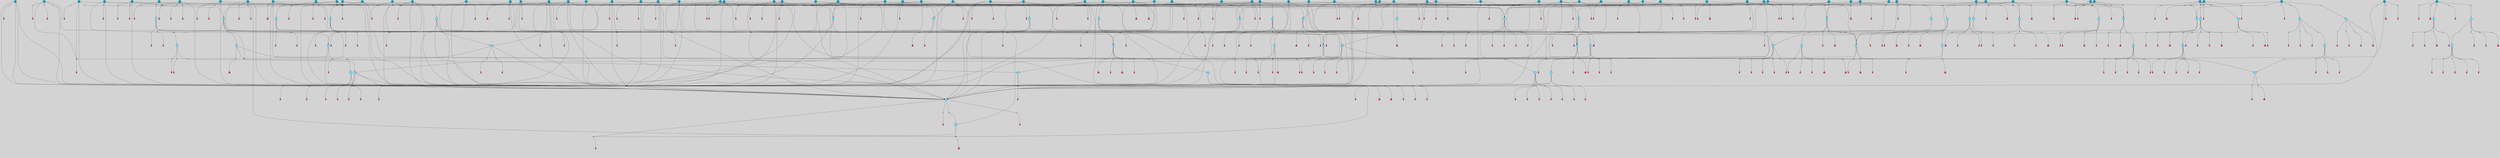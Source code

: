 // File exported with GEGELATI v1.3.1
// On the 2024-04-08 17:42:53
// With the File::TPGGraphDotExporter
digraph{
	graph[pad = "0.212, 0.055" bgcolor = lightgray]
	node[shape=circle style = filled label = ""]
		T4 [fillcolor="#66ddff"]
		T7 [fillcolor="#66ddff"]
		T9 [fillcolor="#66ddff"]
		T24 [fillcolor="#66ddff"]
		T27 [fillcolor="#66ddff"]
		T54 [fillcolor="#66ddff"]
		T96 [fillcolor="#66ddff"]
		T111 [fillcolor="#66ddff"]
		T129 [fillcolor="#66ddff"]
		T159 [fillcolor="#66ddff"]
		T195 [fillcolor="#66ddff"]
		T212 [fillcolor="#66ddff"]
		T242 [fillcolor="#66ddff"]
		T318 [fillcolor="#66ddff"]
		T323 [fillcolor="#66ddff"]
		T324 [fillcolor="#66ddff"]
		T325 [fillcolor="#66ddff"]
		T326 [fillcolor="#1199bb"]
		T327 [fillcolor="#66ddff"]
		T328 [fillcolor="#66ddff"]
		T329 [fillcolor="#66ddff"]
		T330 [fillcolor="#1199bb"]
		T404 [fillcolor="#66ddff"]
		T410 [fillcolor="#66ddff"]
		T421 [fillcolor="#1199bb"]
		T434 [fillcolor="#66ddff"]
		T469 [fillcolor="#66ddff"]
		T488 [fillcolor="#1199bb"]
		T505 [fillcolor="#66ddff"]
		T534 [fillcolor="#1199bb"]
		T552 [fillcolor="#66ddff"]
		T589 [fillcolor="#1199bb"]
		T605 [fillcolor="#66ddff"]
		T650 [fillcolor="#1199bb"]
		T651 [fillcolor="#66ddff"]
		T652 [fillcolor="#66ddff"]
		T653 [fillcolor="#66ddff"]
		T655 [fillcolor="#1199bb"]
		T658 [fillcolor="#1199bb"]
		T662 [fillcolor="#1199bb"]
		T666 [fillcolor="#1199bb"]
		T672 [fillcolor="#1199bb"]
		T693 [fillcolor="#1199bb"]
		T697 [fillcolor="#1199bb"]
		T701 [fillcolor="#66ddff"]
		T703 [fillcolor="#1199bb"]
		T709 [fillcolor="#1199bb"]
		T713 [fillcolor="#66ddff"]
		T721 [fillcolor="#1199bb"]
		T724 [fillcolor="#1199bb"]
		T725 [fillcolor="#66ddff"]
		T726 [fillcolor="#66ddff"]
		T727 [fillcolor="#66ddff"]
		T728 [fillcolor="#1199bb"]
		T729 [fillcolor="#66ddff"]
		T730 [fillcolor="#66ddff"]
		T731 [fillcolor="#66ddff"]
		T732 [fillcolor="#1199bb"]
		T739 [fillcolor="#1199bb"]
		T742 [fillcolor="#1199bb"]
		T744 [fillcolor="#1199bb"]
		T745 [fillcolor="#1199bb"]
		T754 [fillcolor="#1199bb"]
		T766 [fillcolor="#1199bb"]
		T785 [fillcolor="#1199bb"]
		T787 [fillcolor="#66ddff"]
		T788 [fillcolor="#1199bb"]
		T789 [fillcolor="#1199bb"]
		T790 [fillcolor="#66ddff"]
		T791 [fillcolor="#66ddff"]
		T792 [fillcolor="#66ddff"]
		T793 [fillcolor="#1199bb"]
		T794 [fillcolor="#66ddff"]
		T795 [fillcolor="#66ddff"]
		T796 [fillcolor="#66ddff"]
		T797 [fillcolor="#66ddff"]
		T799 [fillcolor="#1199bb"]
		T801 [fillcolor="#1199bb"]
		T802 [fillcolor="#1199bb"]
		T803 [fillcolor="#1199bb"]
		T804 [fillcolor="#1199bb"]
		T322 [fillcolor="#1199bb"]
		T805 [fillcolor="#1199bb"]
		T806 [fillcolor="#1199bb"]
		T807 [fillcolor="#1199bb"]
		T808 [fillcolor="#1199bb"]
		T809 [fillcolor="#1199bb"]
		T811 [fillcolor="#1199bb"]
		T813 [fillcolor="#1199bb"]
		T815 [fillcolor="#1199bb"]
		T819 [fillcolor="#1199bb"]
		T826 [fillcolor="#1199bb"]
		T829 [fillcolor="#1199bb"]
		T834 [fillcolor="#1199bb"]
		T841 [fillcolor="#1199bb"]
		T843 [fillcolor="#1199bb"]
		T845 [fillcolor="#66ddff"]
		T846 [fillcolor="#66ddff"]
		T847 [fillcolor="#1199bb"]
		T848 [fillcolor="#66ddff"]
		T849 [fillcolor="#66ddff"]
		T850 [fillcolor="#66ddff"]
		T786 [fillcolor="#66ddff"]
		T851 [fillcolor="#66ddff"]
		T852 [fillcolor="#1199bb"]
		T853 [fillcolor="#66ddff"]
		T854 [fillcolor="#66ddff"]
		T855 [fillcolor="#66ddff"]
		T856 [fillcolor="#66ddff"]
		T858 [fillcolor="#1199bb"]
		T859 [fillcolor="#1199bb"]
		T862 [fillcolor="#1199bb"]
		T867 [fillcolor="#1199bb"]
		T869 [fillcolor="#1199bb"]
		T873 [fillcolor="#1199bb"]
		T875 [fillcolor="#1199bb"]
		T877 [fillcolor="#1199bb"]
		T879 [fillcolor="#1199bb"]
		T880 [fillcolor="#1199bb"]
		T881 [fillcolor="#1199bb"]
		T882 [fillcolor="#1199bb"]
		T884 [fillcolor="#1199bb"]
		T886 [fillcolor="#1199bb"]
		T887 [fillcolor="#1199bb"]
		T596 [fillcolor="#1199bb"]
		T888 [fillcolor="#1199bb"]
		T889 [fillcolor="#1199bb"]
		T890 [fillcolor="#1199bb"]
		T892 [fillcolor="#1199bb"]
		T893 [fillcolor="#1199bb"]
		T894 [fillcolor="#1199bb"]
		T895 [fillcolor="#1199bb"]
		T896 [fillcolor="#1199bb"]
		T897 [fillcolor="#1199bb"]
		T898 [fillcolor="#1199bb"]
		T899 [fillcolor="#1199bb"]
		T900 [fillcolor="#1199bb"]
		T901 [fillcolor="#1199bb"]
		T902 [fillcolor="#1199bb"]
		P12775 [fillcolor="#cccccc" shape=point] //7|
		I12775 [shape=box style=invis label="0|2&2|4#2|6&#92;n5|3&0|6#0|1&#92;n4|7&2|6#0|5&#92;n7|6&0|7#0|5&#92;n10|7&2|2#1|1&#92;n"]
		P12775 -> I12775[style=invis]
		A9229 [fillcolor="#ff3366" shape=box margin=0.03 width=0 height=0 label="4"]
		T4 -> P12775 -> A9229
		P12776 [fillcolor="#cccccc" shape=point] //0|
		I12776 [shape=box style=invis label="2|5&0|1#0|6&#92;n6|1&2|2#2|7&#92;n8|0&0|3#1|4&#92;n4|3&2|5#2|4&#92;n8|1&2|4#0|0&#92;n6|6&0|1#2|6&#92;n11|7&2|4#2|5&#92;n6|2&2|4#0|2&#92;n8|5&2|4#2|4&#92;n2|1&2|1#2|2&#92;n2|7&2|5#2|6&#92;n9|7&0|5#0|4&#92;n1|2&0|5#2|6&#92;n4|2&2|3#2|7&#92;n3|3&2|1#0|2&#92;n"]
		P12776 -> I12776[style=invis]
		A9230 [fillcolor="#ff3366" shape=box margin=0.03 width=0 height=0 label="5"]
		T4 -> P12776 -> A9230
		P12777 [fillcolor="#cccccc" shape=point] //-3|
		I12777 [shape=box style=invis label="1|6&2|7#0|7&#92;n10|2&0|7#1|3&#92;n9|6&2|7#2|2&#92;n5|3&0|7#0|7&#92;n1|6&2|3#0|0&#92;n2|3&2|3#2|2&#92;n5|1&2|6#0|6&#92;n"]
		P12777 -> I12777[style=invis]
		A9231 [fillcolor="#ff3366" shape=box margin=0.03 width=0 height=0 label="7"]
		T7 -> P12777 -> A9231
		P12778 [fillcolor="#cccccc" shape=point] //5|
		I12778 [shape=box style=invis label="0|5&2|3#0|1&#92;n0|6&2|1#2|4&#92;n6|2&2|6#0|7&#92;n7|4&0|3#0|1&#92;n5|4&0|7#1|6&#92;n9|1&0|5#2|2&#92;n6|3&2|3#1|7&#92;n11|7&2|4#1|6&#92;n2|5&0|1#0|0&#92;n4|7&0|0#0|2&#92;n6|2&0|6#0|0&#92;n2|1&2|6#2|4&#92;n10|0&2|0#1|0&#92;n6|6&2|4#0|6&#92;n"]
		P12778 -> I12778[style=invis]
		A9232 [fillcolor="#ff3366" shape=box margin=0.03 width=0 height=0 label="8"]
		T7 -> P12778 -> A9232
		P12779 [fillcolor="#cccccc" shape=point] //-6|
		I12779 [shape=box style=invis label="11|1&0|7#2|0&#92;n10|4&0|1#1|0&#92;n4|3&2|4#2|1&#92;n0|5&2|0#0|0&#92;n6|1&0|0#0|3&#92;n8|2&2|0#0|4&#92;n11|4&2|0#1|6&#92;n7|0&2|6#2|3&#92;n5|3&2|6#2|0&#92;n2|0&2|0#0|4&#92;n"]
		P12779 -> I12779[style=invis]
		A9233 [fillcolor="#ff3366" shape=box margin=0.03 width=0 height=0 label="9"]
		T9 -> P12779 -> A9233
		P12780 [fillcolor="#cccccc" shape=point] //2|
		I12780 [shape=box style=invis label="6|3&2|7#1|4&#92;n8|6&0|0#2|5&#92;n2|1&0|2#0|3&#92;n8|7&0|6#0|4&#92;n2|1&2|0#0|1&#92;n0|0&2|2#2|3&#92;n6|6&0|7#2|1&#92;n6|1&0|7#2|6&#92;n5|4&2|7#0|4&#92;n0|3&0|4#2|0&#92;n11|0&2|0#2|5&#92;n4|5&2|5#2|4&#92;n5|7&0|6#0|4&#92;n9|7&2|5#0|3&#92;n5|4&2|1#0|3&#92;n5|3&0|1#1|7&#92;n0|4&0|3#2|5&#92;n"]
		P12780 -> I12780[style=invis]
		A9234 [fillcolor="#ff3366" shape=box margin=0.03 width=0 height=0 label="10"]
		T9 -> P12780 -> A9234
		P12781 [fillcolor="#cccccc" shape=point] //-3|
		I12781 [shape=box style=invis label="8|1&2|3#0|5&#92;n0|6&0|5#0|5&#92;n3|7&2|1#0|6&#92;n3|5&0|1#0|0&#92;n9|5&2|0#0|4&#92;n3|5&0|2#0|3&#92;n10|6&2|4#1|0&#92;n9|4&2|7#2|6&#92;n1|7&2|5#2|2&#92;n"]
		P12781 -> I12781[style=invis]
		A9235 [fillcolor="#ff3366" shape=box margin=0.03 width=0 height=0 label="5"]
		T4 -> P12781 -> A9235
		P12782 [fillcolor="#cccccc" shape=point] //1|
		I12782 [shape=box style=invis label="5|1&0|6#2|7&#92;n2|4&0|4#2|2&#92;n0|6&0|5#0|4&#92;n10|6&2|5#1|6&#92;n9|3&0|1#1|7&#92;n10|3&2|2#1|0&#92;n5|0&0|0#2|1&#92;n11|3&2|3#1|5&#92;n10|3&0|1#1|0&#92;n2|4&0|1#0|1&#92;n0|2&0|3#2|4&#92;n9|2&2|1#2|5&#92;n11|7&2|6#2|6&#92;n"]
		P12782 -> I12782[style=invis]
		T24 -> P12782 -> T7
		P12783 [fillcolor="#cccccc" shape=point] //5|
		I12783 [shape=box style=invis label="3|0&2|0#0|1&#92;n3|0&0|7#0|1&#92;n5|3&0|2#2|6&#92;n4|4&2|4#2|6&#92;n11|2&0|7#1|6&#92;n2|7&2|2#2|5&#92;n9|3&2|6#2|7&#92;n7|7&0|0#0|4&#92;n6|1&2|4#2|3&#92;n5|4&2|0#1|6&#92;n1|3&0|7#0|4&#92;n"]
		P12783 -> I12783[style=invis]
		A9236 [fillcolor="#ff3366" shape=box margin=0.03 width=0 height=0 label="7"]
		T24 -> P12783 -> A9236
		P12784 [fillcolor="#cccccc" shape=point] //-2|
		I12784 [shape=box style=invis label="4|1&0|4#0|3&#92;n4|2&0|5#2|0&#92;n5|5&2|6#0|5&#92;n1|4&0|1#0|2&#92;n6|3&2|7#1|5&#92;n0|4&2|0#0|3&#92;n8|5&2|5#1|2&#92;n10|7&2|7#1|1&#92;n3|4&0|0#2|1&#92;n3|6&2|5#2|5&#92;n8|3&0|1#0|7&#92;n10|0&2|7#1|3&#92;n4|1&2|4#0|1&#92;n9|3&2|0#0|4&#92;n3|6&2|0#0|4&#92;n1|2&0|6#2|1&#92;n4|0&2|1#2|2&#92;n"]
		P12784 -> I12784[style=invis]
		A9237 [fillcolor="#ff3366" shape=box margin=0.03 width=0 height=0 label="14"]
		T24 -> P12784 -> A9237
		P12785 [fillcolor="#cccccc" shape=point] //2|
		I12785 [shape=box style=invis label="9|1&2|3#0|1&#92;n5|2&2|0#2|4&#92;n3|6&2|5#2|7&#92;n7|0&2|5#0|4&#92;n1|2&0|3#0|5&#92;n7|3&2|7#0|0&#92;n"]
		P12785 -> I12785[style=invis]
		A9238 [fillcolor="#ff3366" shape=box margin=0.03 width=0 height=0 label="2"]
		T27 -> P12785 -> A9238
		P12786 [fillcolor="#cccccc" shape=point] //-6|
		I12786 [shape=box style=invis label="7|5&0|4#0|4&#92;n11|0&2|5#2|1&#92;n"]
		P12786 -> I12786[style=invis]
		A9239 [fillcolor="#ff3366" shape=box margin=0.03 width=0 height=0 label="3"]
		T27 -> P12786 -> A9239
		P12787 [fillcolor="#cccccc" shape=point] //3|
		I12787 [shape=box style=invis label="7|6&2|4#0|2&#92;n10|3&2|7#1|4&#92;n11|6&0|4#0|1&#92;n7|1&0|0#2|6&#92;n7|6&0|3#2|6&#92;n4|0&2|6#0|1&#92;n4|4&2|5#0|2&#92;n4|6&0|4#2|7&#92;n10|0&2|3#1|5&#92;n2|6&0|5#0|2&#92;n1|0&2|3#0|7&#92;n1|6&2|0#0|5&#92;n6|2&0|1#0|7&#92;n9|2&0|3#2|7&#92;n5|3&0|6#0|6&#92;n1|7&2|5#2|3&#92;n8|1&2|7#0|6&#92;n1|0&2|5#2|1&#92;n7|1&2|2#2|5&#92;n7|4&2|6#0|3&#92;n"]
		P12787 -> I12787[style=invis]
		A9240 [fillcolor="#ff3366" shape=box margin=0.03 width=0 height=0 label="4"]
		T27 -> P12787 -> A9240
		T27 -> P12776
		P12788 [fillcolor="#cccccc" shape=point] //0|
		I12788 [shape=box style=invis label="4|0&0|3#2|7&#92;n10|2&0|3#1|7&#92;n3|5&0|2#0|3&#92;n4|5&0|0#2|1&#92;n10|7&2|0#1|2&#92;n5|3&2|3#1|6&#92;n9|5&2|0#0|4&#92;n5|4&2|7#0|2&#92;n10|3&2|7#1|4&#92;n7|2&0|1#2|6&#92;n8|6&0|5#0|5&#92;n8|7&2|3#0|5&#92;n2|6&2|4#0|0&#92;n"]
		P12788 -> I12788[style=invis]
		A9241 [fillcolor="#ff3366" shape=box margin=0.03 width=0 height=0 label="5"]
		T27 -> P12788 -> A9241
		P12789 [fillcolor="#cccccc" shape=point] //8|
		I12789 [shape=box style=invis label="9|0&0|1#2|0&#92;n10|1&2|5#1|4&#92;n8|2&2|6#0|4&#92;n2|4&2|5#2|3&#92;n4|2&2|2#0|2&#92;n7|5&0|2#0|0&#92;n8|2&2|1#1|3&#92;n8|7&0|7#2|1&#92;n1|1&0|0#0|7&#92;n5|6&2|5#1|0&#92;n6|6&2|5#0|0&#92;n11|4&0|3#2|6&#92;n4|2&2|4#0|7&#92;n5|6&0|1#2|0&#92;n11|3&0|2#0|7&#92;n"]
		P12789 -> I12789[style=invis]
		A9242 [fillcolor="#ff3366" shape=box margin=0.03 width=0 height=0 label="6"]
		T54 -> P12789 -> A9242
		T54 -> P12783
		P12790 [fillcolor="#cccccc" shape=point] //-10|
		I12790 [shape=box style=invis label="3|6&0|0#0|4&#92;n4|1&2|4#0|1&#92;n5|1&0|1#0|4&#92;n5|5&2|6#0|5&#92;n6|5&0|6#0|3&#92;n11|1&2|0#0|1&#92;n0|7&2|0#0|3&#92;n1|2&0|6#0|1&#92;n8|0&0|4#2|0&#92;n0|4&0|7#2|7&#92;n7|0&2|7#1|3&#92;n3|1&0|5#2|5&#92;n5|1&0|4#0|3&#92;n2|2&0|2#0|0&#92;n8|3&0|1#0|7&#92;n3|0&0|3#0|5&#92;n7|2&0|5#2|0&#92;n6|3&2|7#1|5&#92;n4|7&2|7#2|1&#92;n"]
		P12790 -> I12790[style=invis]
		A9243 [fillcolor="#ff3366" shape=box margin=0.03 width=0 height=0 label="14"]
		T54 -> P12790 -> A9243
		T54 -> P12778
		P12791 [fillcolor="#cccccc" shape=point] //6|
		I12791 [shape=box style=invis label="0|5&2|3#0|1&#92;n0|6&2|1#2|4&#92;n9|1&0|5#2|2&#92;n7|4&0|3#0|1&#92;n5|4&0|7#1|6&#92;n2|5&0|1#0|0&#92;n6|3&2|3#1|7&#92;n11|7&2|4#1|6&#92;n6|2&2|6#0|1&#92;n4|7&0|0#0|2&#92;n6|2&0|6#0|0&#92;n9|1&2|6#2|4&#92;n10|0&2|0#1|0&#92;n6|6&2|4#0|6&#92;n"]
		P12791 -> I12791[style=invis]
		A9244 [fillcolor="#ff3366" shape=box margin=0.03 width=0 height=0 label="8"]
		T96 -> P12791 -> A9244
		P12792 [fillcolor="#cccccc" shape=point] //5|
		I12792 [shape=box style=invis label="10|4&0|1#1|0&#92;n4|3&2|4#2|1&#92;n2|0&2|0#0|4&#92;n6|1&0|0#0|3&#92;n8|2&2|0#0|4&#92;n0|0&0|0#0|0&#92;n11|4&2|0#1|6&#92;n7|0&2|6#2|3&#92;n5|3&2|6#2|0&#92;n0|0&2|0#0|0&#92;n"]
		P12792 -> I12792[style=invis]
		A9245 [fillcolor="#ff3366" shape=box margin=0.03 width=0 height=0 label="9"]
		T96 -> P12792 -> A9245
		P12793 [fillcolor="#cccccc" shape=point] //6|
		I12793 [shape=box style=invis label="6|1&2|6#1|7&#92;n10|7&2|0#1|5&#92;n9|4&0|1#2|2&#92;n8|6&0|0#1|0&#92;n"]
		P12793 -> I12793[style=invis]
		A9246 [fillcolor="#ff3366" shape=box margin=0.03 width=0 height=0 label="3"]
		T96 -> P12793 -> A9246
		P12794 [fillcolor="#cccccc" shape=point] //1|
		I12794 [shape=box style=invis label="5|4&0|7#1|6&#92;n0|6&2|1#2|4&#92;n7|4&0|3#0|1&#92;n0|5&2|3#0|1&#92;n9|1&0|5#2|2&#92;n6|3&2|3#1|7&#92;n11|7&2|4#1|6&#92;n2|5&0|1#0|0&#92;n7|5&2|3#1|1&#92;n4|7&0|0#0|2&#92;n6|2&0|6#0|0&#92;n2|1&2|6#2|4&#92;n10|0&2|7#1|0&#92;n6|6&2|4#0|6&#92;n"]
		P12794 -> I12794[style=invis]
		A9247 [fillcolor="#ff3366" shape=box margin=0.03 width=0 height=0 label="8"]
		T96 -> P12794 -> A9247
		T96 -> P12781
		P12795 [fillcolor="#cccccc" shape=point] //-5|
		I12795 [shape=box style=invis label="0|0&2|3#0|2&#92;n10|5&0|6#1|3&#92;n7|3&0|6#2|3&#92;n3|4&0|6#0|6&#92;n10|5&0|2#1|1&#92;n5|0&0|1#0|3&#92;n6|6&2|5#1|5&#92;n7|4&0|2#1|7&#92;n5|7&0|1#2|5&#92;n1|5&0|0#0|3&#92;n7|5&2|1#2|6&#92;n9|0&0|2#0|0&#92;n4|0&2|4#0|0&#92;n4|6&0|0#2|3&#92;n3|1&0|6#2|5&#92;n7|7&2|1#2|3&#92;n9|4&2|2#0|6&#92;n"]
		P12795 -> I12795[style=invis]
		T111 -> P12795 -> T9
		P12796 [fillcolor="#cccccc" shape=point] //7|
		I12796 [shape=box style=invis label="7|4&2|1#2|0&#92;n4|1&2|4#2|3&#92;n5|0&2|0#2|2&#92;n6|1&2|4#2|6&#92;n"]
		P12796 -> I12796[style=invis]
		A9248 [fillcolor="#ff3366" shape=box margin=0.03 width=0 height=0 label="9"]
		T111 -> P12796 -> A9248
		P12797 [fillcolor="#cccccc" shape=point] //2|
		I12797 [shape=box style=invis label="3|0&2|0#0|1&#92;n11|2&0|7#1|6&#92;n8|7&2|4#0|5&#92;n5|3&0|2#2|6&#92;n4|4&2|4#2|6&#92;n3|0&0|7#0|1&#92;n2|7&2|2#2|5&#92;n9|3&2|6#2|7&#92;n7|7&0|0#0|4&#92;n6|1&2|4#1|3&#92;n5|4&2|0#1|6&#92;n1|3&0|7#0|4&#92;n"]
		P12797 -> I12797[style=invis]
		A9249 [fillcolor="#ff3366" shape=box margin=0.03 width=0 height=0 label="7"]
		T111 -> P12797 -> A9249
		T111 -> P12779
		T129 -> P12789
		T129 -> P12783
		P12798 [fillcolor="#cccccc" shape=point] //10|
		I12798 [shape=box style=invis label="4|5&2|7#2|1&#92;n1|7&2|3#0|6&#92;n3|5&2|2#0|3&#92;n10|3&0|7#1|4&#92;n7|1&0|4#2|6&#92;n10|2&0|3#1|7&#92;n9|5&2|0#0|4&#92;n4|0&0|3#2|7&#92;n11|4&2|6#1|2&#92;n5|4&2|7#0|2&#92;n2|6&2|4#0|0&#92;n6|5&0|7#2|1&#92;n5|3&2|3#1|6&#92;n10|7&2|0#1|2&#92;n"]
		P12798 -> I12798[style=invis]
		A9250 [fillcolor="#ff3366" shape=box margin=0.03 width=0 height=0 label="5"]
		T129 -> P12798 -> A9250
		P12799 [fillcolor="#cccccc" shape=point] //5|
		I12799 [shape=box style=invis label="9|4&2|3#1|3&#92;n0|4&2|4#0|5&#92;n6|1&2|6#2|5&#92;n4|0&0|5#2|0&#92;n"]
		P12799 -> I12799[style=invis]
		A9251 [fillcolor="#ff3366" shape=box margin=0.03 width=0 height=0 label="7"]
		T129 -> P12799 -> A9251
		P12800 [fillcolor="#cccccc" shape=point] //6|
		I12800 [shape=box style=invis label="9|4&2|7#0|6&#92;n8|4&0|1#1|0&#92;n1|3&0|0#2|1&#92;n2|4&0|6#2|2&#92;n5|1&2|5#0|7&#92;n3|0&0|3#2|6&#92;n2|2&2|6#0|2&#92;n8|4&0|4#2|2&#92;n5|1&2|4#0|3&#92;n9|4&0|6#0|6&#92;n5|0&2|2#1|5&#92;n11|7&0|0#1|1&#92;n0|4&0|3#0|3&#92;n7|7&2|4#2|5&#92;n1|5&0|1#2|1&#92;n"]
		P12800 -> I12800[style=invis]
		A9252 [fillcolor="#ff3366" shape=box margin=0.03 width=0 height=0 label="1"]
		T129 -> P12800 -> A9252
		P12801 [fillcolor="#cccccc" shape=point] //7|
		I12801 [shape=box style=invis label="7|0&2|1#2|0&#92;n9|7&2|1#1|7&#92;n8|2&0|1#1|0&#92;n6|6&0|2#1|1&#92;n2|2&0|5#0|0&#92;n5|7&0|0#2|1&#92;n5|1&2|5#1|5&#92;n4|7&2|4#2|3&#92;n10|5&2|2#1|5&#92;n1|3&2|2#2|0&#92;n10|2&2|6#1|5&#92;n"]
		P12801 -> I12801[style=invis]
		A9253 [fillcolor="#ff3366" shape=box margin=0.03 width=0 height=0 label="1"]
		T159 -> P12801 -> A9253
		P12802 [fillcolor="#cccccc" shape=point] //7|
		I12802 [shape=box style=invis label="7|4&2|7#0|4&#92;n4|6&0|1#2|5&#92;n2|1&2|3#0|0&#92;n4|3&2|0#0|1&#92;n0|0&2|7#2|7&#92;n7|7&0|5#2|3&#92;n5|0&2|1#2|2&#92;n10|0&0|4#1|2&#92;n4|4&0|7#0|0&#92;n6|7&0|2#0|1&#92;n1|4&2|5#0|4&#92;n"]
		P12802 -> I12802[style=invis]
		A9254 [fillcolor="#ff3366" shape=box margin=0.03 width=0 height=0 label="0"]
		T159 -> P12802 -> A9254
		P12803 [fillcolor="#cccccc" shape=point] //5|
		I12803 [shape=box style=invis label="0|5&2|3#0|1&#92;n0|6&2|1#2|4&#92;n6|2&2|6#0|7&#92;n9|0&2|7#1|1&#92;n7|4&0|3#0|1&#92;n11|7&2|4#1|6&#92;n9|1&0|5#2|2&#92;n5|4&0|7#1|6&#92;n2|5&0|1#0|0&#92;n4|7&0|0#0|2&#92;n6|2&0|6#0|0&#92;n2|1&2|6#2|4&#92;n10|0&0|0#1|0&#92;n6|6&2|4#0|6&#92;n"]
		P12803 -> I12803[style=invis]
		T159 -> P12803 -> T129
		P12804 [fillcolor="#cccccc" shape=point] //5|
		I12804 [shape=box style=invis label="3|0&2|0#2|1&#92;n3|0&0|7#0|1&#92;n5|3&0|2#2|6&#92;n4|4&2|4#2|6&#92;n5|4&2|0#1|6&#92;n2|7&2|2#2|5&#92;n1|3&0|7#0|4&#92;n11|6&2|2#0|7&#92;n7|7&0|0#0|4&#92;n6|1&2|4#2|3&#92;n11|0&0|7#1|6&#92;n9|3&2|6#2|7&#92;n"]
		P12804 -> I12804[style=invis]
		A9255 [fillcolor="#ff3366" shape=box margin=0.03 width=0 height=0 label="7"]
		T195 -> P12804 -> A9255
		P12805 [fillcolor="#cccccc" shape=point] //4|
		I12805 [shape=box style=invis label="7|1&0|6#0|1&#92;n6|7&2|7#1|7&#92;n10|1&2|1#1|1&#92;n9|6&2|2#1|4&#92;n4|7&0|4#2|2&#92;n9|6&0|5#1|1&#92;n10|0&2|6#1|6&#92;n5|1&0|1#2|3&#92;n10|1&0|5#1|0&#92;n3|4&2|3#0|0&#92;n8|2&0|5#2|4&#92;n1|6&2|0#0|0&#92;n2|3&0|1#2|6&#92;n5|2&2|2#1|6&#92;n2|2&0|1#2|1&#92;n3|1&2|7#0|3&#92;n6|7&2|3#0|4&#92;n"]
		P12805 -> I12805[style=invis]
		A9256 [fillcolor="#ff3366" shape=box margin=0.03 width=0 height=0 label="10"]
		T195 -> P12805 -> A9256
		P12806 [fillcolor="#cccccc" shape=point] //-4|
		I12806 [shape=box style=invis label="0|4&0|0#2|7&#92;n8|5&2|4#2|4&#92;n4|3&2|5#2|4&#92;n11|7&2|2#2|5&#92;n6|5&2|2#2|7&#92;n3|2&0|7#0|7&#92;n3|3&2|1#0|3&#92;n2|6&0|3#2|5&#92;n0|1&2|6#2|2&#92;n8|2&0|0#1|6&#92;n0|7&0|5#0|4&#92;n9|5&0|3#2|7&#92;n2|7&2|5#2|6&#92;n9|0&2|0#0|1&#92;n1|2&2|4#0|2&#92;n"]
		P12806 -> I12806[style=invis]
		T195 -> P12806 -> T27
		T195 -> P12802
		P12807 [fillcolor="#cccccc" shape=point] //6|
		I12807 [shape=box style=invis label="9|4&2|7#0|6&#92;n8|4&0|1#1|0&#92;n1|3&0|0#2|1&#92;n2|4&0|6#2|2&#92;n5|1&2|5#0|7&#92;n3|0&0|3#2|6&#92;n2|2&2|6#0|2&#92;n8|4&0|4#2|2&#92;n5|1&2|4#0|3&#92;n9|4&0|6#0|6&#92;n5|0&2|2#1|5&#92;n11|7&0|0#1|1&#92;n0|4&0|3#0|3&#92;n7|7&2|4#2|5&#92;n1|5&0|1#2|1&#92;n"]
		P12807 -> I12807[style=invis]
		A9257 [fillcolor="#ff3366" shape=box margin=0.03 width=0 height=0 label="1"]
		T212 -> P12807 -> A9257
		P12808 [fillcolor="#cccccc" shape=point] //5|
		I12808 [shape=box style=invis label="9|4&2|3#1|3&#92;n0|4&2|4#0|5&#92;n6|1&2|6#2|5&#92;n4|0&0|5#2|0&#92;n"]
		P12808 -> I12808[style=invis]
		A9258 [fillcolor="#ff3366" shape=box margin=0.03 width=0 height=0 label="7"]
		T212 -> P12808 -> A9258
		P12809 [fillcolor="#cccccc" shape=point] //5|
		I12809 [shape=box style=invis label="3|0&2|0#0|1&#92;n3|0&0|7#0|1&#92;n5|3&0|2#2|6&#92;n4|4&2|4#2|6&#92;n11|2&0|7#1|6&#92;n2|7&2|2#2|5&#92;n9|3&2|6#2|7&#92;n7|7&0|0#0|4&#92;n6|1&2|4#2|3&#92;n5|4&2|0#1|6&#92;n1|3&0|7#0|4&#92;n"]
		P12809 -> I12809[style=invis]
		A9259 [fillcolor="#ff3366" shape=box margin=0.03 width=0 height=0 label="7"]
		T212 -> P12809 -> A9259
		P12810 [fillcolor="#cccccc" shape=point] //8|
		I12810 [shape=box style=invis label="9|0&0|1#2|0&#92;n10|1&2|5#1|4&#92;n8|2&2|6#0|4&#92;n2|4&2|5#2|3&#92;n4|2&2|2#0|2&#92;n7|5&0|2#0|0&#92;n8|2&2|1#1|3&#92;n8|7&0|7#2|1&#92;n1|1&0|0#0|7&#92;n5|6&2|5#1|0&#92;n6|6&2|5#0|0&#92;n11|4&0|3#2|6&#92;n4|2&2|4#0|7&#92;n5|6&0|1#2|0&#92;n11|3&0|2#0|7&#92;n"]
		P12810 -> I12810[style=invis]
		A9260 [fillcolor="#ff3366" shape=box margin=0.03 width=0 height=0 label="6"]
		T212 -> P12810 -> A9260
		P12811 [fillcolor="#cccccc" shape=point] //10|
		I12811 [shape=box style=invis label="4|5&2|7#2|1&#92;n1|7&2|3#0|6&#92;n3|5&2|2#0|3&#92;n10|3&0|7#1|4&#92;n7|1&0|4#2|6&#92;n10|2&0|3#1|7&#92;n9|5&2|0#0|4&#92;n4|0&0|3#2|7&#92;n11|4&2|6#1|2&#92;n5|4&2|7#0|2&#92;n2|6&2|4#0|0&#92;n6|5&0|7#2|1&#92;n5|3&2|3#1|6&#92;n10|7&2|0#1|2&#92;n"]
		P12811 -> I12811[style=invis]
		A9261 [fillcolor="#ff3366" shape=box margin=0.03 width=0 height=0 label="5"]
		T212 -> P12811 -> A9261
		P12812 [fillcolor="#cccccc" shape=point] //5|
		I12812 [shape=box style=invis label="1|6&2|7#0|7&#92;n9|2&2|7#2|2&#92;n10|2&0|7#1|3&#92;n5|3&0|7#0|7&#92;n7|0&2|7#2|2&#92;n1|6&2|3#0|0&#92;n2|3&2|3#2|2&#92;n"]
		P12812 -> I12812[style=invis]
		A9262 [fillcolor="#ff3366" shape=box margin=0.03 width=0 height=0 label="7"]
		T242 -> P12812 -> A9262
		P12813 [fillcolor="#cccccc" shape=point] //-8|
		I12813 [shape=box style=invis label="7|5&0|2#2|1&#92;n1|0&2|6#0|0&#92;n7|1&2|6#1|1&#92;n8|7&0|3#1|6&#92;n3|7&2|3#2|4&#92;n"]
		P12813 -> I12813[style=invis]
		A9263 [fillcolor="#ff3366" shape=box margin=0.03 width=0 height=0 label="2"]
		T242 -> P12813 -> A9263
		P12814 [fillcolor="#cccccc" shape=point] //-3|
		I12814 [shape=box style=invis label="1|1&2|1#0|1&#92;n1|4&0|0#2|4&#92;n11|0&2|3#0|2&#92;n11|6&0|4#0|1&#92;n5|2&0|6#1|5&#92;n3|7&2|6#2|7&#92;n7|7&0|1#2|1&#92;n9|5&2|2#2|0&#92;n6|5&2|6#1|4&#92;n0|7&0|5#2|4&#92;n8|1&0|0#2|3&#92;n0|5&0|3#0|5&#92;n2|0&2|4#0|5&#92;n7|5&2|7#1|3&#92;n8|3&0|0#1|2&#92;n"]
		P12814 -> I12814[style=invis]
		A9264 [fillcolor="#ff3366" shape=box margin=0.03 width=0 height=0 label="1"]
		T242 -> P12814 -> A9264
		P12815 [fillcolor="#cccccc" shape=point] //5|
		I12815 [shape=box style=invis label="11|7&2|0#1|7&#92;n1|5&2|4#2|4&#92;n4|3&0|1#0|5&#92;n1|6&0|0#0|4&#92;n8|6&2|4#0|0&#92;n4|0&2|0#0|5&#92;n10|4&2|0#1|0&#92;n4|4&0|5#0|1&#92;n0|7&2|1#0|5&#92;n0|6&2|3#2|0&#92;n9|6&2|5#1|3&#92;n"]
		P12815 -> I12815[style=invis]
		T318 -> P12815 -> T195
		P12816 [fillcolor="#cccccc" shape=point] //-9|
		I12816 [shape=box style=invis label="4|7&2|6#0|5&#92;n11|3&0|2#2|6&#92;n10|2&2|4#1|6&#92;n3|0&2|6#2|7&#92;n4|3&0|5#0|7&#92;n2|3&0|7#0|7&#92;n10|6&0|7#1|5&#92;n10|1&2|2#1|1&#92;n1|7&0|3#2|6&#92;n"]
		P12816 -> I12816[style=invis]
		A9265 [fillcolor="#ff3366" shape=box margin=0.03 width=0 height=0 label="4"]
		T318 -> P12816 -> A9265
		P12817 [fillcolor="#cccccc" shape=point] //7|
		I12817 [shape=box style=invis label="7|2&0|4#1|3&#92;n7|7&0|0#0|4&#92;n4|4&2|4#2|6&#92;n2|3&2|2#2|5&#92;n8|0&0|2#2|1&#92;n9|3&2|6#2|7&#92;n6|4&2|4#2|3&#92;n3|3&2|0#0|1&#92;n6|4&2|0#1|6&#92;n5|3&0|7#0|4&#92;n"]
		P12817 -> I12817[style=invis]
		A9266 [fillcolor="#ff3366" shape=box margin=0.03 width=0 height=0 label="7"]
		T318 -> P12817 -> A9266
		P12818 [fillcolor="#cccccc" shape=point] //-6|
		I12818 [shape=box style=invis label="9|0&2|0#0|1&#92;n3|2&0|2#0|3&#92;n5|4&0|5#1|7&#92;n2|1&0|4#0|3&#92;n9|2&2|0#2|4&#92;n7|6&0|4#0|2&#92;n2|3&0|6#2|6&#92;n1|2&0|3#2|0&#92;n"]
		P12818 -> I12818[style=invis]
		T318 -> P12818 -> T54
		P12819 [fillcolor="#cccccc" shape=point] //-2|
		I12819 [shape=box style=invis label="1|3&0|2#0|7&#92;n6|1&0|7#0|0&#92;n6|1&2|4#1|7&#92;n3|0&2|3#0|3&#92;n0|2&0|7#2|6&#92;n"]
		P12819 -> I12819[style=invis]
		T318 -> P12819 -> T195
		P12820 [fillcolor="#cccccc" shape=point] //-9|
		I12820 [shape=box style=invis label="2|0&2|0#2|1&#92;n4|4&2|4#2|6&#92;n9|1&0|3#1|7&#92;n5|3&0|2#2|6&#92;n2|7&2|2#2|5&#92;n5|4&2|0#1|6&#92;n3|0&0|7#0|1&#92;n1|3&0|7#0|4&#92;n11|6&2|2#0|7&#92;n7|7&0|0#0|4&#92;n11|0&0|7#1|6&#92;n9|3&2|6#2|7&#92;n"]
		P12820 -> I12820[style=invis]
		A9267 [fillcolor="#ff3366" shape=box margin=0.03 width=0 height=0 label="7"]
		T323 -> P12820 -> A9267
		P12821 [fillcolor="#cccccc" shape=point] //-4|
		I12821 [shape=box style=invis label="4|1&0|4#2|6&#92;n1|2&2|2#2|0&#92;n1|2&2|0#0|6&#92;n8|4&2|3#2|5&#92;n5|5&2|1#1|0&#92;n"]
		P12821 -> I12821[style=invis]
		A9268 [fillcolor="#ff3366" shape=box margin=0.03 width=0 height=0 label="12"]
		T324 -> P12821 -> A9268
		P12822 [fillcolor="#cccccc" shape=point] //8|
		I12822 [shape=box style=invis label="9|7&0|5#2|5&#92;n3|3&2|3#0|2&#92;n9|5&2|2#1|0&#92;n2|3&0|6#0|3&#92;n4|4&2|5#2|7&#92;n11|3&2|0#1|5&#92;n6|6&2|1#2|2&#92;n4|6&0|1#2|2&#92;n2|5&2|7#2|2&#92;n7|7&2|2#2|3&#92;n6|5&0|3#2|6&#92;n6|7&0|6#0|2&#92;n"]
		P12822 -> I12822[style=invis]
		A9269 [fillcolor="#ff3366" shape=box margin=0.03 width=0 height=0 label="14"]
		T323 -> P12822 -> A9269
		P12823 [fillcolor="#cccccc" shape=point] //-8|
		I12823 [shape=box style=invis label="7|5&0|4#2|4&#92;n"]
		P12823 -> I12823[style=invis]
		A9270 [fillcolor="#ff3366" shape=box margin=0.03 width=0 height=0 label="3"]
		T323 -> P12823 -> A9270
		P12824 [fillcolor="#cccccc" shape=point] //4|
		I12824 [shape=box style=invis label="4|3&0|6#0|3&#92;n5|7&2|3#2|2&#92;n5|6&0|7#1|2&#92;n1|4&2|6#0|3&#92;n8|4&2|1#2|5&#92;n9|5&2|4#1|4&#92;n2|4&0|5#0|7&#92;n10|0&0|6#1|3&#92;n3|0&0|6#0|2&#92;n2|7&2|7#2|6&#92;n5|2&0|5#1|5&#92;n10|4&2|5#1|7&#92;n4|0&0|4#2|4&#92;n11|1&0|4#2|6&#92;n10|6&2|0#1|4&#92;n9|7&0|3#1|4&#92;n4|5&2|7#0|6&#92;n11|5&2|6#2|3&#92;n0|3&0|5#0|1&#92;n"]
		P12824 -> I12824[style=invis]
		A9271 [fillcolor="#ff3366" shape=box margin=0.03 width=0 height=0 label="13"]
		T323 -> P12824 -> A9271
		P12825 [fillcolor="#cccccc" shape=point] //-3|
		I12825 [shape=box style=invis label="4|5&0|0#0|0&#92;n4|7&0|0#0|2&#92;n0|6&2|1#2|4&#92;n9|1&0|5#2|2&#92;n10|0&2|0#1|0&#92;n6|6&2|4#0|6&#92;n2|5&0|1#0|0&#92;n6|3&2|3#1|7&#92;n11|7&2|4#1|6&#92;n6|2&2|6#0|1&#92;n6|2&0|0#0|0&#92;n9|1&2|6#2|4&#92;n10|4&0|3#1|1&#92;n5|4&2|7#1|6&#92;n"]
		P12825 -> I12825[style=invis]
		T326 -> P12825 -> T323
		P12826 [fillcolor="#cccccc" shape=point] //2|
		I12826 [shape=box style=invis label="4|1&0|4#2|6&#92;n5|5&2|1#1|0&#92;n1|0&2|0#0|6&#92;n8|4&2|3#2|5&#92;n"]
		P12826 -> I12826[style=invis]
		T323 -> P12826 -> T324
		P12827 [fillcolor="#cccccc" shape=point] //5|
		I12827 [shape=box style=invis label="0|5&2|3#0|1&#92;n0|6&2|1#2|4&#92;n6|2&2|6#0|7&#92;n7|4&0|3#0|1&#92;n5|4&0|7#1|6&#92;n9|1&0|5#2|2&#92;n6|3&2|3#1|7&#92;n11|7&2|4#1|6&#92;n2|5&0|1#0|0&#92;n4|7&0|0#0|2&#92;n6|2&0|6#0|0&#92;n2|1&2|6#2|4&#92;n10|0&2|0#1|0&#92;n6|6&2|4#0|6&#92;n"]
		P12827 -> I12827[style=invis]
		A9272 [fillcolor="#ff3366" shape=box margin=0.03 width=0 height=0 label="8"]
		T325 -> P12827 -> A9272
		P12828 [fillcolor="#cccccc" shape=point] //-3|
		I12828 [shape=box style=invis label="1|6&2|7#0|7&#92;n10|2&0|7#1|3&#92;n9|6&2|7#2|2&#92;n5|3&0|7#0|7&#92;n1|6&2|3#0|0&#92;n2|3&2|3#2|2&#92;n5|1&2|6#0|6&#92;n"]
		P12828 -> I12828[style=invis]
		A9273 [fillcolor="#ff3366" shape=box margin=0.03 width=0 height=0 label="7"]
		T325 -> P12828 -> A9273
		P12829 [fillcolor="#cccccc" shape=point] //1|
		I12829 [shape=box style=invis label="0|4&0|1#0|1&#92;n10|5&2|5#1|6&#92;n7|7&2|5#2|2&#92;n9|5&0|7#2|7&#92;n8|4&0|3#2|7&#92;n11|0&2|3#0|5&#92;n7|0&0|0#0|1&#92;n4|2&0|4#0|5&#92;n5|1&0|6#2|7&#92;n11|3&0|7#1|3&#92;n"]
		P12829 -> I12829[style=invis]
		T326 -> P12829 -> T325
		P12830 [fillcolor="#cccccc" shape=point] //6|
		I12830 [shape=box style=invis label="3|0&2|7#2|2&#92;n3|2&0|4#2|5&#92;n5|1&0|2#1|0&#92;n8|7&0|1#2|0&#92;n8|5&0|3#0|6&#92;n0|2&0|2#2|3&#92;n1|5&2|5#0|5&#92;n5|6&0|6#0|7&#92;n6|7&0|0#2|6&#92;n1|2&2|3#0|0&#92;n7|7&2|3#0|4&#92;n0|7&2|7#0|6&#92;n1|0&2|2#2|7&#92;n4|4&0|1#0|0&#92;n"]
		P12830 -> I12830[style=invis]
		A9274 [fillcolor="#ff3366" shape=box margin=0.03 width=0 height=0 label="11"]
		T324 -> P12830 -> A9274
		P12831 [fillcolor="#cccccc" shape=point] //4|
		I12831 [shape=box style=invis label="4|3&0|6#0|3&#92;n5|7&2|3#2|2&#92;n5|6&0|7#1|2&#92;n1|4&2|6#0|3&#92;n8|4&2|1#2|5&#92;n9|5&2|4#1|4&#92;n2|4&0|5#0|7&#92;n10|0&0|6#1|3&#92;n3|0&0|6#0|2&#92;n2|7&2|7#2|6&#92;n5|2&0|5#1|5&#92;n10|4&2|5#1|7&#92;n4|0&0|4#2|4&#92;n11|1&0|4#2|6&#92;n10|6&2|0#1|4&#92;n9|7&0|3#1|4&#92;n4|5&2|7#0|6&#92;n11|5&2|6#2|3&#92;n0|3&0|5#0|1&#92;n"]
		P12831 -> I12831[style=invis]
		A9275 [fillcolor="#ff3366" shape=box margin=0.03 width=0 height=0 label="13"]
		T326 -> P12831 -> A9275
		P12832 [fillcolor="#cccccc" shape=point] //-4|
		I12832 [shape=box style=invis label="4|1&0|4#2|6&#92;n1|2&2|2#2|0&#92;n1|2&2|0#0|6&#92;n8|4&2|3#2|5&#92;n5|5&2|1#1|0&#92;n"]
		P12832 -> I12832[style=invis]
		A9276 [fillcolor="#ff3366" shape=box margin=0.03 width=0 height=0 label="12"]
		T327 -> P12832 -> A9276
		P12833 [fillcolor="#cccccc" shape=point] //-9|
		I12833 [shape=box style=invis label="2|0&2|0#2|1&#92;n4|4&2|4#2|6&#92;n9|1&0|3#1|7&#92;n5|3&0|2#2|6&#92;n2|7&2|2#2|5&#92;n5|4&2|0#1|6&#92;n3|0&0|7#0|1&#92;n1|3&0|7#0|4&#92;n11|6&2|2#0|7&#92;n7|7&0|0#0|4&#92;n11|0&0|7#1|6&#92;n9|3&2|6#2|7&#92;n"]
		P12833 -> I12833[style=invis]
		A9277 [fillcolor="#ff3366" shape=box margin=0.03 width=0 height=0 label="7"]
		T328 -> P12833 -> A9277
		P12834 [fillcolor="#cccccc" shape=point] //6|
		I12834 [shape=box style=invis label="3|0&2|7#2|2&#92;n3|2&0|4#2|5&#92;n5|1&0|2#1|0&#92;n8|7&0|1#2|0&#92;n8|5&0|3#0|6&#92;n0|2&0|2#2|3&#92;n1|5&2|5#0|5&#92;n5|6&0|6#0|7&#92;n6|7&0|0#2|6&#92;n1|2&2|3#0|0&#92;n7|7&2|3#0|4&#92;n0|7&2|7#0|6&#92;n1|0&2|2#2|7&#92;n4|4&0|1#0|0&#92;n"]
		P12834 -> I12834[style=invis]
		A9278 [fillcolor="#ff3366" shape=box margin=0.03 width=0 height=0 label="11"]
		T327 -> P12834 -> A9278
		P12835 [fillcolor="#cccccc" shape=point] //2|
		I12835 [shape=box style=invis label="4|1&0|4#2|6&#92;n5|5&2|1#1|0&#92;n1|0&2|0#0|6&#92;n8|4&2|3#2|5&#92;n"]
		P12835 -> I12835[style=invis]
		T328 -> P12835 -> T327
		P12836 [fillcolor="#cccccc" shape=point] //-3|
		I12836 [shape=box style=invis label="4|5&0|0#0|0&#92;n4|7&0|0#0|2&#92;n0|6&2|1#2|4&#92;n9|1&0|5#2|2&#92;n10|0&2|0#1|0&#92;n6|6&2|4#0|6&#92;n2|5&0|1#0|0&#92;n6|3&2|3#1|7&#92;n11|7&2|4#1|6&#92;n6|2&2|6#0|1&#92;n6|2&0|0#0|0&#92;n9|1&2|6#2|4&#92;n10|4&0|3#1|1&#92;n5|4&2|7#1|6&#92;n"]
		P12836 -> I12836[style=invis]
		T330 -> P12836 -> T328
		P12837 [fillcolor="#cccccc" shape=point] //5|
		I12837 [shape=box style=invis label="0|5&2|3#0|1&#92;n0|6&2|1#2|4&#92;n6|2&2|6#0|7&#92;n7|4&0|3#0|1&#92;n5|4&0|7#1|6&#92;n9|1&0|5#2|2&#92;n6|3&2|3#1|7&#92;n11|7&2|4#1|6&#92;n2|5&0|1#0|0&#92;n4|7&0|0#0|2&#92;n6|2&0|6#0|0&#92;n2|1&2|6#2|4&#92;n10|0&2|0#1|0&#92;n6|6&2|4#0|6&#92;n"]
		P12837 -> I12837[style=invis]
		A9279 [fillcolor="#ff3366" shape=box margin=0.03 width=0 height=0 label="8"]
		T329 -> P12837 -> A9279
		P12838 [fillcolor="#cccccc" shape=point] //8|
		I12838 [shape=box style=invis label="9|7&0|5#2|5&#92;n3|3&2|3#0|2&#92;n9|5&2|2#1|0&#92;n2|3&0|6#0|3&#92;n4|4&2|5#2|7&#92;n11|3&2|0#1|5&#92;n6|6&2|1#2|2&#92;n4|6&0|1#2|2&#92;n2|5&2|7#2|2&#92;n7|7&2|2#2|3&#92;n6|5&0|3#2|6&#92;n6|7&0|6#0|2&#92;n"]
		P12838 -> I12838[style=invis]
		A9280 [fillcolor="#ff3366" shape=box margin=0.03 width=0 height=0 label="14"]
		T328 -> P12838 -> A9280
		P12839 [fillcolor="#cccccc" shape=point] //-3|
		I12839 [shape=box style=invis label="1|6&2|7#0|7&#92;n10|2&0|7#1|3&#92;n9|6&2|7#2|2&#92;n5|3&0|7#0|7&#92;n1|6&2|3#0|0&#92;n2|3&2|3#2|2&#92;n5|1&2|6#0|6&#92;n"]
		P12839 -> I12839[style=invis]
		A9281 [fillcolor="#ff3366" shape=box margin=0.03 width=0 height=0 label="7"]
		T329 -> P12839 -> A9281
		P12840 [fillcolor="#cccccc" shape=point] //-8|
		I12840 [shape=box style=invis label="7|5&0|4#2|4&#92;n"]
		P12840 -> I12840[style=invis]
		A9282 [fillcolor="#ff3366" shape=box margin=0.03 width=0 height=0 label="3"]
		T328 -> P12840 -> A9282
		P12841 [fillcolor="#cccccc" shape=point] //4|
		I12841 [shape=box style=invis label="4|3&0|6#0|3&#92;n5|7&2|3#2|2&#92;n5|6&0|7#1|2&#92;n1|4&2|6#0|3&#92;n8|4&2|1#2|5&#92;n9|5&2|4#1|4&#92;n2|4&0|5#0|7&#92;n10|0&0|6#1|3&#92;n3|0&0|6#0|2&#92;n2|7&2|7#2|6&#92;n5|2&0|5#1|5&#92;n10|4&2|5#1|7&#92;n4|0&0|4#2|4&#92;n11|1&0|4#2|6&#92;n10|6&2|0#1|4&#92;n9|7&0|3#1|4&#92;n4|5&2|7#0|6&#92;n11|5&2|6#2|3&#92;n0|3&0|5#0|1&#92;n"]
		P12841 -> I12841[style=invis]
		A9283 [fillcolor="#ff3366" shape=box margin=0.03 width=0 height=0 label="13"]
		T328 -> P12841 -> A9283
		P12842 [fillcolor="#cccccc" shape=point] //1|
		I12842 [shape=box style=invis label="0|4&0|1#0|1&#92;n10|5&2|5#1|6&#92;n7|7&2|5#2|2&#92;n9|5&0|7#2|7&#92;n8|4&0|3#2|7&#92;n11|0&2|3#0|5&#92;n7|0&0|0#0|1&#92;n4|2&0|4#0|5&#92;n5|1&0|6#2|7&#92;n11|3&0|7#1|3&#92;n"]
		P12842 -> I12842[style=invis]
		T330 -> P12842 -> T329
		P12843 [fillcolor="#cccccc" shape=point] //4|
		I12843 [shape=box style=invis label="4|3&0|6#0|3&#92;n5|7&2|3#2|2&#92;n5|6&0|7#1|2&#92;n1|4&2|6#0|3&#92;n8|4&2|1#2|5&#92;n9|5&2|4#1|4&#92;n2|4&0|5#0|7&#92;n10|0&0|6#1|3&#92;n3|0&0|6#0|2&#92;n2|7&2|7#2|6&#92;n5|2&0|5#1|5&#92;n10|4&2|5#1|7&#92;n4|0&0|4#2|4&#92;n11|1&0|4#2|6&#92;n10|6&2|0#1|4&#92;n9|7&0|3#1|4&#92;n4|5&2|7#0|6&#92;n11|5&2|6#2|3&#92;n0|3&0|5#0|1&#92;n"]
		P12843 -> I12843[style=invis]
		A9284 [fillcolor="#ff3366" shape=box margin=0.03 width=0 height=0 label="13"]
		T330 -> P12843 -> A9284
		P12844 [fillcolor="#cccccc" shape=point] //-5|
		I12844 [shape=box style=invis label="5|6&2|2#2|3&#92;n10|0&0|3#1|5&#92;n3|0&0|1#0|7&#92;n11|1&2|0#1|1&#92;n2|3&0|7#0|7&#92;n9|6&0|7#1|1&#92;n5|7&0|1#0|7&#92;n10|2&2|4#1|6&#92;n11|2&0|2#2|6&#92;n6|4&2|1#0|0&#92;n"]
		P12844 -> I12844[style=invis]
		A9285 [fillcolor="#ff3366" shape=box margin=0.03 width=0 height=0 label="4"]
		T404 -> P12844 -> A9285
		P12845 [fillcolor="#cccccc" shape=point] //-5|
		I12845 [shape=box style=invis label="3|0&2|3#0|2&#92;n11|1&0|2#0|6&#92;n"]
		P12845 -> I12845[style=invis]
		T404 -> P12845 -> T111
		P12846 [fillcolor="#cccccc" shape=point] //4|
		I12846 [shape=box style=invis label="9|2&0|6#2|1&#92;n11|5&0|1#2|0&#92;n2|4&0|4#2|1&#92;n5|0&2|4#0|2&#92;n"]
		P12846 -> I12846[style=invis]
		A9286 [fillcolor="#ff3366" shape=box margin=0.03 width=0 height=0 label="3"]
		T404 -> P12846 -> A9286
		P12847 [fillcolor="#cccccc" shape=point] //3|
		I12847 [shape=box style=invis label="7|2&0|2#2|4&#92;n10|1&0|2#1|7&#92;n8|6&0|0#1|0&#92;n9|0&0|2#2|2&#92;n"]
		P12847 -> I12847[style=invis]
		A9287 [fillcolor="#ff3366" shape=box margin=0.03 width=0 height=0 label="3"]
		T404 -> P12847 -> A9287
		P12848 [fillcolor="#cccccc" shape=point] //-6|
		I12848 [shape=box style=invis label="11|1&0|7#2|0&#92;n7|0&2|6#2|3&#92;n0|5&2|0#0|0&#92;n6|1&0|0#0|3&#92;n8|2&2|0#0|4&#92;n11|4&2|0#1|6&#92;n10|4&0|1#1|0&#92;n5|3&2|6#2|0&#92;n10|0&2|0#1|4&#92;n"]
		P12848 -> I12848[style=invis]
		A9288 [fillcolor="#ff3366" shape=box margin=0.03 width=0 height=0 label="9"]
		T404 -> P12848 -> A9288
		P12849 [fillcolor="#cccccc" shape=point] //-3|
		I12849 [shape=box style=invis label="1|6&2|7#0|7&#92;n10|2&0|7#1|3&#92;n9|6&2|7#2|2&#92;n5|3&0|7#0|7&#92;n1|6&2|3#0|0&#92;n2|3&2|3#2|2&#92;n5|1&2|6#0|6&#92;n"]
		P12849 -> I12849[style=invis]
		A9289 [fillcolor="#ff3366" shape=box margin=0.03 width=0 height=0 label="7"]
		T410 -> P12849 -> A9289
		P12850 [fillcolor="#cccccc" shape=point] //5|
		I12850 [shape=box style=invis label="0|5&2|3#0|1&#92;n0|6&2|1#2|4&#92;n6|2&2|6#0|7&#92;n7|4&0|3#0|1&#92;n5|4&0|7#1|6&#92;n9|1&0|5#2|2&#92;n6|3&2|3#1|7&#92;n11|7&2|4#1|6&#92;n2|5&0|1#0|0&#92;n4|7&0|0#0|2&#92;n6|2&0|6#0|0&#92;n2|1&2|6#2|4&#92;n10|0&2|0#1|0&#92;n6|6&2|4#0|6&#92;n"]
		P12850 -> I12850[style=invis]
		A9290 [fillcolor="#ff3366" shape=box margin=0.03 width=0 height=0 label="8"]
		T410 -> P12850 -> A9290
		T421 -> P12844
		T421 -> P12845
		T421 -> P12846
		T421 -> P12848
		P12851 [fillcolor="#cccccc" shape=point] //-8|
		I12851 [shape=box style=invis label="4|4&0|3#2|6&#92;n5|0&2|3#2|2&#92;n4|1&2|4#0|3&#92;n3|7&0|6#0|4&#92;n"]
		P12851 -> I12851[style=invis]
		A9291 [fillcolor="#ff3366" shape=box margin=0.03 width=0 height=0 label="9"]
		T421 -> P12851 -> A9291
		P12852 [fillcolor="#cccccc" shape=point] //-8|
		I12852 [shape=box style=invis label="7|5&0|4#2|4&#92;n"]
		P12852 -> I12852[style=invis]
		A9292 [fillcolor="#ff3366" shape=box margin=0.03 width=0 height=0 label="3"]
		T434 -> P12852 -> A9292
		P12853 [fillcolor="#cccccc" shape=point] //6|
		I12853 [shape=box style=invis label="5|5&2|4#1|6&#92;n4|4&2|4#0|3&#92;n11|3&0|2#1|0&#92;n1|6&0|2#2|1&#92;n10|6&2|1#1|2&#92;n4|1&0|0#0|6&#92;n1|0&2|4#0|1&#92;n3|3&2|2#0|5&#92;n0|4&0|3#0|7&#92;n10|5&2|4#1|1&#92;n0|4&0|7#0|2&#92;n8|6&0|2#2|4&#92;n10|3&0|0#1|7&#92;n9|2&2|3#0|7&#92;n9|7&0|6#2|2&#92;n3|2&0|5#0|1&#92;n2|4&2|7#0|5&#92;n"]
		P12853 -> I12853[style=invis]
		T434 -> P12853 -> T404
		P12854 [fillcolor="#cccccc" shape=point] //4|
		I12854 [shape=box style=invis label="7|1&0|3#1|7&#92;n10|6&2|1#1|6&#92;n8|0&0|1#0|3&#92;n5|2&0|6#0|5&#92;n"]
		P12854 -> I12854[style=invis]
		A9293 [fillcolor="#ff3366" shape=box margin=0.03 width=0 height=0 label="3"]
		T434 -> P12854 -> A9293
		P12855 [fillcolor="#cccccc" shape=point] //10|
		I12855 [shape=box style=invis label="9|6&0|1#2|4&#92;n10|5&0|2#1|6&#92;n2|6&2|7#2|1&#92;n7|4&2|5#2|0&#92;n2|4&2|4#0|1&#92;n8|6&2|5#2|3&#92;n8|0&2|7#2|1&#92;n"]
		P12855 -> I12855[style=invis]
		T469 -> P12855 -> T24
		P12856 [fillcolor="#cccccc" shape=point] //-10|
		I12856 [shape=box style=invis label="1|5&0|5#0|3&#92;n10|7&2|2#1|5&#92;n2|0&2|2#2|6&#92;n3|1&0|0#2|2&#92;n"]
		P12856 -> I12856[style=invis]
		T469 -> P12856 -> T434
		P12857 [fillcolor="#cccccc" shape=point] //9|
		I12857 [shape=box style=invis label="11|0&2|0#1|1&#92;n3|6&0|6#0|0&#92;n1|4&0|0#2|4&#92;n7|5&2|2#1|3&#92;n11|7&2|6#1|7&#92;n5|2&0|6#1|5&#92;n9|5&0|6#0|3&#92;n2|2&2|7#0|5&#92;n9|3&2|2#2|0&#92;n11|0&2|7#0|1&#92;n1|1&2|0#0|1&#92;n6|6&0|6#1|2&#92;n9|7&0|1#0|3&#92;n2|0&2|4#2|5&#92;n2|4&2|2#0|0&#92;n6|1&2|1#1|7&#92;n10|7&2|5#1|6&#92;n11|5&2|7#2|4&#92;n"]
		P12857 -> I12857[style=invis]
		A9294 [fillcolor="#ff3366" shape=box margin=0.03 width=0 height=0 label="1"]
		T469 -> P12857 -> A9294
		P12858 [fillcolor="#cccccc" shape=point] //9|
		I12858 [shape=box style=invis label="0|5&2|3#0|1&#92;n0|6&2|1#2|4&#92;n6|2&2|6#0|1&#92;n7|7&0|1#1|4&#92;n7|4&0|3#0|1&#92;n5|4&0|7#1|6&#92;n9|1&0|5#2|2&#92;n6|2&0|6#0|0&#92;n11|7&2|4#1|6&#92;n2|5&0|1#0|0&#92;n4|7&0|0#0|2&#92;n6|3&2|3#1|7&#92;n2|1&2|6#2|4&#92;n10|0&2|0#1|0&#92;n6|6&2|4#0|6&#92;n"]
		P12858 -> I12858[style=invis]
		A9295 [fillcolor="#ff3366" shape=box margin=0.03 width=0 height=0 label="8"]
		T469 -> P12858 -> A9295
		T469 -> P12782
		P12859 [fillcolor="#cccccc" shape=point] //6|
		I12859 [shape=box style=invis label="7|0&2|5#1|2&#92;n10|6&2|1#1|3&#92;n7|5&0|2#0|7&#92;n10|7&0|1#1|5&#92;n4|6&2|5#0|5&#92;n4|4&0|7#2|7&#92;n"]
		P12859 -> I12859[style=invis]
		A9296 [fillcolor="#ff3366" shape=box margin=0.03 width=0 height=0 label="7"]
		T488 -> P12859 -> A9296
		P12860 [fillcolor="#cccccc" shape=point] //-2|
		I12860 [shape=box style=invis label="3|0&2|0#0|1&#92;n4|1&0|3#2|2&#92;n11|2&0|7#1|6&#92;n8|7&2|4#0|5&#92;n6|1&2|4#1|3&#92;n4|4&2|4#2|6&#92;n3|0&0|7#0|1&#92;n9|3&2|6#2|7&#92;n7|7&0|0#0|4&#92;n5|3&0|2#2|6&#92;n5|4&2|0#1|6&#92;n1|3&0|7#0|4&#92;n"]
		P12860 -> I12860[style=invis]
		A9297 [fillcolor="#ff3366" shape=box margin=0.03 width=0 height=0 label="7"]
		T488 -> P12860 -> A9297
		P12861 [fillcolor="#cccccc" shape=point] //0|
		I12861 [shape=box style=invis label="5|5&0|1#2|1&#92;n8|5&2|1#1|1&#92;n5|0&0|3#0|0&#92;n11|7&2|4#0|1&#92;n3|0&0|7#0|0&#92;n"]
		P12861 -> I12861[style=invis]
		A9298 [fillcolor="#ff3366" shape=box margin=0.03 width=0 height=0 label="3"]
		T488 -> P12861 -> A9298
		P12862 [fillcolor="#cccccc" shape=point] //7|
		I12862 [shape=box style=invis label="11|4&2|0#1|6&#92;n7|0&2|6#2|3&#92;n0|5&2|0#0|0&#92;n3|4&0|1#0|3&#92;n6|1&0|0#0|3&#92;n8|2&2|0#0|4&#92;n11|1&0|7#2|0&#92;n10|4&0|1#1|0&#92;n5|3&2|6#2|0&#92;n10|0&2|0#1|2&#92;n"]
		P12862 -> I12862[style=invis]
		A9299 [fillcolor="#ff3366" shape=box margin=0.03 width=0 height=0 label="9"]
		T488 -> P12862 -> A9299
		T488 -> P12845
		P12863 [fillcolor="#cccccc" shape=point] //-6|
		I12863 [shape=box style=invis label="11|1&0|7#2|0&#92;n10|4&0|1#1|0&#92;n4|3&2|4#2|1&#92;n0|5&2|0#0|0&#92;n6|1&0|0#0|3&#92;n8|2&2|0#0|4&#92;n11|4&2|0#1|6&#92;n7|0&2|6#2|3&#92;n5|3&2|6#2|0&#92;n2|0&2|0#0|4&#92;n"]
		P12863 -> I12863[style=invis]
		A9300 [fillcolor="#ff3366" shape=box margin=0.03 width=0 height=0 label="9"]
		T505 -> P12863 -> A9300
		P12864 [fillcolor="#cccccc" shape=point] //2|
		I12864 [shape=box style=invis label="6|3&2|7#1|4&#92;n8|6&0|0#2|5&#92;n2|1&0|2#0|3&#92;n8|7&0|6#0|4&#92;n2|1&2|0#0|1&#92;n0|0&2|2#2|3&#92;n6|6&0|7#2|1&#92;n6|1&0|7#2|6&#92;n5|4&2|7#0|4&#92;n0|3&0|4#2|0&#92;n11|0&2|0#2|5&#92;n4|5&2|5#2|4&#92;n5|7&0|6#0|4&#92;n9|7&2|5#0|3&#92;n5|4&2|1#0|3&#92;n5|3&0|1#1|7&#92;n0|4&0|3#2|5&#92;n"]
		P12864 -> I12864[style=invis]
		A9301 [fillcolor="#ff3366" shape=box margin=0.03 width=0 height=0 label="10"]
		T505 -> P12864 -> A9301
		P12865 [fillcolor="#cccccc" shape=point] //-9|
		I12865 [shape=box style=invis label="4|1&2|6#0|5&#92;n0|4&2|7#0|4&#92;n8|1&0|7#1|0&#92;n8|4&0|2#0|5&#92;n4|7&2|1#2|4&#92;n5|1&0|5#2|3&#92;n0|1&2|6#2|3&#92;n9|0&0|7#1|6&#92;n8|3&0|2#0|5&#92;n9|5&2|3#1|2&#92;n4|3&0|2#0|4&#92;n3|5&2|5#2|4&#92;n7|3&0|6#1|3&#92;n1|1&2|5#2|4&#92;n11|3&0|2#1|2&#92;n"]
		P12865 -> I12865[style=invis]
		T534 -> P12865 -> T159
		P12866 [fillcolor="#cccccc" shape=point] //6|
		I12866 [shape=box style=invis label="11|3&2|5#0|5&#92;n7|7&0|3#1|3&#92;n9|7&2|3#0|7&#92;n5|0&0|3#0|0&#92;n"]
		P12866 -> I12866[style=invis]
		A9302 [fillcolor="#ff3366" shape=box margin=0.03 width=0 height=0 label="0"]
		T534 -> P12866 -> A9302
		T534 -> P12845
		P12867 [fillcolor="#cccccc" shape=point] //7|
		I12867 [shape=box style=invis label="10|0&0|4#1|2&#92;n2|1&2|3#0|0&#92;n1|6&2|5#0|4&#92;n2|0&2|1#2|2&#92;n6|7&0|2#0|1&#92;n5|0&2|0#1|6&#92;n4|4&0|7#0|0&#92;n4|6&0|1#2|5&#92;n4|3&2|0#2|1&#92;n"]
		P12867 -> I12867[style=invis]
		T534 -> P12867 -> T242
		P12868 [fillcolor="#cccccc" shape=point] //2|
		I12868 [shape=box style=invis label="5|5&0|5#0|4&#92;n3|3&2|5#2|3&#92;n9|7&0|2#0|5&#92;n4|5&0|4#0|0&#92;n5|0&2|3#2|4&#92;n"]
		P12868 -> I12868[style=invis]
		A9303 [fillcolor="#ff3366" shape=box margin=0.03 width=0 height=0 label="11"]
		T534 -> P12868 -> A9303
		P12869 [fillcolor="#cccccc" shape=point] //9|
		I12869 [shape=box style=invis label="7|3&0|7#0|3&#92;n8|5&0|5#0|6&#92;n7|7&0|4#2|3&#92;n3|5&2|6#2|7&#92;n11|6&0|5#0|3&#92;n2|3&2|2#0|6&#92;n8|0&2|4#1|7&#92;n"]
		P12869 -> I12869[style=invis]
		T552 -> P12869 -> T4
		T552 -> P12816
		P12870 [fillcolor="#cccccc" shape=point] //-6|
		I12870 [shape=box style=invis label="6|7&0|2#2|0&#92;n1|2&2|2#2|2&#92;n6|4&0|3#1|0&#92;n1|1&0|6#0|3&#92;n4|7&2|6#2|6&#92;n9|2&2|2#1|3&#92;n4|1&0|6#2|4&#92;n3|0&0|4#2|5&#92;n5|4&0|4#1|3&#92;n"]
		P12870 -> I12870[style=invis]
		A9304 [fillcolor="#ff3366" shape=box margin=0.03 width=0 height=0 label="2"]
		T552 -> P12870 -> A9304
		P12871 [fillcolor="#cccccc" shape=point] //-9|
		I12871 [shape=box style=invis label="3|1&2|6#0|6&#92;n6|3&0|3#0|7&#92;n11|6&0|0#1|2&#92;n3|7&2|7#2|7&#92;n0|0&2|4#0|4&#92;n0|2&2|7#0|5&#92;n3|0&0|6#2|2&#92;n9|4&0|0#2|7&#92;n2|5&0|0#0|1&#92;n4|3&0|1#2|5&#92;n7|4&0|6#0|0&#92;n8|6&2|2#1|2&#92;n1|6&2|0#0|0&#92;n"]
		P12871 -> I12871[style=invis]
		A9305 [fillcolor="#ff3366" shape=box margin=0.03 width=0 height=0 label="1"]
		T552 -> P12871 -> A9305
		P12872 [fillcolor="#cccccc" shape=point] //5|
		I12872 [shape=box style=invis label="0|5&2|3#0|1&#92;n0|6&2|1#2|4&#92;n6|2&2|6#0|7&#92;n7|4&0|3#0|1&#92;n5|4&0|7#1|6&#92;n9|1&0|5#2|2&#92;n6|3&2|3#1|7&#92;n11|7&2|4#1|6&#92;n2|5&0|1#0|0&#92;n4|7&0|0#0|2&#92;n6|2&0|6#0|0&#92;n2|1&2|6#2|4&#92;n10|0&2|0#1|0&#92;n6|6&2|4#0|6&#92;n"]
		P12872 -> I12872[style=invis]
		A9306 [fillcolor="#ff3366" shape=box margin=0.03 width=0 height=0 label="8"]
		T552 -> P12872 -> A9306
		P12873 [fillcolor="#cccccc" shape=point] //0|
		I12873 [shape=box style=invis label="11|4&0|1#1|3&#92;n7|7&2|4#1|6&#92;n5|4&0|6#2|7&#92;n3|2&0|2#2|0&#92;n7|4&0|3#2|5&#92;n1|7&0|4#2|3&#92;n9|7&0|5#1|1&#92;n2|7&2|4#0|5&#92;n4|3&0|1#2|6&#92;n9|2&2|7#1|5&#92;n0|6&0|0#0|7&#92;n3|0&2|4#0|3&#92;n7|3&0|7#2|2&#92;n"]
		P12873 -> I12873[style=invis]
		A9307 [fillcolor="#ff3366" shape=box margin=0.03 width=0 height=0 label="3"]
		T589 -> P12873 -> A9307
		P12874 [fillcolor="#cccccc" shape=point] //-7|
		I12874 [shape=box style=invis label="3|1&0|7#0|0&#92;n3|0&2|3#0|3&#92;n2|2&2|7#0|0&#92;n1|5&0|2#0|7&#92;n"]
		P12874 -> I12874[style=invis]
		T589 -> P12874 -> T195
		P12875 [fillcolor="#cccccc" shape=point] //-3|
		I12875 [shape=box style=invis label="10|0&2|2#1|3&#92;n11|2&0|6#2|7&#92;n5|1&0|5#2|7&#92;n6|2&2|7#2|4&#92;n"]
		P12875 -> I12875[style=invis]
		A9308 [fillcolor="#ff3366" shape=box margin=0.03 width=0 height=0 label="5"]
		T589 -> P12875 -> A9308
		T589 -> P12798
		P12876 [fillcolor="#cccccc" shape=point] //2|
		I12876 [shape=box style=invis label="10|0&0|4#1|2&#92;n4|6&0|1#2|5&#92;n2|1&2|3#0|0&#92;n4|3&2|0#0|1&#92;n0|0&2|7#2|7&#92;n7|7&0|5#2|3&#92;n5|0&2|1#2|2&#92;n7|4&2|7#0|4&#92;n4|4&0|3#0|0&#92;n6|7&0|2#0|1&#92;n1|4&2|5#0|4&#92;n6|0&2|6#1|3&#92;n"]
		P12876 -> I12876[style=invis]
		A9309 [fillcolor="#ff3366" shape=box margin=0.03 width=0 height=0 label="0"]
		T589 -> P12876 -> A9309
		T605 -> P12845
		T605 -> P12867
		P12877 [fillcolor="#cccccc" shape=point] //-9|
		I12877 [shape=box style=invis label="0|0&2|0#2|1&#92;n1|4&0|0#2|4&#92;n6|5&2|1#1|7&#92;n1|2&2|2#2|0&#92;n7|5&2|2#1|3&#92;n1|2&0|6#0|5&#92;n9|3&2|2#2|0&#92;n2|4&2|2#0|0&#92;n9|5&0|6#0|3&#92;n10|5&0|4#1|7&#92;n2|2&2|7#0|5&#92;n6|6&0|6#1|2&#92;n9|7&0|1#0|3&#92;n1|1&2|0#0|1&#92;n10|7&2|5#1|7&#92;n3|3&2|1#2|6&#92;n11|5&2|7#2|4&#92;n"]
		P12877 -> I12877[style=invis]
		A9310 [fillcolor="#ff3366" shape=box margin=0.03 width=0 height=0 label="1"]
		T605 -> P12877 -> A9310
		P12878 [fillcolor="#cccccc" shape=point] //-5|
		I12878 [shape=box style=invis label="11|4&2|0#1|6&#92;n10|6&0|3#1|1&#92;n7|0&2|6#2|3&#92;n3|4&0|1#0|3&#92;n0|5&2|0#0|0&#92;n6|1&0|0#0|3&#92;n8|2&2|0#0|4&#92;n11|1&0|7#2|0&#92;n10|4&0|1#1|0&#92;n5|3&2|6#2|0&#92;n10|0&2|0#1|6&#92;n"]
		P12878 -> I12878[style=invis]
		A9311 [fillcolor="#ff3366" shape=box margin=0.03 width=0 height=0 label="9"]
		T605 -> P12878 -> A9311
		P12879 [fillcolor="#cccccc" shape=point] //-4|
		I12879 [shape=box style=invis label="4|1&0|4#2|6&#92;n1|2&2|2#2|0&#92;n1|2&2|0#0|6&#92;n8|4&2|3#2|5&#92;n5|5&2|1#1|0&#92;n"]
		P12879 -> I12879[style=invis]
		A9312 [fillcolor="#ff3366" shape=box margin=0.03 width=0 height=0 label="12"]
		T650 -> P12879 -> A9312
		P12880 [fillcolor="#cccccc" shape=point] //7|
		I12880 [shape=box style=invis label="7|4&2|7#0|4&#92;n4|6&0|1#2|5&#92;n2|1&2|3#0|0&#92;n4|3&2|0#0|1&#92;n0|0&2|7#2|7&#92;n7|7&0|5#2|3&#92;n5|0&2|1#2|2&#92;n10|0&0|4#1|2&#92;n4|4&0|7#0|0&#92;n6|7&0|2#0|1&#92;n1|4&2|5#0|4&#92;n"]
		P12880 -> I12880[style=invis]
		A9313 [fillcolor="#ff3366" shape=box margin=0.03 width=0 height=0 label="0"]
		T651 -> P12880 -> A9313
		P12881 [fillcolor="#cccccc" shape=point] //0|
		I12881 [shape=box style=invis label="4|0&0|3#2|7&#92;n10|2&0|3#1|7&#92;n3|5&0|2#0|3&#92;n4|5&0|0#2|1&#92;n10|7&2|0#1|2&#92;n5|3&2|3#1|6&#92;n9|5&2|0#0|4&#92;n5|4&2|7#0|2&#92;n10|3&2|7#1|4&#92;n7|2&0|1#2|6&#92;n8|6&0|5#0|5&#92;n8|7&2|3#0|5&#92;n2|6&2|4#0|0&#92;n"]
		P12881 -> I12881[style=invis]
		A9314 [fillcolor="#ff3366" shape=box margin=0.03 width=0 height=0 label="5"]
		T653 -> P12881 -> A9314
		P12882 [fillcolor="#cccccc" shape=point] //0|
		I12882 [shape=box style=invis label="2|5&0|1#0|6&#92;n6|1&2|2#2|7&#92;n8|0&0|3#1|4&#92;n4|3&2|5#2|4&#92;n8|1&2|4#0|0&#92;n6|6&0|1#2|6&#92;n11|7&2|4#2|5&#92;n6|2&2|4#0|2&#92;n8|5&2|4#2|4&#92;n2|1&2|1#2|2&#92;n2|7&2|5#2|6&#92;n9|7&0|5#0|4&#92;n1|2&0|5#2|6&#92;n4|2&2|3#2|7&#92;n3|3&2|1#0|2&#92;n"]
		P12882 -> I12882[style=invis]
		A9315 [fillcolor="#ff3366" shape=box margin=0.03 width=0 height=0 label="5"]
		T653 -> P12882 -> A9315
		P12883 [fillcolor="#cccccc" shape=point] //3|
		I12883 [shape=box style=invis label="7|6&2|4#0|2&#92;n10|3&2|7#1|4&#92;n11|6&0|4#0|1&#92;n7|1&0|0#2|6&#92;n7|6&0|3#2|6&#92;n4|0&2|6#0|1&#92;n4|4&2|5#0|2&#92;n4|6&0|4#2|7&#92;n10|0&2|3#1|5&#92;n2|6&0|5#0|2&#92;n1|0&2|3#0|7&#92;n1|6&2|0#0|5&#92;n6|2&0|1#0|7&#92;n9|2&0|3#2|7&#92;n5|3&0|6#0|6&#92;n1|7&2|5#2|3&#92;n8|1&2|7#0|6&#92;n1|0&2|5#2|1&#92;n7|1&2|2#2|5&#92;n7|4&2|6#0|3&#92;n"]
		P12883 -> I12883[style=invis]
		A9316 [fillcolor="#ff3366" shape=box margin=0.03 width=0 height=0 label="4"]
		T653 -> P12883 -> A9316
		P12884 [fillcolor="#cccccc" shape=point] //-9|
		I12884 [shape=box style=invis label="4|7&2|6#0|5&#92;n11|3&0|2#2|6&#92;n10|2&2|4#1|6&#92;n3|0&2|6#2|7&#92;n4|3&0|5#0|7&#92;n2|3&0|7#0|7&#92;n10|6&0|7#1|5&#92;n10|1&2|2#1|1&#92;n1|7&0|3#2|6&#92;n"]
		P12884 -> I12884[style=invis]
		A9317 [fillcolor="#ff3366" shape=box margin=0.03 width=0 height=0 label="4"]
		T650 -> P12884 -> A9317
		P12885 [fillcolor="#cccccc" shape=point] //8|
		I12885 [shape=box style=invis label="9|0&0|1#2|0&#92;n10|1&2|5#1|4&#92;n8|2&2|6#0|4&#92;n2|4&2|5#2|3&#92;n4|2&2|2#0|2&#92;n7|5&0|2#0|0&#92;n8|2&2|1#1|3&#92;n8|7&0|7#2|1&#92;n1|1&0|0#0|7&#92;n5|6&2|5#1|0&#92;n6|6&2|5#0|0&#92;n11|4&0|3#2|6&#92;n4|2&2|4#0|7&#92;n5|6&0|1#2|0&#92;n11|3&0|2#0|7&#92;n"]
		P12885 -> I12885[style=invis]
		A9318 [fillcolor="#ff3366" shape=box margin=0.03 width=0 height=0 label="6"]
		T652 -> P12885 -> A9318
		P12886 [fillcolor="#cccccc" shape=point] //-6|
		I12886 [shape=box style=invis label="9|0&2|0#0|1&#92;n3|2&0|2#0|3&#92;n5|4&0|5#1|7&#92;n2|1&0|4#0|3&#92;n9|2&2|0#2|4&#92;n7|6&0|4#0|2&#92;n2|3&0|6#2|6&#92;n1|2&0|3#2|0&#92;n"]
		P12886 -> I12886[style=invis]
		T650 -> P12886 -> T652
		P12887 [fillcolor="#cccccc" shape=point] //5|
		I12887 [shape=box style=invis label="3|0&2|0#0|1&#92;n3|0&0|7#0|1&#92;n5|3&0|2#2|6&#92;n4|4&2|4#2|6&#92;n11|2&0|7#1|6&#92;n2|7&2|2#2|5&#92;n9|3&2|6#2|7&#92;n7|7&0|0#0|4&#92;n6|1&2|4#2|3&#92;n5|4&2|0#1|6&#92;n1|3&0|7#0|4&#92;n"]
		P12887 -> I12887[style=invis]
		A9319 [fillcolor="#ff3366" shape=box margin=0.03 width=0 height=0 label="7"]
		T652 -> P12887 -> A9319
		P12888 [fillcolor="#cccccc" shape=point] //-10|
		I12888 [shape=box style=invis label="3|6&0|0#0|4&#92;n4|1&2|4#0|1&#92;n5|1&0|1#0|4&#92;n5|5&2|6#0|5&#92;n6|5&0|6#0|3&#92;n11|1&2|0#0|1&#92;n0|7&2|0#0|3&#92;n1|2&0|6#0|1&#92;n8|0&0|4#2|0&#92;n0|4&0|7#2|7&#92;n7|0&2|7#1|3&#92;n3|1&0|5#2|5&#92;n5|1&0|4#0|3&#92;n2|2&0|2#0|0&#92;n8|3&0|1#0|7&#92;n3|0&0|3#0|5&#92;n7|2&0|5#2|0&#92;n6|3&2|7#1|5&#92;n4|7&2|7#2|1&#92;n"]
		P12888 -> I12888[style=invis]
		A9320 [fillcolor="#ff3366" shape=box margin=0.03 width=0 height=0 label="14"]
		T652 -> P12888 -> A9320
		P12889 [fillcolor="#cccccc" shape=point] //5|
		I12889 [shape=box style=invis label="0|5&2|3#0|1&#92;n0|6&2|1#2|4&#92;n6|2&2|6#0|7&#92;n7|4&0|3#0|1&#92;n5|4&0|7#1|6&#92;n9|1&0|5#2|2&#92;n6|3&2|3#1|7&#92;n11|7&2|4#1|6&#92;n2|5&0|1#0|0&#92;n4|7&0|0#0|2&#92;n6|2&0|6#0|0&#92;n2|1&2|6#2|4&#92;n10|0&2|0#1|0&#92;n6|6&2|4#0|6&#92;n"]
		P12889 -> I12889[style=invis]
		A9321 [fillcolor="#ff3366" shape=box margin=0.03 width=0 height=0 label="8"]
		T652 -> P12889 -> A9321
		P12890 [fillcolor="#cccccc" shape=point] //-2|
		I12890 [shape=box style=invis label="1|3&0|2#0|7&#92;n6|1&0|7#0|0&#92;n6|1&2|4#1|7&#92;n3|0&2|3#0|3&#92;n0|2&0|7#2|6&#92;n"]
		P12890 -> I12890[style=invis]
		T650 -> P12890 -> T651
		P12891 [fillcolor="#cccccc" shape=point] //5|
		I12891 [shape=box style=invis label="3|0&2|0#2|1&#92;n3|0&0|7#0|1&#92;n5|3&0|2#2|6&#92;n4|4&2|4#2|6&#92;n5|4&2|0#1|6&#92;n2|7&2|2#2|5&#92;n1|3&0|7#0|4&#92;n11|6&2|2#0|7&#92;n7|7&0|0#0|4&#92;n6|1&2|4#2|3&#92;n11|0&0|7#1|6&#92;n9|3&2|6#2|7&#92;n"]
		P12891 -> I12891[style=invis]
		A9322 [fillcolor="#ff3366" shape=box margin=0.03 width=0 height=0 label="7"]
		T651 -> P12891 -> A9322
		P12892 [fillcolor="#cccccc" shape=point] //4|
		I12892 [shape=box style=invis label="7|1&0|6#0|1&#92;n6|7&2|7#1|7&#92;n10|1&2|1#1|1&#92;n9|6&2|2#1|4&#92;n4|7&0|4#2|2&#92;n9|6&0|5#1|1&#92;n10|0&2|6#1|6&#92;n5|1&0|1#2|3&#92;n10|1&0|5#1|0&#92;n3|4&2|3#0|0&#92;n8|2&0|5#2|4&#92;n1|6&2|0#0|0&#92;n2|3&0|1#2|6&#92;n5|2&2|2#1|6&#92;n2|2&0|1#2|1&#92;n3|1&2|7#0|3&#92;n6|7&2|3#0|4&#92;n"]
		P12892 -> I12892[style=invis]
		A9323 [fillcolor="#ff3366" shape=box margin=0.03 width=0 height=0 label="10"]
		T651 -> P12892 -> A9323
		P12893 [fillcolor="#cccccc" shape=point] //-1|
		I12893 [shape=box style=invis label="5|7&2|4#0|7&#92;n6|4&2|4#2|6&#92;n3|0&0|5#0|0&#92;n9|5&0|7#1|4&#92;n8|0&0|2#2|1&#92;n3|0&2|6#0|7&#92;n1|7&2|5#2|5&#92;n9|4&0|2#0|6&#92;n4|4&2|5#0|6&#92;n"]
		P12893 -> I12893[style=invis]
		A9324 [fillcolor="#ff3366" shape=box margin=0.03 width=0 height=0 label="7"]
		T650 -> P12893 -> A9324
		P12894 [fillcolor="#cccccc" shape=point] //-4|
		I12894 [shape=box style=invis label="0|4&0|0#2|7&#92;n8|5&2|4#2|4&#92;n4|3&2|5#2|4&#92;n11|7&2|2#2|5&#92;n6|5&2|2#2|7&#92;n3|2&0|7#0|7&#92;n3|3&2|1#0|3&#92;n2|6&0|3#2|5&#92;n0|1&2|6#2|2&#92;n8|2&0|0#1|6&#92;n0|7&0|5#0|4&#92;n9|5&0|3#2|7&#92;n2|7&2|5#2|6&#92;n9|0&2|0#0|1&#92;n1|2&2|4#0|2&#92;n"]
		P12894 -> I12894[style=invis]
		T651 -> P12894 -> T653
		P12895 [fillcolor="#cccccc" shape=point] //2|
		I12895 [shape=box style=invis label="9|1&2|3#0|1&#92;n5|2&2|0#2|4&#92;n3|6&2|5#2|7&#92;n7|0&2|5#0|4&#92;n1|2&0|3#0|5&#92;n7|3&2|7#0|0&#92;n"]
		P12895 -> I12895[style=invis]
		A9325 [fillcolor="#ff3366" shape=box margin=0.03 width=0 height=0 label="2"]
		T653 -> P12895 -> A9325
		P12896 [fillcolor="#cccccc" shape=point] //-6|
		I12896 [shape=box style=invis label="7|5&0|4#0|4&#92;n11|0&2|5#2|1&#92;n"]
		P12896 -> I12896[style=invis]
		A9326 [fillcolor="#ff3366" shape=box margin=0.03 width=0 height=0 label="3"]
		T653 -> P12896 -> A9326
		P12897 [fillcolor="#cccccc" shape=point] //0|
		I12897 [shape=box style=invis label="3|0&2|3#0|4&#92;n"]
		P12897 -> I12897[style=invis]
		T655 -> P12897 -> T111
		P12898 [fillcolor="#cccccc" shape=point] //-3|
		I12898 [shape=box style=invis label="9|3&2|0#0|7&#92;n7|4&0|5#2|7&#92;n11|1&2|0#1|1&#92;n11|7&0|6#0|7&#92;n2|5&2|3#2|2&#92;n0|3&2|6#2|4&#92;n10|2&2|3#1|0&#92;n9|5&0|3#0|4&#92;n3|2&2|1#2|5&#92;n1|0&0|2#0|0&#92;n9|3&0|7#2|5&#92;n0|1&0|5#0|0&#92;n6|1&0|2#0|3&#92;n5|6&0|1#1|3&#92;n3|5&0|1#0|3&#92;n11|6&0|5#2|0&#92;n"]
		P12898 -> I12898[style=invis]
		A9327 [fillcolor="#ff3366" shape=box margin=0.03 width=0 height=0 label="4"]
		T655 -> P12898 -> A9327
		P12899 [fillcolor="#cccccc" shape=point] //-3|
		I12899 [shape=box style=invis label="7|2&2|2#0|1&#92;n6|4&0|6#1|0&#92;n0|6&0|2#2|7&#92;n6|0&0|3#1|1&#92;n"]
		P12899 -> I12899[style=invis]
		T655 -> P12899 -> T111
		P12900 [fillcolor="#cccccc" shape=point] //-5|
		I12900 [shape=box style=invis label="7|7&0|1#2|3&#92;n5|0&0|3#0|0&#92;n4|4&2|5#0|0&#92;n6|3&2|6#0|5&#92;n"]
		P12900 -> I12900[style=invis]
		A9328 [fillcolor="#ff3366" shape=box margin=0.03 width=0 height=0 label="0"]
		T655 -> P12900 -> A9328
		P12901 [fillcolor="#cccccc" shape=point] //-3|
		I12901 [shape=box style=invis label="0|7&2|5#2|3&#92;n1|7&2|6#0|4&#92;n0|5&2|4#2|6&#92;n7|1&2|2#0|3&#92;n8|4&0|1#1|4&#92;n11|5&0|0#1|6&#92;n2|2&0|0#0|2&#92;n3|6&0|6#2|1&#92;n11|2&2|6#0|7&#92;n10|5&2|1#1|3&#92;n1|1&2|4#0|6&#92;n6|2&0|0#0|0&#92;n3|0&2|3#0|4&#92;n"]
		P12901 -> I12901[style=invis]
		A9329 [fillcolor="#ff3366" shape=box margin=0.03 width=0 height=0 label="9"]
		T658 -> P12901 -> A9329
		T658 -> P12845
		P12902 [fillcolor="#cccccc" shape=point] //-1|
		I12902 [shape=box style=invis label="0|6&2|0#0|3&#92;n3|6&0|6#0|0&#92;n1|4&0|0#2|4&#92;n3|5&2|2#0|3&#92;n11|7&2|6#1|7&#92;n5|2&0|6#1|5&#92;n9|5&0|6#0|3&#92;n2|2&2|7#0|5&#92;n9|3&2|2#2|0&#92;n11|0&2|7#0|1&#92;n6|6&0|6#1|2&#92;n9|7&0|1#0|3&#92;n2|0&2|4#2|5&#92;n2|4&2|2#0|0&#92;n6|1&2|1#1|7&#92;n4|1&2|2#2|4&#92;n10|6&2|5#1|6&#92;n11|0&2|0#1|1&#92;n11|5&2|7#2|4&#92;n"]
		P12902 -> I12902[style=invis]
		A9330 [fillcolor="#ff3366" shape=box margin=0.03 width=0 height=0 label="1"]
		T658 -> P12902 -> A9330
		T658 -> P12857
		T658 -> P12780
		P12903 [fillcolor="#cccccc" shape=point] //1|
		I12903 [shape=box style=invis label="2|5&2|1#0|3&#92;n3|3&2|4#0|4&#92;n5|7&0|4#2|0&#92;n10|2&0|6#1|3&#92;n8|5&2|4#0|0&#92;n1|3&2|5#2|4&#92;n6|4&2|0#1|5&#92;n7|7&2|4#1|3&#92;n1|1&2|0#2|2&#92;n4|0&2|6#0|5&#92;n4|6&2|1#0|7&#92;n1|6&2|7#0|7&#92;n6|4&0|4#1|4&#92;n"]
		P12903 -> I12903[style=invis]
		A9331 [fillcolor="#ff3366" shape=box margin=0.03 width=0 height=0 label="1"]
		T662 -> P12903 -> A9331
		P12904 [fillcolor="#cccccc" shape=point] //5|
		I12904 [shape=box style=invis label="11|1&0|2#0|6&#92;n3|0&2|3#0|0&#92;n"]
		P12904 -> I12904[style=invis]
		T662 -> P12904 -> T111
		P12905 [fillcolor="#cccccc" shape=point] //-9|
		I12905 [shape=box style=invis label="11|3&2|2#1|4&#92;n2|5&0|1#0|0&#92;n6|5&0|6#0|0&#92;n2|1&0|6#2|4&#92;n3|7&0|1#0|2&#92;n2|7&0|0#0|2&#92;n2|0&2|6#0|3&#92;n11|1&0|4#0|3&#92;n0|6&0|1#2|4&#92;n6|5&2|4#1|6&#92;n10|0&2|0#1|0&#92;n11|7&2|4#1|6&#92;n6|2&2|6#0|7&#92;n10|3&0|5#1|3&#92;n7|4&0|3#0|1&#92;n"]
		P12905 -> I12905[style=invis]
		T662 -> P12905 -> T212
		P12906 [fillcolor="#cccccc" shape=point] //-4|
		I12906 [shape=box style=invis label="3|3&2|1#0|5&#92;n3|2&0|5#0|1&#92;n11|7&2|1#0|2&#92;n1|6&0|2#2|1&#92;n0|4&0|7#0|2&#92;n1|1&0|0#0|6&#92;n1|0&2|4#0|1&#92;n2|5&2|1#2|2&#92;n10|6&2|1#1|2&#92;n8|6&0|2#2|4&#92;n11|3&0|2#1|0&#92;n9|2&2|3#0|7&#92;n11|0&0|2#2|6&#92;n0|4&0|0#0|7&#92;n10|3&0|0#1|7&#92;n9|7&0|6#2|2&#92;n"]
		P12906 -> I12906[style=invis]
		T662 -> P12906 -> T404
		P12907 [fillcolor="#cccccc" shape=point] //-1|
		I12907 [shape=box style=invis label="2|3&0|2#0|5&#92;n10|0&2|4#1|0&#92;n1|2&0|3#2|3&#92;n"]
		P12907 -> I12907[style=invis]
		A9332 [fillcolor="#ff3366" shape=box margin=0.03 width=0 height=0 label="3"]
		T662 -> P12907 -> A9332
		P12908 [fillcolor="#cccccc" shape=point] //3|
		I12908 [shape=box style=invis label="6|2&2|4#0|6&#92;n9|1&0|6#2|2&#92;n8|1&2|1#1|1&#92;n8|0&2|4#0|2&#92;n7|4&2|0#0|1&#92;n10|0&0|2#1|7&#92;n10|4&2|6#1|6&#92;n"]
		P12908 -> I12908[style=invis]
		A9333 [fillcolor="#ff3366" shape=box margin=0.03 width=0 height=0 label="2"]
		T666 -> P12908 -> A9333
		T666 -> P12845
		T666 -> P12862
		P12909 [fillcolor="#cccccc" shape=point] //-6|
		I12909 [shape=box style=invis label="0|6&2|1#2|4&#92;n7|4&0|3#0|1&#92;n6|2&2|6#0|7&#92;n2|1&2|6#2|4&#92;n9|7&2|4#1|6&#92;n6|3&2|3#1|7&#92;n2|5&0|1#0|0&#92;n7|2&2|6#2|0&#92;n4|7&0|0#0|7&#92;n4|3&0|3#0|6&#92;n9|1&0|2#2|2&#92;n6|6&2|4#0|6&#92;n10|0&2|0#1|0&#92;n"]
		P12909 -> I12909[style=invis]
		A9334 [fillcolor="#ff3366" shape=box margin=0.03 width=0 height=0 label="8"]
		T666 -> P12909 -> A9334
		T672 -> P12845
		P12910 [fillcolor="#cccccc" shape=point] //6|
		I12910 [shape=box style=invis label="8|6&0|1#1|0&#92;n0|7&2|2#2|7&#92;n3|6&0|6#2|2&#92;n7|4&0|6#0|0&#92;n0|2&2|7#0|5&#92;n10|0&2|3#1|1&#92;n6|3&0|3#0|7&#92;n4|3&0|1#2|5&#92;n2|5&2|3#2|2&#92;n10|1&0|6#1|3&#92;n2|5&0|0#0|1&#92;n11|6&0|0#2|2&#92;n"]
		P12910 -> I12910[style=invis]
		A9335 [fillcolor="#ff3366" shape=box margin=0.03 width=0 height=0 label="1"]
		T672 -> P12910 -> A9335
		T672 -> P12866
		P12911 [fillcolor="#cccccc" shape=point] //-5|
		I12911 [shape=box style=invis label="4|1&0|4#0|5&#92;n4|5&2|7#2|1&#92;n1|7&2|3#0|6&#92;n3|5&2|2#0|3&#92;n4|0&0|3#2|7&#92;n7|1&0|4#2|6&#92;n10|2&0|3#1|7&#92;n9|5&2|0#0|4&#92;n10|3&0|7#1|5&#92;n11|4&2|6#1|2&#92;n5|4&2|7#0|2&#92;n2|6&2|4#0|0&#92;n6|5&0|7#2|1&#92;n5|3&2|3#1|6&#92;n10|7&2|0#1|2&#92;n"]
		P12911 -> I12911[style=invis]
		A9336 [fillcolor="#ff3366" shape=box margin=0.03 width=0 height=0 label="5"]
		T672 -> P12911 -> A9336
		T693 -> P12845
		P12912 [fillcolor="#cccccc" shape=point] //3|
		I12912 [shape=box style=invis label="2|5&2|2#0|0&#92;n6|5&0|0#1|0&#92;n9|7&0|2#2|2&#92;n4|3&2|2#2|3&#92;n2|2&0|0#2|1&#92;n2|5&2|7#2|5&#92;n2|5&2|2#2|6&#92;n8|0&2|4#0|1&#92;n7|7&2|5#2|5&#92;n4|4&0|2#2|1&#92;n7|2&2|4#0|0&#92;n11|2&2|4#0|1&#92;n10|0&2|2#1|1&#92;n10|4&2|3#1|0&#92;n"]
		P12912 -> I12912[style=invis]
		T693 -> P12912 -> T469
		P12913 [fillcolor="#cccccc" shape=point] //4|
		I12913 [shape=box style=invis label="0|5&0|6#2|0&#92;n3|4&0|1#0|3&#92;n10|6&0|3#1|1&#92;n7|0&2|6#2|3&#92;n11|4&2|0#1|6&#92;n0|5&2|0#0|0&#92;n5|6&0|4#2|4&#92;n8|2&2|0#0|4&#92;n6|1&0|0#0|3&#92;n10|4&0|0#1|0&#92;n5|3&2|6#2|0&#92;n10|0&2|0#1|6&#92;n"]
		P12913 -> I12913[style=invis]
		A9337 [fillcolor="#ff3366" shape=box margin=0.03 width=0 height=0 label="9"]
		T693 -> P12913 -> A9337
		T693 -> P12775
		P12914 [fillcolor="#cccccc" shape=point] //-10|
		I12914 [shape=box style=invis label="2|2&0|0#0|2&#92;n1|7&2|6#0|4&#92;n0|5&2|4#2|6&#92;n7|1&2|2#0|3&#92;n8|4&0|1#1|4&#92;n11|5&0|0#1|6&#92;n0|7&2|5#2|3&#92;n3|6&0|6#2|1&#92;n11|2&2|6#0|7&#92;n10|5&2|1#1|3&#92;n1|1&2|4#0|6&#92;n6|2&0|0#0|0&#92;n3|0&2|0#0|4&#92;n"]
		P12914 -> I12914[style=invis]
		A9338 [fillcolor="#ff3366" shape=box margin=0.03 width=0 height=0 label="9"]
		T693 -> P12914 -> A9338
		T697 -> P12903
		P12915 [fillcolor="#cccccc" shape=point] //3|
		I12915 [shape=box style=invis label="5|4&2|2#1|0&#92;n8|0&2|0#2|0&#92;n5|6&0|3#0|6&#92;n10|5&2|4#1|7&#92;n5|7&2|7#0|3&#92;n8|3&0|0#1|4&#92;n3|5&2|3#0|2&#92;n8|6&0|5#0|6&#92;n2|0&0|6#0|2&#92;n8|6&0|6#2|2&#92;n"]
		P12915 -> I12915[style=invis]
		A9339 [fillcolor="#ff3366" shape=box margin=0.03 width=0 height=0 label="2"]
		T697 -> P12915 -> A9339
		P12916 [fillcolor="#cccccc" shape=point] //0|
		I12916 [shape=box style=invis label="0|5&2|3#0|1&#92;n10|0&0|0#1|0&#92;n5|4&0|7#1|6&#92;n9|0&2|7#1|1&#92;n7|4&2|3#0|1&#92;n11|7&2|4#1|6&#92;n5|3&0|6#0|3&#92;n6|2&2|6#0|7&#92;n2|5&0|1#0|0&#92;n0|6&0|1#2|4&#92;n6|2&0|6#0|0&#92;n2|1&2|6#2|4&#92;n4|7&0|0#0|2&#92;n6|5&2|4#0|6&#92;n"]
		P12916 -> I12916[style=invis]
		T697 -> P12916 -> T212
		P12917 [fillcolor="#cccccc" shape=point] //9|
		I12917 [shape=box style=invis label="5|1&0|0#2|7&#92;n1|1&0|0#2|4&#92;n2|0&0|0#0|1&#92;n8|3&2|1#1|0&#92;n6|0&2|2#2|7&#92;n2|0&0|7#2|0&#92;n0|4&0|7#0|1&#92;n7|7&2|5#1|3&#92;n1|0&2|2#0|7&#92;n8|6&0|3#2|7&#92;n11|3&2|3#0|5&#92;n"]
		P12917 -> I12917[style=invis]
		T697 -> P12917 -> T410
		T697 -> P12845
		P12918 [fillcolor="#cccccc" shape=point] //1|
		I12918 [shape=box style=invis label="3|3&0|3#2|4&#92;n7|0&0|3#1|1&#92;n4|7&0|2#0|5&#92;n10|5&0|4#1|3&#92;n"]
		P12918 -> I12918[style=invis]
		T701 -> P12918 -> T111
		P12919 [fillcolor="#cccccc" shape=point] //-2|
		I12919 [shape=box style=invis label="4|4&2|5#0|0&#92;n5|0&0|6#0|0&#92;n9|3&0|6#0|5&#92;n2|6&2|4#2|7&#92;n"]
		P12919 -> I12919[style=invis]
		T701 -> P12919 -> T605
		P12920 [fillcolor="#cccccc" shape=point] //-4|
		I12920 [shape=box style=invis label="2|5&2|1#0|3&#92;n6|4&2|6#1|5&#92;n10|2&0|6#1|3&#92;n3|3&2|4#0|4&#92;n5|3&2|5#2|4&#92;n7|7&2|4#1|3&#92;n8|5&2|4#0|0&#92;n6|4&0|4#1|1&#92;n1|5&2|1#0|7&#92;n10|7&2|7#1|0&#92;n0|3&0|6#0|1&#92;n1|6&2|7#0|4&#92;n4|0&2|6#0|5&#92;n"]
		P12920 -> I12920[style=invis]
		A9340 [fillcolor="#ff3366" shape=box margin=0.03 width=0 height=0 label="1"]
		T701 -> P12920 -> A9340
		T701 -> P12904
		T701 -> P12845
		T703 -> P12816
		T703 -> P12818
		P12921 [fillcolor="#cccccc" shape=point] //0|
		I12921 [shape=box style=invis label="1|3&0|2#0|0&#92;n6|1&0|7#0|0&#92;n3|0&2|3#0|3&#92;n6|1&2|4#1|7&#92;n"]
		P12921 -> I12921[style=invis]
		T703 -> P12921 -> T195
		T703 -> P12916
		P12922 [fillcolor="#cccccc" shape=point] //3|
		I12922 [shape=box style=invis label="9|6&2|1#0|1&#92;n7|0&2|3#0|2&#92;n"]
		P12922 -> I12922[style=invis]
		T709 -> P12922 -> T111
		T709 -> P12847
		P12923 [fillcolor="#cccccc" shape=point] //-10|
		I12923 [shape=box style=invis label="11|3&2|2#1|4&#92;n2|5&0|1#0|0&#92;n10|3&0|5#1|3&#92;n2|1&0|6#2|4&#92;n7|7&0|1#0|2&#92;n2|7&0|0#0|2&#92;n2|0&2|6#0|3&#92;n6|5&0|5#1|1&#92;n11|1&0|4#0|3&#92;n0|6&0|1#2|4&#92;n6|5&2|4#1|6&#92;n10|0&2|0#1|0&#92;n11|7&2|4#1|6&#92;n6|2&2|6#0|7&#92;n6|5&0|6#0|0&#92;n7|4&0|3#0|1&#92;n"]
		P12923 -> I12923[style=invis]
		T709 -> P12923 -> T212
		T709 -> P12845
		P12924 [fillcolor="#cccccc" shape=point] //-4|
		I12924 [shape=box style=invis label="11|1&0|2#0|6&#92;n3|0&2|3#0|5&#92;n"]
		P12924 -> I12924[style=invis]
		T713 -> P12924 -> T111
		P12925 [fillcolor="#cccccc" shape=point] //-3|
		I12925 [shape=box style=invis label="11|1&0|2#0|6&#92;n3|0&0|3#0|2&#92;n7|5&2|3#0|2&#92;n"]
		P12925 -> I12925[style=invis]
		T713 -> P12925 -> T111
		P12926 [fillcolor="#cccccc" shape=point] //-1|
		I12926 [shape=box style=invis label="5|6&2|7#2|1&#92;n2|0&0|6#2|3&#92;n1|7&0|6#0|4&#92;n10|0&0|7#1|5&#92;n7|1&2|0#1|7&#92;n2|5&2|3#0|5&#92;n3|1&0|0#0|3&#92;n9|3&0|6#1|7&#92;n1|7&0|6#2|6&#92;n"]
		P12926 -> I12926[style=invis]
		T713 -> P12926 -> T9
		P12927 [fillcolor="#cccccc" shape=point] //-6|
		I12927 [shape=box style=invis label="0|3&0|5#0|4&#92;n6|4&0|3#1|0&#92;n1|2&2|2#2|2&#92;n1|1&0|6#0|4&#92;n4|7&2|6#2|6&#92;n5|2&2|2#1|3&#92;n4|1&0|6#2|4&#92;n6|7&0|2#2|0&#92;n3|0&0|4#2|5&#92;n5|4&0|4#1|3&#92;n"]
		P12927 -> I12927[style=invis]
		A9341 [fillcolor="#ff3366" shape=box margin=0.03 width=0 height=0 label="2"]
		T713 -> P12927 -> A9341
		P12928 [fillcolor="#cccccc" shape=point] //-6|
		I12928 [shape=box style=invis label="11|0&2|0#1|1&#92;n3|6&0|6#0|0&#92;n1|4&0|0#2|4&#92;n1|3&0|0#2|1&#92;n7|5&2|2#1|3&#92;n11|7&2|6#1|7&#92;n5|2&0|6#1|5&#92;n9|5&0|6#0|3&#92;n2|2&2|7#0|5&#92;n9|3&2|2#2|0&#92;n11|0&2|7#0|1&#92;n1|1&2|0#0|1&#92;n6|6&0|6#1|2&#92;n11|5&2|7#2|4&#92;n2|0&2|7#2|5&#92;n2|4&2|2#0|0&#92;n6|1&2|1#1|7&#92;n10|7&2|5#1|6&#92;n9|7&0|1#0|3&#92;n"]
		P12928 -> I12928[style=invis]
		A9342 [fillcolor="#ff3366" shape=box margin=0.03 width=0 height=0 label="1"]
		T713 -> P12928 -> A9342
		T721 -> P12916
		T721 -> P12914
		T721 -> P12914
		T721 -> P12845
		P12929 [fillcolor="#cccccc" shape=point] //-2|
		I12929 [shape=box style=invis label="0|1&0|2#0|7&#92;n7|0&2|5#2|1&#92;n"]
		P12929 -> I12929[style=invis]
		T721 -> P12929 -> T96
		P12930 [fillcolor="#cccccc" shape=point] //-1|
		I12930 [shape=box style=invis label="5|7&2|4#0|7&#92;n6|4&2|4#2|6&#92;n3|0&0|5#0|0&#92;n9|5&0|7#1|4&#92;n8|0&0|2#2|1&#92;n3|0&2|6#0|7&#92;n1|7&2|5#2|5&#92;n9|4&0|2#0|6&#92;n4|4&2|5#0|6&#92;n"]
		P12930 -> I12930[style=invis]
		A9343 [fillcolor="#ff3366" shape=box margin=0.03 width=0 height=0 label="7"]
		T724 -> P12930 -> A9343
		P12931 [fillcolor="#cccccc" shape=point] //-6|
		I12931 [shape=box style=invis label="7|5&0|4#0|4&#92;n11|0&2|5#2|1&#92;n"]
		P12931 -> I12931[style=invis]
		A9344 [fillcolor="#ff3366" shape=box margin=0.03 width=0 height=0 label="3"]
		T727 -> P12931 -> A9344
		P12932 [fillcolor="#cccccc" shape=point] //2|
		I12932 [shape=box style=invis label="9|1&2|3#0|1&#92;n5|2&2|0#2|4&#92;n3|6&2|5#2|7&#92;n7|0&2|5#0|4&#92;n1|2&0|3#0|5&#92;n7|3&2|7#0|0&#92;n"]
		P12932 -> I12932[style=invis]
		A9345 [fillcolor="#ff3366" shape=box margin=0.03 width=0 height=0 label="2"]
		T727 -> P12932 -> A9345
		P12933 [fillcolor="#cccccc" shape=point] //0|
		I12933 [shape=box style=invis label="2|5&0|1#0|6&#92;n6|1&2|2#2|7&#92;n8|0&0|3#1|4&#92;n4|3&2|5#2|4&#92;n8|1&2|4#0|0&#92;n6|6&0|1#2|6&#92;n11|7&2|4#2|5&#92;n6|2&2|4#0|2&#92;n8|5&2|4#2|4&#92;n2|1&2|1#2|2&#92;n2|7&2|5#2|6&#92;n9|7&0|5#0|4&#92;n1|2&0|5#2|6&#92;n4|2&2|3#2|7&#92;n3|3&2|1#0|2&#92;n"]
		P12933 -> I12933[style=invis]
		A9346 [fillcolor="#ff3366" shape=box margin=0.03 width=0 height=0 label="5"]
		T727 -> P12933 -> A9346
		P12934 [fillcolor="#cccccc" shape=point] //-4|
		I12934 [shape=box style=invis label="4|1&0|4#2|6&#92;n1|2&2|2#2|0&#92;n1|2&2|0#0|6&#92;n8|4&2|3#2|5&#92;n5|5&2|1#1|0&#92;n"]
		P12934 -> I12934[style=invis]
		A9347 [fillcolor="#ff3366" shape=box margin=0.03 width=0 height=0 label="12"]
		T724 -> P12934 -> A9347
		P12935 [fillcolor="#cccccc" shape=point] //-4|
		I12935 [shape=box style=invis label="0|4&0|0#2|7&#92;n8|5&2|4#2|4&#92;n4|3&2|5#2|4&#92;n11|7&2|2#2|5&#92;n6|5&2|2#2|7&#92;n3|2&0|7#0|7&#92;n3|3&2|1#0|3&#92;n2|6&0|3#2|5&#92;n0|1&2|6#2|2&#92;n8|2&0|0#1|6&#92;n0|7&0|5#0|4&#92;n9|5&0|3#2|7&#92;n2|7&2|5#2|6&#92;n9|0&2|0#0|1&#92;n1|2&2|4#0|2&#92;n"]
		P12935 -> I12935[style=invis]
		T726 -> P12935 -> T727
		P12936 [fillcolor="#cccccc" shape=point] //-6|
		I12936 [shape=box style=invis label="9|0&2|0#0|1&#92;n3|2&0|2#0|3&#92;n5|4&0|5#1|7&#92;n2|1&0|4#0|3&#92;n9|2&2|0#2|4&#92;n7|6&0|4#0|2&#92;n2|3&0|6#2|6&#92;n1|2&0|3#2|0&#92;n"]
		P12936 -> I12936[style=invis]
		T724 -> P12936 -> T725
		P12937 [fillcolor="#cccccc" shape=point] //5|
		I12937 [shape=box style=invis label="3|0&2|0#0|1&#92;n3|0&0|7#0|1&#92;n5|3&0|2#2|6&#92;n4|4&2|4#2|6&#92;n11|2&0|7#1|6&#92;n2|7&2|2#2|5&#92;n9|3&2|6#2|7&#92;n7|7&0|0#0|4&#92;n6|1&2|4#2|3&#92;n5|4&2|0#1|6&#92;n1|3&0|7#0|4&#92;n"]
		P12937 -> I12937[style=invis]
		A9348 [fillcolor="#ff3366" shape=box margin=0.03 width=0 height=0 label="7"]
		T725 -> P12937 -> A9348
		P12938 [fillcolor="#cccccc" shape=point] //8|
		I12938 [shape=box style=invis label="9|0&0|1#2|0&#92;n10|1&2|5#1|4&#92;n8|2&2|6#0|4&#92;n2|4&2|5#2|3&#92;n4|2&2|2#0|2&#92;n7|5&0|2#0|0&#92;n8|2&2|1#1|3&#92;n8|7&0|7#2|1&#92;n1|1&0|0#0|7&#92;n5|6&2|5#1|0&#92;n6|6&2|5#0|0&#92;n11|4&0|3#2|6&#92;n4|2&2|4#0|7&#92;n5|6&0|1#2|0&#92;n11|3&0|2#0|7&#92;n"]
		P12938 -> I12938[style=invis]
		A9349 [fillcolor="#ff3366" shape=box margin=0.03 width=0 height=0 label="6"]
		T725 -> P12938 -> A9349
		P12939 [fillcolor="#cccccc" shape=point] //3|
		I12939 [shape=box style=invis label="7|6&2|4#0|2&#92;n10|3&2|7#1|4&#92;n11|6&0|4#0|1&#92;n7|1&0|0#2|6&#92;n7|6&0|3#2|6&#92;n4|0&2|6#0|1&#92;n4|4&2|5#0|2&#92;n4|6&0|4#2|7&#92;n10|0&2|3#1|5&#92;n2|6&0|5#0|2&#92;n1|0&2|3#0|7&#92;n1|6&2|0#0|5&#92;n6|2&0|1#0|7&#92;n9|2&0|3#2|7&#92;n5|3&0|6#0|6&#92;n1|7&2|5#2|3&#92;n8|1&2|7#0|6&#92;n1|0&2|5#2|1&#92;n7|1&2|2#2|5&#92;n7|4&2|6#0|3&#92;n"]
		P12939 -> I12939[style=invis]
		A9350 [fillcolor="#ff3366" shape=box margin=0.03 width=0 height=0 label="4"]
		T727 -> P12939 -> A9350
		P12940 [fillcolor="#cccccc" shape=point] //-10|
		I12940 [shape=box style=invis label="3|6&0|0#0|4&#92;n4|1&2|4#0|1&#92;n5|1&0|1#0|4&#92;n5|5&2|6#0|5&#92;n6|5&0|6#0|3&#92;n11|1&2|0#0|1&#92;n0|7&2|0#0|3&#92;n1|2&0|6#0|1&#92;n8|0&0|4#2|0&#92;n0|4&0|7#2|7&#92;n7|0&2|7#1|3&#92;n3|1&0|5#2|5&#92;n5|1&0|4#0|3&#92;n2|2&0|2#0|0&#92;n8|3&0|1#0|7&#92;n3|0&0|3#0|5&#92;n7|2&0|5#2|0&#92;n6|3&2|7#1|5&#92;n4|7&2|7#2|1&#92;n"]
		P12940 -> I12940[style=invis]
		A9351 [fillcolor="#ff3366" shape=box margin=0.03 width=0 height=0 label="14"]
		T725 -> P12940 -> A9351
		P12941 [fillcolor="#cccccc" shape=point] //5|
		I12941 [shape=box style=invis label="0|5&2|3#0|1&#92;n0|6&2|1#2|4&#92;n6|2&2|6#0|7&#92;n7|4&0|3#0|1&#92;n5|4&0|7#1|6&#92;n9|1&0|5#2|2&#92;n6|3&2|3#1|7&#92;n11|7&2|4#1|6&#92;n2|5&0|1#0|0&#92;n4|7&0|0#0|2&#92;n6|2&0|6#0|0&#92;n2|1&2|6#2|4&#92;n10|0&2|0#1|0&#92;n6|6&2|4#0|6&#92;n"]
		P12941 -> I12941[style=invis]
		A9352 [fillcolor="#ff3366" shape=box margin=0.03 width=0 height=0 label="8"]
		T725 -> P12941 -> A9352
		P12942 [fillcolor="#cccccc" shape=point] //7|
		I12942 [shape=box style=invis label="7|4&2|7#0|4&#92;n4|6&0|1#2|5&#92;n2|1&2|3#0|0&#92;n4|3&2|0#0|1&#92;n0|0&2|7#2|7&#92;n7|7&0|5#2|3&#92;n5|0&2|1#2|2&#92;n10|0&0|4#1|2&#92;n4|4&0|7#0|0&#92;n6|7&0|2#0|1&#92;n1|4&2|5#0|4&#92;n"]
		P12942 -> I12942[style=invis]
		A9353 [fillcolor="#ff3366" shape=box margin=0.03 width=0 height=0 label="0"]
		T726 -> P12942 -> A9353
		P12943 [fillcolor="#cccccc" shape=point] //-9|
		I12943 [shape=box style=invis label="4|7&2|6#0|5&#92;n11|3&0|2#2|6&#92;n10|2&2|4#1|6&#92;n3|0&2|6#2|7&#92;n4|3&0|5#0|7&#92;n2|3&0|7#0|7&#92;n10|6&0|7#1|5&#92;n10|1&2|2#1|1&#92;n1|7&0|3#2|6&#92;n"]
		P12943 -> I12943[style=invis]
		A9354 [fillcolor="#ff3366" shape=box margin=0.03 width=0 height=0 label="4"]
		T724 -> P12943 -> A9354
		P12944 [fillcolor="#cccccc" shape=point] //5|
		I12944 [shape=box style=invis label="3|0&2|0#2|1&#92;n3|0&0|7#0|1&#92;n5|3&0|2#2|6&#92;n4|4&2|4#2|6&#92;n5|4&2|0#1|6&#92;n2|7&2|2#2|5&#92;n1|3&0|7#0|4&#92;n11|6&2|2#0|7&#92;n7|7&0|0#0|4&#92;n6|1&2|4#2|3&#92;n11|0&0|7#1|6&#92;n9|3&2|6#2|7&#92;n"]
		P12944 -> I12944[style=invis]
		A9355 [fillcolor="#ff3366" shape=box margin=0.03 width=0 height=0 label="7"]
		T726 -> P12944 -> A9355
		P12945 [fillcolor="#cccccc" shape=point] //0|
		I12945 [shape=box style=invis label="4|0&0|3#2|7&#92;n10|2&0|3#1|7&#92;n3|5&0|2#0|3&#92;n4|5&0|0#2|1&#92;n10|7&2|0#1|2&#92;n5|3&2|3#1|6&#92;n9|5&2|0#0|4&#92;n5|4&2|7#0|2&#92;n10|3&2|7#1|4&#92;n7|2&0|1#2|6&#92;n8|6&0|5#0|5&#92;n8|7&2|3#0|5&#92;n2|6&2|4#0|0&#92;n"]
		P12945 -> I12945[style=invis]
		A9356 [fillcolor="#ff3366" shape=box margin=0.03 width=0 height=0 label="5"]
		T727 -> P12945 -> A9356
		P12946 [fillcolor="#cccccc" shape=point] //-2|
		I12946 [shape=box style=invis label="1|3&0|2#0|7&#92;n6|1&0|7#0|0&#92;n6|1&2|4#1|7&#92;n3|0&2|3#0|3&#92;n0|2&0|7#2|6&#92;n"]
		P12946 -> I12946[style=invis]
		T724 -> P12946 -> T726
		P12947 [fillcolor="#cccccc" shape=point] //4|
		I12947 [shape=box style=invis label="7|1&0|6#0|1&#92;n6|7&2|7#1|7&#92;n10|1&2|1#1|1&#92;n9|6&2|2#1|4&#92;n4|7&0|4#2|2&#92;n9|6&0|5#1|1&#92;n10|0&2|6#1|6&#92;n5|1&0|1#2|3&#92;n10|1&0|5#1|0&#92;n3|4&2|3#0|0&#92;n8|2&0|5#2|4&#92;n1|6&2|0#0|0&#92;n2|3&0|1#2|6&#92;n5|2&2|2#1|6&#92;n2|2&0|1#2|1&#92;n3|1&2|7#0|3&#92;n6|7&2|3#0|4&#92;n"]
		P12947 -> I12947[style=invis]
		A9357 [fillcolor="#ff3366" shape=box margin=0.03 width=0 height=0 label="10"]
		T726 -> P12947 -> A9357
		P12948 [fillcolor="#cccccc" shape=point] //5|
		I12948 [shape=box style=invis label="0|5&2|3#0|1&#92;n0|6&2|1#2|4&#92;n6|2&2|6#0|7&#92;n7|4&0|3#0|1&#92;n5|4&0|7#1|6&#92;n9|1&0|5#2|2&#92;n6|3&2|3#1|7&#92;n11|7&2|4#1|6&#92;n2|5&0|1#0|0&#92;n4|7&0|0#0|2&#92;n6|2&0|6#0|0&#92;n2|1&2|6#2|4&#92;n10|0&2|0#1|0&#92;n6|6&2|4#0|6&#92;n"]
		P12948 -> I12948[style=invis]
		A9358 [fillcolor="#ff3366" shape=box margin=0.03 width=0 height=0 label="8"]
		T730 -> P12948 -> A9358
		P12949 [fillcolor="#cccccc" shape=point] //-10|
		I12949 [shape=box style=invis label="3|6&0|0#0|4&#92;n4|1&2|4#0|1&#92;n5|1&0|1#0|4&#92;n5|5&2|6#0|5&#92;n6|5&0|6#0|3&#92;n11|1&2|0#0|1&#92;n0|7&2|0#0|3&#92;n1|2&0|6#0|1&#92;n8|0&0|4#2|0&#92;n0|4&0|7#2|7&#92;n7|0&2|7#1|3&#92;n3|1&0|5#2|5&#92;n5|1&0|4#0|3&#92;n2|2&0|2#0|0&#92;n8|3&0|1#0|7&#92;n3|0&0|3#0|5&#92;n7|2&0|5#2|0&#92;n6|3&2|7#1|5&#92;n4|7&2|7#2|1&#92;n"]
		P12949 -> I12949[style=invis]
		A9359 [fillcolor="#ff3366" shape=box margin=0.03 width=0 height=0 label="14"]
		T730 -> P12949 -> A9359
		P12950 [fillcolor="#cccccc" shape=point] //5|
		I12950 [shape=box style=invis label="3|0&2|0#0|1&#92;n3|0&0|7#0|1&#92;n5|3&0|2#2|6&#92;n4|4&2|4#2|6&#92;n11|2&0|7#1|6&#92;n2|7&2|2#2|5&#92;n9|3&2|6#2|7&#92;n7|7&0|0#0|4&#92;n6|1&2|4#2|3&#92;n5|4&2|0#1|6&#92;n1|3&0|7#0|4&#92;n"]
		P12950 -> I12950[style=invis]
		A9360 [fillcolor="#ff3366" shape=box margin=0.03 width=0 height=0 label="7"]
		T730 -> P12950 -> A9360
		P12951 [fillcolor="#cccccc" shape=point] //-1|
		I12951 [shape=box style=invis label="5|7&2|4#0|7&#92;n6|4&2|4#2|6&#92;n3|0&0|5#0|0&#92;n9|5&0|7#1|4&#92;n8|0&0|2#2|1&#92;n3|0&2|6#0|7&#92;n1|7&2|5#2|5&#92;n9|4&0|2#0|6&#92;n4|4&2|5#0|6&#92;n"]
		P12951 -> I12951[style=invis]
		A9361 [fillcolor="#ff3366" shape=box margin=0.03 width=0 height=0 label="7"]
		T728 -> P12951 -> A9361
		P12952 [fillcolor="#cccccc" shape=point] //-2|
		I12952 [shape=box style=invis label="0|2&0|7#2|6&#92;n6|1&0|4#1|7&#92;n3|0&2|3#0|3&#92;n1|3&0|2#0|7&#92;n"]
		P12952 -> I12952[style=invis]
		T728 -> P12952 -> T729
		P12953 [fillcolor="#cccccc" shape=point] //5|
		I12953 [shape=box style=invis label="3|0&2|0#2|1&#92;n3|0&0|7#0|1&#92;n5|3&0|2#2|6&#92;n4|4&2|4#2|6&#92;n5|4&2|0#1|6&#92;n2|7&2|2#2|5&#92;n1|3&0|7#0|4&#92;n11|6&2|2#0|7&#92;n7|7&0|0#0|4&#92;n6|1&2|4#2|3&#92;n11|0&0|7#1|6&#92;n9|3&2|6#2|7&#92;n"]
		P12953 -> I12953[style=invis]
		A9362 [fillcolor="#ff3366" shape=box margin=0.03 width=0 height=0 label="7"]
		T729 -> P12953 -> A9362
		P12954 [fillcolor="#cccccc" shape=point] //4|
		I12954 [shape=box style=invis label="7|1&0|6#0|1&#92;n6|7&2|7#1|7&#92;n10|1&2|1#1|1&#92;n9|6&2|2#1|4&#92;n4|7&0|4#2|2&#92;n9|6&0|5#1|1&#92;n10|0&2|6#1|6&#92;n5|1&0|1#2|3&#92;n10|1&0|5#1|0&#92;n3|4&2|3#0|0&#92;n8|2&0|5#2|4&#92;n1|6&2|0#0|0&#92;n2|3&0|1#2|6&#92;n5|2&2|2#1|6&#92;n2|2&0|1#2|1&#92;n3|1&2|7#0|3&#92;n6|7&2|3#0|4&#92;n"]
		P12954 -> I12954[style=invis]
		A9363 [fillcolor="#ff3366" shape=box margin=0.03 width=0 height=0 label="10"]
		T729 -> P12954 -> A9363
		P12955 [fillcolor="#cccccc" shape=point] //-4|
		I12955 [shape=box style=invis label="0|4&0|0#2|7&#92;n8|5&2|4#2|4&#92;n4|3&2|5#2|4&#92;n11|7&2|2#2|5&#92;n6|5&2|2#2|7&#92;n3|2&0|7#0|7&#92;n3|3&2|1#0|3&#92;n2|6&0|3#2|5&#92;n0|1&2|6#2|2&#92;n8|2&0|0#1|6&#92;n0|7&0|5#0|4&#92;n9|5&0|3#2|7&#92;n2|7&2|5#2|6&#92;n9|0&2|0#0|1&#92;n1|2&2|4#0|2&#92;n"]
		P12955 -> I12955[style=invis]
		T729 -> P12955 -> T731
		P12956 [fillcolor="#cccccc" shape=point] //4|
		I12956 [shape=box style=invis label="9|6&0|4#2|0&#92;n6|1&0|7#0|0&#92;n3|0&2|3#0|3&#92;n1|3&0|2#0|7&#92;n6|1&2|4#1|7&#92;n6|3&0|7#2|6&#92;n"]
		P12956 -> I12956[style=invis]
		T728 -> P12956 -> T729
		P12957 [fillcolor="#cccccc" shape=point] //7|
		I12957 [shape=box style=invis label="7|4&2|7#0|4&#92;n4|6&0|1#2|5&#92;n2|1&2|3#0|0&#92;n4|3&2|0#0|1&#92;n0|0&2|7#2|7&#92;n7|7&0|5#2|3&#92;n5|0&2|1#2|2&#92;n10|0&0|4#1|2&#92;n4|4&0|7#0|0&#92;n6|7&0|2#0|1&#92;n1|4&2|5#0|4&#92;n"]
		P12957 -> I12957[style=invis]
		A9364 [fillcolor="#ff3366" shape=box margin=0.03 width=0 height=0 label="0"]
		T729 -> P12957 -> A9364
		P12958 [fillcolor="#cccccc" shape=point] //8|
		I12958 [shape=box style=invis label="9|0&0|1#2|0&#92;n10|1&2|5#1|4&#92;n8|2&2|6#0|4&#92;n2|4&2|5#2|3&#92;n4|2&2|2#0|2&#92;n7|5&0|2#0|0&#92;n8|2&2|1#1|3&#92;n8|7&0|7#2|1&#92;n1|1&0|0#0|7&#92;n5|6&2|5#1|0&#92;n6|6&2|5#0|0&#92;n11|4&0|3#2|6&#92;n4|2&2|4#0|7&#92;n5|6&0|1#2|0&#92;n11|3&0|2#0|7&#92;n"]
		P12958 -> I12958[style=invis]
		A9365 [fillcolor="#ff3366" shape=box margin=0.03 width=0 height=0 label="6"]
		T730 -> P12958 -> A9365
		P12959 [fillcolor="#cccccc" shape=point] //-6|
		I12959 [shape=box style=invis label="9|0&2|0#0|1&#92;n3|2&0|2#0|3&#92;n5|4&0|5#1|7&#92;n2|1&0|4#0|3&#92;n9|2&2|0#2|4&#92;n7|6&0|4#0|2&#92;n2|3&0|6#2|6&#92;n1|2&0|3#2|0&#92;n"]
		P12959 -> I12959[style=invis]
		T728 -> P12959 -> T730
		P12960 [fillcolor="#cccccc" shape=point] //2|
		I12960 [shape=box style=invis label="9|1&2|3#0|1&#92;n5|2&2|0#2|4&#92;n3|6&2|5#2|7&#92;n7|0&2|5#0|4&#92;n1|2&0|3#0|5&#92;n7|3&2|7#0|0&#92;n"]
		P12960 -> I12960[style=invis]
		A9366 [fillcolor="#ff3366" shape=box margin=0.03 width=0 height=0 label="2"]
		T731 -> P12960 -> A9366
		P12961 [fillcolor="#cccccc" shape=point] //-1|
		I12961 [shape=box style=invis label="6|6&0|0#1|5&#92;n3|0&0|2#2|3&#92;n1|0&0|5#0|3&#92;n10|4&0|0#1|0&#92;n1|7&2|5#2|5&#92;n9|4&0|0#1|5&#92;n11|3&2|1#1|6&#92;n6|3&2|6#2|0&#92;n6|1&0|2#0|6&#92;n8|0&0|6#2|4&#92;n"]
		P12961 -> I12961[style=invis]
		A9367 [fillcolor="#ff3366" shape=box margin=0.03 width=0 height=0 label="12"]
		T728 -> P12961 -> A9367
		P12962 [fillcolor="#cccccc" shape=point] //-6|
		I12962 [shape=box style=invis label="7|5&0|4#0|4&#92;n11|0&2|5#2|1&#92;n"]
		P12962 -> I12962[style=invis]
		A9368 [fillcolor="#ff3366" shape=box margin=0.03 width=0 height=0 label="3"]
		T731 -> P12962 -> A9368
		P12963 [fillcolor="#cccccc" shape=point] //0|
		I12963 [shape=box style=invis label="4|0&0|3#2|7&#92;n10|2&0|3#1|7&#92;n3|5&0|2#0|3&#92;n4|5&0|0#2|1&#92;n10|7&2|0#1|2&#92;n5|3&2|3#1|6&#92;n9|5&2|0#0|4&#92;n5|4&2|7#0|2&#92;n10|3&2|7#1|4&#92;n7|2&0|1#2|6&#92;n8|6&0|5#0|5&#92;n8|7&2|3#0|5&#92;n2|6&2|4#0|0&#92;n"]
		P12963 -> I12963[style=invis]
		A9369 [fillcolor="#ff3366" shape=box margin=0.03 width=0 height=0 label="5"]
		T731 -> P12963 -> A9369
		P12964 [fillcolor="#cccccc" shape=point] //3|
		I12964 [shape=box style=invis label="7|6&2|4#0|2&#92;n10|3&2|7#1|4&#92;n11|6&0|4#0|1&#92;n7|1&0|0#2|6&#92;n7|6&0|3#2|6&#92;n4|0&2|6#0|1&#92;n4|4&2|5#0|2&#92;n4|6&0|4#2|7&#92;n10|0&2|3#1|5&#92;n2|6&0|5#0|2&#92;n1|0&2|3#0|7&#92;n1|6&2|0#0|5&#92;n6|2&0|1#0|7&#92;n9|2&0|3#2|7&#92;n5|3&0|6#0|6&#92;n1|7&2|5#2|3&#92;n8|1&2|7#0|6&#92;n1|0&2|5#2|1&#92;n7|1&2|2#2|5&#92;n7|4&2|6#0|3&#92;n"]
		P12964 -> I12964[style=invis]
		A9370 [fillcolor="#ff3366" shape=box margin=0.03 width=0 height=0 label="4"]
		T731 -> P12964 -> A9370
		P12965 [fillcolor="#cccccc" shape=point] //0|
		I12965 [shape=box style=invis label="2|5&0|1#0|6&#92;n6|1&2|2#2|7&#92;n8|0&0|3#1|4&#92;n4|3&2|5#2|4&#92;n8|1&2|4#0|0&#92;n6|6&0|1#2|6&#92;n11|7&2|4#2|5&#92;n6|2&2|4#0|2&#92;n8|5&2|4#2|4&#92;n2|1&2|1#2|2&#92;n2|7&2|5#2|6&#92;n9|7&0|5#0|4&#92;n1|2&0|5#2|6&#92;n4|2&2|3#2|7&#92;n3|3&2|1#0|2&#92;n"]
		P12965 -> I12965[style=invis]
		A9371 [fillcolor="#ff3366" shape=box margin=0.03 width=0 height=0 label="5"]
		T731 -> P12965 -> A9371
		P12966 [fillcolor="#cccccc" shape=point] //-9|
		I12966 [shape=box style=invis label="6|4&2|1#0|5&#92;n2|4&2|4#2|3&#92;n10|0&2|7#1|1&#92;n3|0&0|4#0|2&#92;n6|3&0|3#2|1&#92;n5|7&0|0#1|6&#92;n1|1&2|5#2|3&#92;n6|1&0|1#1|4&#92;n3|4&2|7#0|1&#92;n7|7&2|5#2|4&#92;n1|2&0|3#2|5&#92;n9|5&2|5#0|4&#92;n6|2&0|4#2|0&#92;n6|3&0|3#1|4&#92;n2|3&0|6#2|7&#92;n6|6&0|4#1|1&#92;n6|2&2|4#2|3&#92;n3|5&2|1#0|2&#92;n4|6&2|1#2|7&#92;n5|6&0|1#2|5&#92;n"]
		P12966 -> I12966[style=invis]
		A9372 [fillcolor="#ff3366" shape=box margin=0.03 width=0 height=0 label="1"]
		T732 -> P12966 -> A9372
		P12967 [fillcolor="#cccccc" shape=point] //7|
		I12967 [shape=box style=invis label="9|5&2|0#2|4&#92;n3|0&2|5#0|0&#92;n11|1&0|2#0|6&#92;n"]
		P12967 -> I12967[style=invis]
		T732 -> P12967 -> T111
		P12968 [fillcolor="#cccccc" shape=point] //9|
		I12968 [shape=box style=invis label="6|2&0|4#2|3&#92;n9|3&2|4#2|4&#92;n10|5&0|7#1|5&#92;n9|1&0|6#0|7&#92;n6|7&2|1#1|6&#92;n8|5&0|0#2|3&#92;n9|0&0|7#2|4&#92;n"]
		P12968 -> I12968[style=invis]
		A9373 [fillcolor="#ff3366" shape=box margin=0.03 width=0 height=0 label="5"]
		T732 -> P12968 -> A9373
		P12969 [fillcolor="#cccccc" shape=point] //6|
		I12969 [shape=box style=invis label="10|4&2|6#1|2&#92;n1|6&2|4#2|2&#92;n0|4&2|6#0|0&#92;n8|4&2|5#2|1&#92;n7|5&2|5#1|0&#92;n3|6&0|6#2|2&#92;n5|0&2|2#1|5&#92;n1|7&0|7#0|5&#92;n8|4&0|1#1|0&#92;n2|6&2|2#0|0&#92;n0|7&2|7#0|7&#92;n5|5&0|6#0|1&#92;n10|1&2|0#1|0&#92;n2|0&0|7#2|4&#92;n9|4&2|6#0|7&#92;n9|2&2|7#1|5&#92;n3|3&2|2#0|7&#92;n1|6&2|0#0|0&#92;n6|4&2|6#1|0&#92;n"]
		P12969 -> I12969[style=invis]
		A9374 [fillcolor="#ff3366" shape=box margin=0.03 width=0 height=0 label="1"]
		T732 -> P12969 -> A9374
		T739 -> P12903
		T739 -> P12904
		P12970 [fillcolor="#cccccc" shape=point] //-9|
		I12970 [shape=box style=invis label="5|1&2|7#1|4&#92;n11|7&2|3#1|0&#92;n2|2&2|1#0|4&#92;n10|0&2|6#1|1&#92;n6|6&2|7#1|1&#92;n3|7&2|0#2|0&#92;n8|7&2|6#2|3&#92;n5|5&2|4#1|0&#92;n6|6&0|2#0|4&#92;n7|6&2|5#1|7&#92;n1|7&2|3#0|6&#92;n"]
		P12970 -> I12970[style=invis]
		A9375 [fillcolor="#ff3366" shape=box margin=0.03 width=0 height=0 label="3"]
		T739 -> P12970 -> A9375
		T739 -> P12857
		P12971 [fillcolor="#cccccc" shape=point] //-1|
		I12971 [shape=box style=invis label="0|7&2|7#2|7&#92;n10|1&0|6#1|3&#92;n3|6&0|3#2|2&#92;n4|3&0|1#2|5&#92;n6|5&0|7#2|1&#92;n0|2&2|7#0|5&#92;n7|4&0|5#0|0&#92;n6|3&0|3#0|7&#92;n1|7&0|1#0|2&#92;n11|6&0|0#2|2&#92;n5|0&2|3#2|2&#92;n9|4&0|0#2|7&#92;n3|0&0|2#2|6&#92;n2|5&0|0#0|1&#92;n8|7&0|1#1|0&#92;n1|4&2|0#0|0&#92;n"]
		P12971 -> I12971[style=invis]
		A9376 [fillcolor="#ff3366" shape=box margin=0.03 width=0 height=0 label="1"]
		T742 -> P12971 -> A9376
		P12972 [fillcolor="#cccccc" shape=point] //6|
		I12972 [shape=box style=invis label="6|2&0|3#0|1&#92;n9|2&0|7#2|4&#92;n7|6&2|1#0|4&#92;n3|1&2|6#0|7&#92;n11|3&2|2#2|4&#92;n4|1&2|7#2|5&#92;n6|0&2|6#1|3&#92;n"]
		P12972 -> I12972[style=invis]
		A9377 [fillcolor="#ff3366" shape=box margin=0.03 width=0 height=0 label="7"]
		T742 -> P12972 -> A9377
		T742 -> P12845
		P12973 [fillcolor="#cccccc" shape=point] //-3|
		I12973 [shape=box style=invis label="8|4&0|1#1|0&#92;n7|4&0|6#0|0&#92;n3|6&0|6#2|2&#92;n9|4&0|0#2|7&#92;n0|7&2|7#2|7&#92;n0|2&2|7#0|5&#92;n6|3&0|3#0|7&#92;n11|6&0|0#2|2&#92;n2|0&2|3#2|2&#92;n10|1&0|6#1|3&#92;n2|5&0|0#0|1&#92;n4|3&0|1#2|5&#92;n1|6&2|0#0|0&#92;n"]
		P12973 -> I12973[style=invis]
		A9378 [fillcolor="#ff3366" shape=box margin=0.03 width=0 height=0 label="1"]
		T742 -> P12973 -> A9378
		T742 -> P12787
		P12974 [fillcolor="#cccccc" shape=point] //5|
		I12974 [shape=box style=invis label="1|6&2|7#0|7&#92;n7|0&2|7#2|2&#92;n9|5&2|7#2|2&#92;n10|2&0|7#1|3&#92;n5|3&0|7#0|7&#92;n8|0&0|0#1|4&#92;n1|6&2|3#0|0&#92;n2|3&2|3#2|2&#92;n"]
		P12974 -> I12974[style=invis]
		A9379 [fillcolor="#ff3366" shape=box margin=0.03 width=0 height=0 label="7"]
		T744 -> P12974 -> A9379
		T744 -> P12845
		T744 -> P12973
		P12975 [fillcolor="#cccccc" shape=point] //-9|
		I12975 [shape=box style=invis label="2|7&2|7#0|5&#92;n7|7&2|4#1|6&#92;n5|4&0|6#2|7&#92;n3|2&0|2#2|0&#92;n7|4&0|3#2|5&#92;n1|7&0|4#2|3&#92;n11|4&0|1#1|3&#92;n4|3&0|1#2|6&#92;n9|2&2|7#1|5&#92;n0|6&0|0#0|7&#92;n7|3&0|0#2|2&#92;n3|0&2|4#0|3&#92;n"]
		P12975 -> I12975[style=invis]
		A9380 [fillcolor="#ff3366" shape=box margin=0.03 width=0 height=0 label="3"]
		T744 -> P12975 -> A9380
		P12976 [fillcolor="#cccccc" shape=point] //5|
		I12976 [shape=box style=invis label="1|2&2|2#0|1&#92;n0|4&0|7#0|4&#92;n11|4&0|2#1|2&#92;n3|5&2|5#2|4&#92;n4|1&2|6#0|5&#92;n9|4&0|2#0|5&#92;n1|6&2|4#0|2&#92;n5|1&0|5#2|3&#92;n0|1&2|6#2|3&#92;n9|0&0|7#1|6&#92;n0|7&2|7#2|5&#92;n8|3&0|2#0|5&#92;n9|5&2|3#1|2&#92;n4|0&2|1#2|4&#92;n7|3&0|6#1|2&#92;n8|1&0|7#1|0&#92;n"]
		P12976 -> I12976[style=invis]
		T744 -> P12976 -> T159
		P12977 [fillcolor="#cccccc" shape=point] //4|
		I12977 [shape=box style=invis label="1|7&2|4#0|3&#92;n8|5&2|4#0|0&#92;n11|4&0|7#0|7&#92;n1|3&2|7#2|4&#92;n3|3&2|4#0|4&#92;n1|1&2|0#2|2&#92;n8|7&0|6#2|5&#92;n3|0&2|6#0|0&#92;n6|4&2|0#1|5&#92;n10|2&0|6#1|3&#92;n1|4&2|7#2|7&#92;n6|4&0|4#1|4&#92;n"]
		P12977 -> I12977[style=invis]
		A9381 [fillcolor="#ff3366" shape=box margin=0.03 width=0 height=0 label="1"]
		T745 -> P12977 -> A9381
		T745 -> P12904
		P12978 [fillcolor="#cccccc" shape=point] //8|
		I12978 [shape=box style=invis label="5|3&2|3#0|0&#92;n3|5&2|5#2|4&#92;n9|2&0|2#0|5&#92;n5|4&0|7#2|4&#92;n3|5&2|0#2|7&#92;n7|3&2|6#1|2&#92;n7|5&0|3#0|5&#92;n9|3&0|0#1|3&#92;n10|7&2|7#1|1&#92;n1|2&2|2#0|1&#92;n0|7&2|7#2|5&#92;n1|6&2|4#0|2&#92;n2|4&2|2#0|2&#92;n4|1&2|6#0|5&#92;n8|3&0|2#0|5&#92;n9|0&0|7#1|4&#92;n9|2&2|3#1|2&#92;n4|0&2|1#0|4&#92;n11|4&0|2#1|5&#92;n8|1&0|7#1|0&#92;n"]
		P12978 -> I12978[style=invis]
		T745 -> P12978 -> T159
		T745 -> P12776
		P12979 [fillcolor="#cccccc" shape=point] //7|
		I12979 [shape=box style=invis label="3|0&0|1#0|7&#92;n5|7&0|2#0|5&#92;n6|4&0|1#0|0&#92;n3|0&0|0#2|7&#92;n3|4&0|6#2|2&#92;n11|1&2|0#1|1&#92;n4|1&2|3#0|0&#92;n9|6&0|7#1|1&#92;n5|7&2|2#2|3&#92;n"]
		P12979 -> I12979[style=invis]
		A9382 [fillcolor="#ff3366" shape=box margin=0.03 width=0 height=0 label="4"]
		T745 -> P12979 -> A9382
		T754 -> P12898
		T754 -> P12899
		T754 -> P12900
		P12980 [fillcolor="#cccccc" shape=point] //-9|
		I12980 [shape=box style=invis label="11|4&2|2#2|1&#92;n7|4&2|4#1|4&#92;n1|0&0|0#0|7&#92;n10|0&2|0#1|0&#92;n1|1&0|3#2|3&#92;n"]
		P12980 -> I12980[style=invis]
		A9383 [fillcolor="#ff3366" shape=box margin=0.03 width=0 height=0 label="3"]
		T754 -> P12980 -> A9383
		P12981 [fillcolor="#cccccc" shape=point] //5|
		I12981 [shape=box style=invis label="0|2&0|7#2|6&#92;n6|1&0|7#0|0&#92;n6|1&0|4#1|7&#92;n3|0&2|3#0|3&#92;n1|3&0|2#0|7&#92;n"]
		P12981 -> I12981[style=invis]
		T754 -> P12981 -> T651
		T766 -> P12951
		T766 -> P12956
		T766 -> P12959
		P12982 [fillcolor="#cccccc" shape=point] //1|
		I12982 [shape=box style=invis label="2|5&0|1#0|0&#92;n0|7&2|7#2|2&#92;n6|7&2|3#0|1&#92;n9|2&2|6#0|7&#92;n4|7&2|4#2|6&#92;n9|1&2|4#1|3&#92;n0|6&2|1#2|4&#92;n9|0&2|7#1|1&#92;n4|7&0|0#0|2&#92;n9|7&0|3#1|6&#92;n6|4&2|4#0|6&#92;n1|1&0|1#2|4&#92;n7|3&2|7#0|1&#92;n2|2&2|2#2|1&#92;n10|0&0|0#1|2&#92;n3|7&0|0#0|5&#92;n6|4&2|7#0|6&#92;n10|2&2|7#1|3&#92;n"]
		P12982 -> I12982[style=invis]
		T766 -> P12982 -> T129
		P12983 [fillcolor="#cccccc" shape=point] //4|
		I12983 [shape=box style=invis label="4|3&0|6#0|3&#92;n5|7&2|3#2|2&#92;n5|6&0|7#1|2&#92;n1|4&2|6#0|3&#92;n8|4&2|1#2|5&#92;n9|5&2|4#1|4&#92;n2|4&0|5#0|7&#92;n10|0&0|6#1|3&#92;n3|0&0|6#0|2&#92;n2|7&2|7#2|6&#92;n5|2&0|5#1|5&#92;n10|4&2|5#1|7&#92;n4|0&0|4#2|4&#92;n11|1&0|4#2|6&#92;n10|6&2|0#1|4&#92;n9|7&0|3#1|4&#92;n4|5&2|7#0|6&#92;n11|5&2|6#2|3&#92;n0|3&0|5#0|1&#92;n"]
		P12983 -> I12983[style=invis]
		A9384 [fillcolor="#ff3366" shape=box margin=0.03 width=0 height=0 label="13"]
		T785 -> P12983 -> A9384
		P12984 [fillcolor="#cccccc" shape=point] //1|
		I12984 [shape=box style=invis label="0|4&0|1#0|1&#92;n10|5&2|5#1|6&#92;n7|7&2|5#2|2&#92;n9|5&0|7#2|7&#92;n8|4&0|3#2|7&#92;n11|0&2|3#0|5&#92;n7|0&0|0#0|1&#92;n4|2&0|4#0|5&#92;n5|1&0|6#2|7&#92;n11|3&0|7#1|3&#92;n"]
		P12984 -> I12984[style=invis]
		T785 -> P12984 -> T7
		P12985 [fillcolor="#cccccc" shape=point] //0|
		I12985 [shape=box style=invis label="4|0&0|3#2|7&#92;n10|2&0|3#1|7&#92;n3|5&0|2#0|3&#92;n0|0&0|1#2|6&#92;n8|7&2|3#0|5&#92;n5|3&2|3#1|6&#92;n9|5&2|0#0|4&#92;n4|5&0|0#2|1&#92;n9|6&0|6#2|3&#92;n8|6&0|5#0|5&#92;n10|7&2|0#1|2&#92;n2|6&2|4#0|0&#92;n11|2&2|4#2|4&#92;n"]
		P12985 -> I12985[style=invis]
		A9385 [fillcolor="#ff3366" shape=box margin=0.03 width=0 height=0 label="5"]
		T785 -> P12985 -> A9385
		P12986 [fillcolor="#cccccc" shape=point] //1|
		I12986 [shape=box style=invis label="9|2&2|1#1|0&#92;n5|1&2|5#2|7&#92;n10|0&0|2#1|3&#92;n5|5&2|4#1|5&#92;n2|7&0|5#0|5&#92;n7|5&0|2#0|6&#92;n"]
		P12986 -> I12986[style=invis]
		A9386 [fillcolor="#ff3366" shape=box margin=0.03 width=0 height=0 label="5"]
		T785 -> P12986 -> A9386
		P12987 [fillcolor="#cccccc" shape=point] //-10|
		I12987 [shape=box style=invis label="4|5&0|0#0|0&#92;n4|7&0|0#0|2&#92;n0|6&0|1#2|4&#92;n4|6&2|1#2|4&#92;n9|1&0|5#2|2&#92;n10|0&2|0#1|0&#92;n6|6&2|4#0|6&#92;n5|4&2|7#1|6&#92;n2|5&0|1#0|0&#92;n11|7&2|4#1|6&#92;n6|2&2|6#0|1&#92;n9|1&2|6#2|4&#92;n8|4&0|3#1|1&#92;n5|6&0|5#2|3&#92;n6|3&2|3#1|7&#92;n"]
		P12987 -> I12987[style=invis]
		T787 -> P12987 -> T323
		T787 -> P12831
		T787 -> P12979
		T788 -> P12916
		P12988 [fillcolor="#cccccc" shape=point] //-1|
		I12988 [shape=box style=invis label="5|0&0|7#2|6&#92;n5|1&2|0#1|4&#92;n4|1&0|7#2|0&#92;n1|5&0|6#2|0&#92;n1|0&2|3#2|0&#92;n1|1&2|6#0|5&#92;n3|6&2|2#0|7&#92;n6|3&2|7#0|7&#92;n"]
		P12988 -> I12988[style=invis]
		T788 -> P12988 -> T552
		T788 -> P12862
		P12989 [fillcolor="#cccccc" shape=point] //3|
		I12989 [shape=box style=invis label="0|5&2|3#0|1&#92;n0|6&2|1#2|4&#92;n10|0&2|0#1|0&#92;n7|4&0|3#0|1&#92;n5|4&0|7#1|6&#92;n6|3&2|3#1|7&#92;n9|1&0|5#2|2&#92;n11|7&2|4#1|6&#92;n4|7&0|0#0|2&#92;n6|2&0|6#0|0&#92;n2|4&0|6#0|5&#92;n2|1&2|6#2|4&#92;n6|2&2|6#0|7&#92;n6|6&2|4#0|6&#92;n"]
		P12989 -> I12989[style=invis]
		A9387 [fillcolor="#ff3366" shape=box margin=0.03 width=0 height=0 label="8"]
		T788 -> P12989 -> A9387
		P12990 [fillcolor="#cccccc" shape=point] //-1|
		I12990 [shape=box style=invis label="5|7&2|4#0|7&#92;n6|4&2|4#2|6&#92;n3|0&0|5#0|0&#92;n9|5&0|7#1|4&#92;n8|0&0|2#2|1&#92;n3|0&2|6#0|7&#92;n1|7&2|5#2|5&#92;n9|4&0|2#0|6&#92;n4|4&2|5#0|6&#92;n"]
		P12990 -> I12990[style=invis]
		A9388 [fillcolor="#ff3366" shape=box margin=0.03 width=0 height=0 label="7"]
		T789 -> P12990 -> A9388
		P12991 [fillcolor="#cccccc" shape=point] //-6|
		I12991 [shape=box style=invis label="7|5&0|4#0|4&#92;n11|0&2|5#2|1&#92;n"]
		P12991 -> I12991[style=invis]
		A9389 [fillcolor="#ff3366" shape=box margin=0.03 width=0 height=0 label="3"]
		T792 -> P12991 -> A9389
		P12992 [fillcolor="#cccccc" shape=point] //2|
		I12992 [shape=box style=invis label="9|1&2|3#0|1&#92;n5|2&2|0#2|4&#92;n3|6&2|5#2|7&#92;n7|0&2|5#0|4&#92;n1|2&0|3#0|5&#92;n7|3&2|7#0|0&#92;n"]
		P12992 -> I12992[style=invis]
		A9390 [fillcolor="#ff3366" shape=box margin=0.03 width=0 height=0 label="2"]
		T792 -> P12992 -> A9390
		P12993 [fillcolor="#cccccc" shape=point] //0|
		I12993 [shape=box style=invis label="2|5&0|1#0|6&#92;n6|1&2|2#2|7&#92;n8|0&0|3#1|4&#92;n4|3&2|5#2|4&#92;n8|1&2|4#0|0&#92;n6|6&0|1#2|6&#92;n11|7&2|4#2|5&#92;n6|2&2|4#0|2&#92;n8|5&2|4#2|4&#92;n2|1&2|1#2|2&#92;n2|7&2|5#2|6&#92;n9|7&0|5#0|4&#92;n1|2&0|5#2|6&#92;n4|2&2|3#2|7&#92;n3|3&2|1#0|2&#92;n"]
		P12993 -> I12993[style=invis]
		A9391 [fillcolor="#ff3366" shape=box margin=0.03 width=0 height=0 label="5"]
		T792 -> P12993 -> A9391
		P12994 [fillcolor="#cccccc" shape=point] //-4|
		I12994 [shape=box style=invis label="4|1&0|4#2|6&#92;n1|2&2|2#2|0&#92;n1|2&2|0#0|6&#92;n8|4&2|3#2|5&#92;n5|5&2|1#1|0&#92;n"]
		P12994 -> I12994[style=invis]
		A9392 [fillcolor="#ff3366" shape=box margin=0.03 width=0 height=0 label="12"]
		T789 -> P12994 -> A9392
		P12995 [fillcolor="#cccccc" shape=point] //-4|
		I12995 [shape=box style=invis label="0|4&0|0#2|7&#92;n8|5&2|4#2|4&#92;n4|3&2|5#2|4&#92;n11|7&2|2#2|5&#92;n6|5&2|2#2|7&#92;n3|2&0|7#0|7&#92;n3|3&2|1#0|3&#92;n2|6&0|3#2|5&#92;n0|1&2|6#2|2&#92;n8|2&0|0#1|6&#92;n0|7&0|5#0|4&#92;n9|5&0|3#2|7&#92;n2|7&2|5#2|6&#92;n9|0&2|0#0|1&#92;n1|2&2|4#0|2&#92;n"]
		P12995 -> I12995[style=invis]
		T791 -> P12995 -> T792
		P12996 [fillcolor="#cccccc" shape=point] //-6|
		I12996 [shape=box style=invis label="9|0&2|0#0|1&#92;n3|2&0|2#0|3&#92;n5|4&0|5#1|7&#92;n2|1&0|4#0|3&#92;n9|2&2|0#2|4&#92;n7|6&0|4#0|2&#92;n2|3&0|6#2|6&#92;n1|2&0|3#2|0&#92;n"]
		P12996 -> I12996[style=invis]
		T789 -> P12996 -> T790
		P12997 [fillcolor="#cccccc" shape=point] //5|
		I12997 [shape=box style=invis label="3|0&2|0#0|1&#92;n3|0&0|7#0|1&#92;n5|3&0|2#2|6&#92;n4|4&2|4#2|6&#92;n11|2&0|7#1|6&#92;n2|7&2|2#2|5&#92;n9|3&2|6#2|7&#92;n7|7&0|0#0|4&#92;n6|1&2|4#2|3&#92;n5|4&2|0#1|6&#92;n1|3&0|7#0|4&#92;n"]
		P12997 -> I12997[style=invis]
		A9393 [fillcolor="#ff3366" shape=box margin=0.03 width=0 height=0 label="7"]
		T790 -> P12997 -> A9393
		P12998 [fillcolor="#cccccc" shape=point] //8|
		I12998 [shape=box style=invis label="9|0&0|1#2|0&#92;n10|1&2|5#1|4&#92;n8|2&2|6#0|4&#92;n2|4&2|5#2|3&#92;n4|2&2|2#0|2&#92;n7|5&0|2#0|0&#92;n8|2&2|1#1|3&#92;n8|7&0|7#2|1&#92;n1|1&0|0#0|7&#92;n5|6&2|5#1|0&#92;n6|6&2|5#0|0&#92;n11|4&0|3#2|6&#92;n4|2&2|4#0|7&#92;n5|6&0|1#2|0&#92;n11|3&0|2#0|7&#92;n"]
		P12998 -> I12998[style=invis]
		A9394 [fillcolor="#ff3366" shape=box margin=0.03 width=0 height=0 label="6"]
		T790 -> P12998 -> A9394
		P12999 [fillcolor="#cccccc" shape=point] //3|
		I12999 [shape=box style=invis label="7|6&2|4#0|2&#92;n10|3&2|7#1|4&#92;n11|6&0|4#0|1&#92;n7|1&0|0#2|6&#92;n7|6&0|3#2|6&#92;n4|0&2|6#0|1&#92;n4|4&2|5#0|2&#92;n4|6&0|4#2|7&#92;n10|0&2|3#1|5&#92;n2|6&0|5#0|2&#92;n1|0&2|3#0|7&#92;n1|6&2|0#0|5&#92;n6|2&0|1#0|7&#92;n9|2&0|3#2|7&#92;n5|3&0|6#0|6&#92;n1|7&2|5#2|3&#92;n8|1&2|7#0|6&#92;n1|0&2|5#2|1&#92;n7|1&2|2#2|5&#92;n7|4&2|6#0|3&#92;n"]
		P12999 -> I12999[style=invis]
		A9395 [fillcolor="#ff3366" shape=box margin=0.03 width=0 height=0 label="4"]
		T792 -> P12999 -> A9395
		P13000 [fillcolor="#cccccc" shape=point] //-10|
		I13000 [shape=box style=invis label="3|6&0|0#0|4&#92;n4|1&2|4#0|1&#92;n5|1&0|1#0|4&#92;n5|5&2|6#0|5&#92;n6|5&0|6#0|3&#92;n11|1&2|0#0|1&#92;n0|7&2|0#0|3&#92;n1|2&0|6#0|1&#92;n8|0&0|4#2|0&#92;n0|4&0|7#2|7&#92;n7|0&2|7#1|3&#92;n3|1&0|5#2|5&#92;n5|1&0|4#0|3&#92;n2|2&0|2#0|0&#92;n8|3&0|1#0|7&#92;n3|0&0|3#0|5&#92;n7|2&0|5#2|0&#92;n6|3&2|7#1|5&#92;n4|7&2|7#2|1&#92;n"]
		P13000 -> I13000[style=invis]
		A9396 [fillcolor="#ff3366" shape=box margin=0.03 width=0 height=0 label="14"]
		T790 -> P13000 -> A9396
		P13001 [fillcolor="#cccccc" shape=point] //5|
		I13001 [shape=box style=invis label="0|5&2|3#0|1&#92;n0|6&2|1#2|4&#92;n6|2&2|6#0|7&#92;n7|4&0|3#0|1&#92;n5|4&0|7#1|6&#92;n9|1&0|5#2|2&#92;n6|3&2|3#1|7&#92;n11|7&2|4#1|6&#92;n2|5&0|1#0|0&#92;n4|7&0|0#0|2&#92;n6|2&0|6#0|0&#92;n2|1&2|6#2|4&#92;n10|0&2|0#1|0&#92;n6|6&2|4#0|6&#92;n"]
		P13001 -> I13001[style=invis]
		A9397 [fillcolor="#ff3366" shape=box margin=0.03 width=0 height=0 label="8"]
		T790 -> P13001 -> A9397
		P13002 [fillcolor="#cccccc" shape=point] //7|
		I13002 [shape=box style=invis label="7|4&2|7#0|4&#92;n4|6&0|1#2|5&#92;n2|1&2|3#0|0&#92;n4|3&2|0#0|1&#92;n0|0&2|7#2|7&#92;n7|7&0|5#2|3&#92;n5|0&2|1#2|2&#92;n10|0&0|4#1|2&#92;n4|4&0|7#0|0&#92;n6|7&0|2#0|1&#92;n1|4&2|5#0|4&#92;n"]
		P13002 -> I13002[style=invis]
		A9398 [fillcolor="#ff3366" shape=box margin=0.03 width=0 height=0 label="0"]
		T791 -> P13002 -> A9398
		P13003 [fillcolor="#cccccc" shape=point] //-9|
		I13003 [shape=box style=invis label="4|7&2|6#0|5&#92;n11|3&0|2#2|6&#92;n10|2&2|4#1|6&#92;n3|0&2|6#2|7&#92;n4|3&0|5#0|7&#92;n2|3&0|7#0|7&#92;n10|6&0|7#1|5&#92;n10|1&2|2#1|1&#92;n1|7&0|3#2|6&#92;n"]
		P13003 -> I13003[style=invis]
		A9399 [fillcolor="#ff3366" shape=box margin=0.03 width=0 height=0 label="4"]
		T789 -> P13003 -> A9399
		P13004 [fillcolor="#cccccc" shape=point] //5|
		I13004 [shape=box style=invis label="3|0&2|0#2|1&#92;n3|0&0|7#0|1&#92;n5|3&0|2#2|6&#92;n4|4&2|4#2|6&#92;n5|4&2|0#1|6&#92;n2|7&2|2#2|5&#92;n1|3&0|7#0|4&#92;n11|6&2|2#0|7&#92;n7|7&0|0#0|4&#92;n6|1&2|4#2|3&#92;n11|0&0|7#1|6&#92;n9|3&2|6#2|7&#92;n"]
		P13004 -> I13004[style=invis]
		A9400 [fillcolor="#ff3366" shape=box margin=0.03 width=0 height=0 label="7"]
		T791 -> P13004 -> A9400
		P13005 [fillcolor="#cccccc" shape=point] //0|
		I13005 [shape=box style=invis label="4|0&0|3#2|7&#92;n10|2&0|3#1|7&#92;n3|5&0|2#0|3&#92;n4|5&0|0#2|1&#92;n10|7&2|0#1|2&#92;n5|3&2|3#1|6&#92;n9|5&2|0#0|4&#92;n5|4&2|7#0|2&#92;n10|3&2|7#1|4&#92;n7|2&0|1#2|6&#92;n8|6&0|5#0|5&#92;n8|7&2|3#0|5&#92;n2|6&2|4#0|0&#92;n"]
		P13005 -> I13005[style=invis]
		A9401 [fillcolor="#ff3366" shape=box margin=0.03 width=0 height=0 label="5"]
		T792 -> P13005 -> A9401
		P13006 [fillcolor="#cccccc" shape=point] //-2|
		I13006 [shape=box style=invis label="1|3&0|2#0|7&#92;n6|1&0|7#0|0&#92;n6|1&2|4#1|7&#92;n3|0&2|3#0|3&#92;n0|2&0|7#2|6&#92;n"]
		P13006 -> I13006[style=invis]
		T789 -> P13006 -> T791
		P13007 [fillcolor="#cccccc" shape=point] //4|
		I13007 [shape=box style=invis label="7|1&0|6#0|1&#92;n6|7&2|7#1|7&#92;n10|1&2|1#1|1&#92;n9|6&2|2#1|4&#92;n4|7&0|4#2|2&#92;n9|6&0|5#1|1&#92;n10|0&2|6#1|6&#92;n5|1&0|1#2|3&#92;n10|1&0|5#1|0&#92;n3|4&2|3#0|0&#92;n8|2&0|5#2|4&#92;n1|6&2|0#0|0&#92;n2|3&0|1#2|6&#92;n5|2&2|2#1|6&#92;n2|2&0|1#2|1&#92;n3|1&2|7#0|3&#92;n6|7&2|3#0|4&#92;n"]
		P13007 -> I13007[style=invis]
		A9402 [fillcolor="#ff3366" shape=box margin=0.03 width=0 height=0 label="10"]
		T791 -> P13007 -> A9402
		P13008 [fillcolor="#cccccc" shape=point] //5|
		I13008 [shape=box style=invis label="0|5&2|3#0|1&#92;n0|6&2|1#2|4&#92;n6|2&2|6#0|7&#92;n7|4&0|3#0|1&#92;n5|4&0|7#1|6&#92;n9|1&0|5#2|2&#92;n6|3&2|3#1|7&#92;n11|7&2|4#1|6&#92;n2|5&0|1#0|0&#92;n4|7&0|0#0|2&#92;n6|2&0|6#0|0&#92;n2|1&2|6#2|4&#92;n10|0&2|0#1|0&#92;n6|6&2|4#0|6&#92;n"]
		P13008 -> I13008[style=invis]
		A9403 [fillcolor="#ff3366" shape=box margin=0.03 width=0 height=0 label="8"]
		T795 -> P13008 -> A9403
		P13009 [fillcolor="#cccccc" shape=point] //-10|
		I13009 [shape=box style=invis label="3|6&0|0#0|4&#92;n4|1&2|4#0|1&#92;n5|1&0|1#0|4&#92;n5|5&2|6#0|5&#92;n6|5&0|6#0|3&#92;n11|1&2|0#0|1&#92;n0|7&2|0#0|3&#92;n1|2&0|6#0|1&#92;n8|0&0|4#2|0&#92;n0|4&0|7#2|7&#92;n7|0&2|7#1|3&#92;n3|1&0|5#2|5&#92;n5|1&0|4#0|3&#92;n2|2&0|2#0|0&#92;n8|3&0|1#0|7&#92;n3|0&0|3#0|5&#92;n7|2&0|5#2|0&#92;n6|3&2|7#1|5&#92;n4|7&2|7#2|1&#92;n"]
		P13009 -> I13009[style=invis]
		A9404 [fillcolor="#ff3366" shape=box margin=0.03 width=0 height=0 label="14"]
		T795 -> P13009 -> A9404
		P13010 [fillcolor="#cccccc" shape=point] //5|
		I13010 [shape=box style=invis label="3|0&2|0#0|1&#92;n3|0&0|7#0|1&#92;n5|3&0|2#2|6&#92;n4|4&2|4#2|6&#92;n11|2&0|7#1|6&#92;n2|7&2|2#2|5&#92;n9|3&2|6#2|7&#92;n7|7&0|0#0|4&#92;n6|1&2|4#2|3&#92;n5|4&2|0#1|6&#92;n1|3&0|7#0|4&#92;n"]
		P13010 -> I13010[style=invis]
		A9405 [fillcolor="#ff3366" shape=box margin=0.03 width=0 height=0 label="7"]
		T795 -> P13010 -> A9405
		P13011 [fillcolor="#cccccc" shape=point] //-1|
		I13011 [shape=box style=invis label="5|7&2|4#0|7&#92;n6|4&2|4#2|6&#92;n3|0&0|5#0|0&#92;n9|5&0|7#1|4&#92;n8|0&0|2#2|1&#92;n3|0&2|6#0|7&#92;n1|7&2|5#2|5&#92;n9|4&0|2#0|6&#92;n4|4&2|5#0|6&#92;n"]
		P13011 -> I13011[style=invis]
		A9406 [fillcolor="#ff3366" shape=box margin=0.03 width=0 height=0 label="7"]
		T793 -> P13011 -> A9406
		P13012 [fillcolor="#cccccc" shape=point] //-2|
		I13012 [shape=box style=invis label="0|2&0|7#2|6&#92;n6|1&0|4#1|7&#92;n3|0&2|3#0|3&#92;n1|3&0|2#0|7&#92;n"]
		P13012 -> I13012[style=invis]
		T793 -> P13012 -> T794
		P13013 [fillcolor="#cccccc" shape=point] //5|
		I13013 [shape=box style=invis label="3|0&2|0#2|1&#92;n3|0&0|7#0|1&#92;n5|3&0|2#2|6&#92;n4|4&2|4#2|6&#92;n5|4&2|0#1|6&#92;n2|7&2|2#2|5&#92;n1|3&0|7#0|4&#92;n11|6&2|2#0|7&#92;n7|7&0|0#0|4&#92;n6|1&2|4#2|3&#92;n11|0&0|7#1|6&#92;n9|3&2|6#2|7&#92;n"]
		P13013 -> I13013[style=invis]
		A9407 [fillcolor="#ff3366" shape=box margin=0.03 width=0 height=0 label="7"]
		T794 -> P13013 -> A9407
		P13014 [fillcolor="#cccccc" shape=point] //4|
		I13014 [shape=box style=invis label="7|1&0|6#0|1&#92;n6|7&2|7#1|7&#92;n10|1&2|1#1|1&#92;n9|6&2|2#1|4&#92;n4|7&0|4#2|2&#92;n9|6&0|5#1|1&#92;n10|0&2|6#1|6&#92;n5|1&0|1#2|3&#92;n10|1&0|5#1|0&#92;n3|4&2|3#0|0&#92;n8|2&0|5#2|4&#92;n1|6&2|0#0|0&#92;n2|3&0|1#2|6&#92;n5|2&2|2#1|6&#92;n2|2&0|1#2|1&#92;n3|1&2|7#0|3&#92;n6|7&2|3#0|4&#92;n"]
		P13014 -> I13014[style=invis]
		A9408 [fillcolor="#ff3366" shape=box margin=0.03 width=0 height=0 label="10"]
		T794 -> P13014 -> A9408
		P13015 [fillcolor="#cccccc" shape=point] //-4|
		I13015 [shape=box style=invis label="0|4&0|0#2|7&#92;n8|5&2|4#2|4&#92;n4|3&2|5#2|4&#92;n11|7&2|2#2|5&#92;n6|5&2|2#2|7&#92;n3|2&0|7#0|7&#92;n3|3&2|1#0|3&#92;n2|6&0|3#2|5&#92;n0|1&2|6#2|2&#92;n8|2&0|0#1|6&#92;n0|7&0|5#0|4&#92;n9|5&0|3#2|7&#92;n2|7&2|5#2|6&#92;n9|0&2|0#0|1&#92;n1|2&2|4#0|2&#92;n"]
		P13015 -> I13015[style=invis]
		T794 -> P13015 -> T796
		P13016 [fillcolor="#cccccc" shape=point] //4|
		I13016 [shape=box style=invis label="9|6&0|4#2|0&#92;n6|1&0|7#0|0&#92;n3|0&2|3#0|3&#92;n1|3&0|2#0|7&#92;n6|1&2|4#1|7&#92;n6|3&0|7#2|6&#92;n"]
		P13016 -> I13016[style=invis]
		T793 -> P13016 -> T794
		P13017 [fillcolor="#cccccc" shape=point] //7|
		I13017 [shape=box style=invis label="7|4&2|7#0|4&#92;n4|6&0|1#2|5&#92;n2|1&2|3#0|0&#92;n4|3&2|0#0|1&#92;n0|0&2|7#2|7&#92;n7|7&0|5#2|3&#92;n5|0&2|1#2|2&#92;n10|0&0|4#1|2&#92;n4|4&0|7#0|0&#92;n6|7&0|2#0|1&#92;n1|4&2|5#0|4&#92;n"]
		P13017 -> I13017[style=invis]
		A9409 [fillcolor="#ff3366" shape=box margin=0.03 width=0 height=0 label="0"]
		T794 -> P13017 -> A9409
		P13018 [fillcolor="#cccccc" shape=point] //8|
		I13018 [shape=box style=invis label="9|0&0|1#2|0&#92;n10|1&2|5#1|4&#92;n8|2&2|6#0|4&#92;n2|4&2|5#2|3&#92;n4|2&2|2#0|2&#92;n7|5&0|2#0|0&#92;n8|2&2|1#1|3&#92;n8|7&0|7#2|1&#92;n1|1&0|0#0|7&#92;n5|6&2|5#1|0&#92;n6|6&2|5#0|0&#92;n11|4&0|3#2|6&#92;n4|2&2|4#0|7&#92;n5|6&0|1#2|0&#92;n11|3&0|2#0|7&#92;n"]
		P13018 -> I13018[style=invis]
		A9410 [fillcolor="#ff3366" shape=box margin=0.03 width=0 height=0 label="6"]
		T795 -> P13018 -> A9410
		P13019 [fillcolor="#cccccc" shape=point] //-6|
		I13019 [shape=box style=invis label="9|0&2|0#0|1&#92;n3|2&0|2#0|3&#92;n5|4&0|5#1|7&#92;n2|1&0|4#0|3&#92;n9|2&2|0#2|4&#92;n7|6&0|4#0|2&#92;n2|3&0|6#2|6&#92;n1|2&0|3#2|0&#92;n"]
		P13019 -> I13019[style=invis]
		T793 -> P13019 -> T795
		P13020 [fillcolor="#cccccc" shape=point] //2|
		I13020 [shape=box style=invis label="9|1&2|3#0|1&#92;n5|2&2|0#2|4&#92;n3|6&2|5#2|7&#92;n7|0&2|5#0|4&#92;n1|2&0|3#0|5&#92;n7|3&2|7#0|0&#92;n"]
		P13020 -> I13020[style=invis]
		A9411 [fillcolor="#ff3366" shape=box margin=0.03 width=0 height=0 label="2"]
		T796 -> P13020 -> A9411
		P13021 [fillcolor="#cccccc" shape=point] //-1|
		I13021 [shape=box style=invis label="6|6&0|0#1|5&#92;n3|0&0|2#2|3&#92;n1|0&0|5#0|3&#92;n10|4&0|0#1|0&#92;n1|7&2|5#2|5&#92;n9|4&0|0#1|5&#92;n11|3&2|1#1|6&#92;n6|3&2|6#2|0&#92;n6|1&0|2#0|6&#92;n8|0&0|6#2|4&#92;n"]
		P13021 -> I13021[style=invis]
		A9412 [fillcolor="#ff3366" shape=box margin=0.03 width=0 height=0 label="12"]
		T793 -> P13021 -> A9412
		P13022 [fillcolor="#cccccc" shape=point] //-6|
		I13022 [shape=box style=invis label="7|5&0|4#0|4&#92;n11|0&2|5#2|1&#92;n"]
		P13022 -> I13022[style=invis]
		A9413 [fillcolor="#ff3366" shape=box margin=0.03 width=0 height=0 label="3"]
		T796 -> P13022 -> A9413
		P13023 [fillcolor="#cccccc" shape=point] //0|
		I13023 [shape=box style=invis label="4|0&0|3#2|7&#92;n10|2&0|3#1|7&#92;n3|5&0|2#0|3&#92;n4|5&0|0#2|1&#92;n10|7&2|0#1|2&#92;n5|3&2|3#1|6&#92;n9|5&2|0#0|4&#92;n5|4&2|7#0|2&#92;n10|3&2|7#1|4&#92;n7|2&0|1#2|6&#92;n8|6&0|5#0|5&#92;n8|7&2|3#0|5&#92;n2|6&2|4#0|0&#92;n"]
		P13023 -> I13023[style=invis]
		A9414 [fillcolor="#ff3366" shape=box margin=0.03 width=0 height=0 label="5"]
		T796 -> P13023 -> A9414
		P13024 [fillcolor="#cccccc" shape=point] //3|
		I13024 [shape=box style=invis label="7|6&2|4#0|2&#92;n10|3&2|7#1|4&#92;n11|6&0|4#0|1&#92;n7|1&0|0#2|6&#92;n7|6&0|3#2|6&#92;n4|0&2|6#0|1&#92;n4|4&2|5#0|2&#92;n4|6&0|4#2|7&#92;n10|0&2|3#1|5&#92;n2|6&0|5#0|2&#92;n1|0&2|3#0|7&#92;n1|6&2|0#0|5&#92;n6|2&0|1#0|7&#92;n9|2&0|3#2|7&#92;n5|3&0|6#0|6&#92;n1|7&2|5#2|3&#92;n8|1&2|7#0|6&#92;n1|0&2|5#2|1&#92;n7|1&2|2#2|5&#92;n7|4&2|6#0|3&#92;n"]
		P13024 -> I13024[style=invis]
		A9415 [fillcolor="#ff3366" shape=box margin=0.03 width=0 height=0 label="4"]
		T796 -> P13024 -> A9415
		P13025 [fillcolor="#cccccc" shape=point] //0|
		I13025 [shape=box style=invis label="2|5&0|1#0|6&#92;n6|1&2|2#2|7&#92;n8|0&0|3#1|4&#92;n4|3&2|5#2|4&#92;n8|1&2|4#0|0&#92;n6|6&0|1#2|6&#92;n11|7&2|4#2|5&#92;n6|2&2|4#0|2&#92;n8|5&2|4#2|4&#92;n2|1&2|1#2|2&#92;n2|7&2|5#2|6&#92;n9|7&0|5#0|4&#92;n1|2&0|5#2|6&#92;n4|2&2|3#2|7&#92;n3|3&2|1#0|2&#92;n"]
		P13025 -> I13025[style=invis]
		A9416 [fillcolor="#ff3366" shape=box margin=0.03 width=0 height=0 label="5"]
		T796 -> P13025 -> A9416
		P13026 [fillcolor="#cccccc" shape=point] //-1|
		I13026 [shape=box style=invis label="2|5&2|1#0|3&#92;n4|6&2|4#0|7&#92;n8|1&0|7#1|4&#92;n5|7&0|4#2|0&#92;n1|6&2|7#0|7&#92;n8|5&2|4#0|0&#92;n1|3&2|5#2|4&#92;n7|7&2|4#1|3&#92;n1|1&2|0#2|2&#92;n10|2&0|6#1|3&#92;n3|3&2|4#0|3&#92;n0|0&2|6#0|5&#92;n6|4&0|4#1|4&#92;n"]
		P13026 -> I13026[style=invis]
		A9417 [fillcolor="#ff3366" shape=box margin=0.03 width=0 height=0 label="1"]
		T797 -> P13026 -> A9417
		T797 -> P12857
		T797 -> P12904
		P13027 [fillcolor="#cccccc" shape=point] //6|
		I13027 [shape=box style=invis label="8|2&0|1#1|0&#92;n1|3&0|0#2|1&#92;n2|4&0|6#2|2&#92;n5|0&2|2#1|5&#92;n6|7&0|0#0|4&#92;n5|0&2|5#0|7&#92;n2|2&2|6#0|2&#92;n3|0&0|3#2|6&#92;n5|1&2|4#0|3&#92;n9|4&0|6#0|6&#92;n8|4&0|4#2|2&#92;n11|7&0|0#1|1&#92;n0|4&0|3#0|3&#92;n7|7&2|4#2|5&#92;n9|0&0|7#0|5&#92;n1|5&0|1#2|1&#92;n"]
		P13027 -> I13027[style=invis]
		A9418 [fillcolor="#ff3366" shape=box margin=0.03 width=0 height=0 label="1"]
		T797 -> P13027 -> A9418
		T799 -> P12845
		P13028 [fillcolor="#cccccc" shape=point] //-1|
		I13028 [shape=box style=invis label="9|0&0|2#2|5&#92;n2|6&0|3#2|3&#92;n7|2&0|2#2|1&#92;n8|2&0|0#1|0&#92;n"]
		P13028 -> I13028[style=invis]
		A9419 [fillcolor="#ff3366" shape=box margin=0.03 width=0 height=0 label="3"]
		T799 -> P13028 -> A9419
		P13029 [fillcolor="#cccccc" shape=point] //-8|
		I13029 [shape=box style=invis label="1|4&2|2#2|1&#92;n4|3&2|4#2|1&#92;n0|5&2|1#2|4&#92;n9|0&2|1#2|5&#92;n2|1&2|4#0|0&#92;n"]
		P13029 -> I13029[style=invis]
		A9420 [fillcolor="#ff3366" shape=box margin=0.03 width=0 height=0 label="1"]
		T799 -> P13029 -> A9420
		P13030 [fillcolor="#cccccc" shape=point] //1|
		I13030 [shape=box style=invis label="9|3&0|6#2|1&#92;n11|0&0|1#2|0&#92;n"]
		P13030 -> I13030[style=invis]
		A9421 [fillcolor="#ff3366" shape=box margin=0.03 width=0 height=0 label="3"]
		T799 -> P13030 -> A9421
		P13031 [fillcolor="#cccccc" shape=point] //-7|
		I13031 [shape=box style=invis label="11|0&2|1#0|3&#92;n3|4&2|6#0|6&#92;n2|3&2|1#0|5&#92;n0|6&2|1#0|4&#92;n9|3&0|2#1|7&#92;n9|7&0|0#0|2&#92;n3|2&2|0#0|1&#92;n1|0&0|0#0|6&#92;n"]
		P13031 -> I13031[style=invis]
		T799 -> P13031 -> T701
		P13032 [fillcolor="#cccccc" shape=point] //4|
		I13032 [shape=box style=invis label="4|0&0|4#2|5&#92;n5|5&2|3#1|6&#92;n3|7&0|3#2|6&#92;n1|3&0|0#2|1&#92;n7|5&2|2#2|3&#92;n4|6&0|4#0|4&#92;n1|1&2|0#0|1&#92;n5|4&0|0#2|4&#92;n2|2&0|7#0|5&#92;n11|7&2|6#2|7&#92;n11|5&2|7#2|4&#92;n9|5&0|6#0|3&#92;n9|0&2|1#0|5&#92;n3|6&0|6#0|0&#92;n4|0&2|7#0|1&#92;n6|4&0|5#0|2&#92;n"]
		P13032 -> I13032[style=invis]
		A9422 [fillcolor="#ff3366" shape=box margin=0.03 width=0 height=0 label="1"]
		T801 -> P13032 -> A9422
		P13033 [fillcolor="#cccccc" shape=point] //3|
		I13033 [shape=box style=invis label="4|3&0|6#0|3&#92;n5|7&2|3#2|2&#92;n5|6&0|7#1|2&#92;n8|4&2|1#2|5&#92;n9|5&2|4#1|4&#92;n2|4&0|5#0|7&#92;n10|0&0|6#1|3&#92;n3|0&0|6#0|2&#92;n11|6&0|1#1|6&#92;n2|7&2|7#2|6&#92;n5|2&0|5#1|5&#92;n10|4&2|5#1|7&#92;n4|0&0|4#2|4&#92;n11|1&0|4#2|6&#92;n4|5&2|7#0|6&#92;n9|7&0|3#1|4&#92;n10|6&2|0#1|4&#92;n11|5&2|6#2|3&#92;n0|3&0|5#0|1&#92;n"]
		P13033 -> I13033[style=invis]
		A9423 [fillcolor="#ff3366" shape=box margin=0.03 width=0 height=0 label="13"]
		T801 -> P13033 -> A9423
		T801 -> P12800
		P13034 [fillcolor="#cccccc" shape=point] //3|
		I13034 [shape=box style=invis label="3|0&2|3#0|5&#92;n"]
		P13034 -> I13034[style=invis]
		T801 -> P13034 -> T111
		T802 -> P12845
		P13035 [fillcolor="#cccccc" shape=point] //-6|
		I13035 [shape=box style=invis label="7|4&2|7#0|4&#92;n2|1&2|3#0|0&#92;n4|6&0|1#2|5&#92;n4|3&2|0#0|1&#92;n0|0&2|7#2|7&#92;n1|4&2|5#0|4&#92;n5|0&2|1#2|2&#92;n10|0&0|4#1|2&#92;n4|4&0|7#0|5&#92;n6|7&2|2#0|1&#92;n7|7&0|5#2|3&#92;n6|3&2|1#0|7&#92;n"]
		P13035 -> I13035[style=invis]
		A9424 [fillcolor="#ff3366" shape=box margin=0.03 width=0 height=0 label="0"]
		T802 -> P13035 -> A9424
		P13036 [fillcolor="#cccccc" shape=point] //-4|
		I13036 [shape=box style=invis label="7|2&2|4#0|3&#92;n9|1&0|1#2|6&#92;n5|3&2|5#1|3&#92;n5|3&0|4#2|3&#92;n6|0&2|2#2|1&#92;n"]
		P13036 -> I13036[style=invis]
		A9425 [fillcolor="#ff3366" shape=box margin=0.03 width=0 height=0 label="0"]
		T802 -> P13036 -> A9425
		P13037 [fillcolor="#cccccc" shape=point] //6|
		I13037 [shape=box style=invis label="0|1&2|6#2|2&#92;n9|5&0|3#2|7&#92;n6|5&2|4#2|4&#92;n4|2&2|5#2|4&#92;n3|4&0|7#0|7&#92;n5|1&2|6#2|2&#92;n3|5&0|3#2|1&#92;n3|3&2|2#0|3&#92;n2|4&0|7#2|5&#92;n2|1&0|5#2|3&#92;n8|2&0|0#2|6&#92;n0|7&0|5#2|4&#92;n11|3&2|3#1|5&#92;n1|2&2|4#0|2&#92;n11|7&2|2#2|5&#92;n0|4&0|0#2|7&#92;n"]
		P13037 -> I13037[style=invis]
		T802 -> P13037 -> T731
		T802 -> P12959
		P13038 [fillcolor="#cccccc" shape=point] //-4|
		I13038 [shape=box style=invis label="5|5&2|1#1|0&#92;n7|0&2|3#0|4&#92;n8|4&2|3#2|5&#92;n4|0&0|4#0|4&#92;n4|7&0|4#2|6&#92;n1|1&2|0#0|6&#92;n"]
		P13038 -> I13038[style=invis]
		A9426 [fillcolor="#ff3366" shape=box margin=0.03 width=0 height=0 label="12"]
		T803 -> P13038 -> A9426
		T803 -> P12886
		T803 -> P12890
		T803 -> P12845
		T803 -> P12845
		T804 -> P13011
		T804 -> P13016
		T804 -> P13019
		T804 -> P13021
		P13039 [fillcolor="#cccccc" shape=point] //7|
		I13039 [shape=box style=invis label="0|5&0|6#2|0&#92;n0|5&2|0#0|0&#92;n10|6&0|3#1|1&#92;n11|4&2|0#1|6&#92;n10|4&0|1#1|0&#92;n7|2&0|4#2|1&#92;n6|1&0|0#2|3&#92;n8|2&2|0#0|4&#92;n3|7&2|2#0|0&#92;n0|4&0|1#0|3&#92;n5|3&2|6#2|0&#92;n"]
		P13039 -> I13039[style=invis]
		A9427 [fillcolor="#ff3366" shape=box margin=0.03 width=0 height=0 label="9"]
		T804 -> P13039 -> A9427
		T322 -> P12845
		P13040 [fillcolor="#cccccc" shape=point] //6|
		I13040 [shape=box style=invis label="8|5&2|7#0|7&#92;n7|2&0|2#2|4&#92;n10|1&0|2#1|7&#92;n7|0&0|2#2|2&#92;n"]
		P13040 -> I13040[style=invis]
		A9428 [fillcolor="#ff3366" shape=box margin=0.03 width=0 height=0 label="3"]
		T322 -> P13040 -> A9428
		P13041 [fillcolor="#cccccc" shape=point] //10|
		I13041 [shape=box style=invis label="3|0&0|7#0|1&#92;n5|3&0|2#2|6&#92;n11|2&0|5#1|6&#92;n5|1&2|0#1|6&#92;n8|3&0|4#0|0&#92;n10|5&0|6#1|5&#92;n2|5&2|1#2|2&#92;n1|3&0|7#0|4&#92;n3|0&2|0#0|1&#92;n4|4&0|4#2|6&#92;n9|3&2|6#2|7&#92;n7|7&0|0#0|4&#92;n"]
		P13041 -> I13041[style=invis]
		A9429 [fillcolor="#ff3366" shape=box margin=0.03 width=0 height=0 label="7"]
		T322 -> P13041 -> A9429
		T322 -> P12856
		T805 -> P12845
		T805 -> P12973
		P13042 [fillcolor="#cccccc" shape=point] //10|
		I13042 [shape=box style=invis label="11|4&0|1#1|3&#92;n7|7&2|4#1|6&#92;n7|5&0|7#2|2&#92;n3|2&0|2#2|0&#92;n7|4&0|3#2|5&#92;n4|3&0|1#2|6&#92;n9|7&0|5#1|1&#92;n2|7&2|4#0|5&#92;n1|3&0|4#2|3&#92;n9|2&2|7#1|5&#92;n0|6&0|0#0|7&#92;n3|0&2|4#0|3&#92;n10|7&0|7#1|3&#92;n"]
		P13042 -> I13042[style=invis]
		A9430 [fillcolor="#ff3366" shape=box margin=0.03 width=0 height=0 label="3"]
		T805 -> P13042 -> A9430
		T805 -> P12780
		T805 -> P12928
		P13043 [fillcolor="#cccccc" shape=point] //-8|
		I13043 [shape=box style=invis label="1|5&2|3#0|1&#92;n6|0&2|0#2|1&#92;n9|5&0|6#2|0&#92;n2|1&0|1#0|7&#92;n4|4&0|4#2|1&#92;n3|3&0|1#2|6&#92;n8|1&2|1#1|0&#92;n10|0&2|0#1|2&#92;n2|1&0|4#2|3&#92;n"]
		P13043 -> I13043[style=invis]
		T806 -> P13043 -> T605
		T806 -> P12845
		T806 -> P12979
		T806 -> P12858
		T806 -> P12847
		T807 -> P12845
		T807 -> P12904
		T807 -> P12786
		P13044 [fillcolor="#cccccc" shape=point] //-1|
		I13044 [shape=box style=invis label="3|5&0|3#2|5&#92;n0|2&2|7#0|5&#92;n0|7&2|2#2|7&#92;n3|6&0|6#2|2&#92;n7|4&0|6#2|5&#92;n4|3&0|7#2|5&#92;n10|0&2|3#1|1&#92;n6|3&0|3#0|0&#92;n8|6&0|1#1|0&#92;n2|5&0|0#0|1&#92;n11|6&0|0#2|2&#92;n"]
		P13044 -> I13044[style=invis]
		A9431 [fillcolor="#ff3366" shape=box margin=0.03 width=0 height=0 label="1"]
		T807 -> P13044 -> A9431
		T807 -> P12920
		P13045 [fillcolor="#cccccc" shape=point] //-4|
		I13045 [shape=box style=invis label="0|7&2|2#2|6&#92;n7|7&2|5#1|0&#92;n3|1&2|5#2|5&#92;n"]
		P13045 -> I13045[style=invis]
		A9432 [fillcolor="#ff3366" shape=box margin=0.03 width=0 height=0 label="1"]
		T808 -> P13045 -> A9432
		T808 -> P12845
		P13046 [fillcolor="#cccccc" shape=point] //-2|
		I13046 [shape=box style=invis label="8|2&0|1#2|1&#92;n1|0&2|2#2|2&#92;n0|5&2|5#2|4&#92;n9|0&2|1#2|7&#92;n9|1&2|4#0|0&#92;n4|3&0|4#2|1&#92;n10|6&0|2#1|2&#92;n"]
		P13046 -> I13046[style=invis]
		T808 -> P13046 -> T505
		T808 -> P12896
		T809 -> P12845
		P13047 [fillcolor="#cccccc" shape=point] //-8|
		I13047 [shape=box style=invis label="1|2&0|1#0|3&#92;n9|2&2|5#1|1&#92;n0|5&0|1#2|4&#92;n2|1&2|4#0|0&#92;n4|3&2|4#2|1&#92;n"]
		P13047 -> I13047[style=invis]
		A9433 [fillcolor="#ff3366" shape=box margin=0.03 width=0 height=0 label="1"]
		T809 -> P13047 -> A9433
		T809 -> P12778
		P13048 [fillcolor="#cccccc" shape=point] //10|
		I13048 [shape=box style=invis label="7|0&2|5#2|0&#92;n5|4&0|6#0|5&#92;n2|6&2|7#2|1&#92;n8|0&2|7#2|1&#92;n10|5&0|2#1|6&#92;n9|6&0|1#2|4&#92;n1|1&0|2#0|0&#92;n8|0&0|1#2|2&#92;n"]
		P13048 -> I13048[style=invis]
		T809 -> P13048 -> T212
		T809 -> P12860
		T811 -> P12904
		T811 -> P12916
		T811 -> P12917
		T811 -> P12858
		P13049 [fillcolor="#cccccc" shape=point] //-5|
		I13049 [shape=box style=invis label="0|4&0|0#2|7&#92;n8|2&0|0#1|6&#92;n4|3&2|5#2|4&#92;n1|2&2|4#0|2&#92;n3|2&0|7#0|7&#92;n3|3&2|1#0|3&#92;n2|6&0|3#2|5&#92;n0|1&2|6#2|2&#92;n8|5&2|4#2|4&#92;n0|7&0|5#0|4&#92;n9|5&0|3#2|7&#92;n2|7&2|5#2|6&#92;n9|3&2|0#0|1&#92;n6|5&2|2#2|7&#92;n10|7&2|1#1|6&#92;n"]
		P13049 -> I13049[style=invis]
		T811 -> P13049 -> T792
		T813 -> P12815
		P13050 [fillcolor="#cccccc" shape=point] //-1|
		I13050 [shape=box style=invis label="5|5&0|0#0|0&#92;n1|1&0|2#0|2&#92;n4|0&2|2#2|1&#92;n"]
		P13050 -> I13050[style=invis]
		A9434 [fillcolor="#ff3366" shape=box margin=0.03 width=0 height=0 label="7"]
		T813 -> P13050 -> A9434
		P13051 [fillcolor="#cccccc" shape=point] //-3|
		I13051 [shape=box style=invis label="9|3&2|0#0|7&#92;n0|3&2|6#2|4&#92;n11|1&2|0#1|1&#92;n11|7&0|6#0|7&#92;n2|1&2|3#2|2&#92;n7|4&0|5#2|7&#92;n10|2&2|3#1|0&#92;n9|5&0|3#0|4&#92;n3|2&2|1#2|5&#92;n1|4&0|2#0|0&#92;n9|3&0|7#2|5&#92;n0|1&0|5#0|0&#92;n11|6&0|5#2|0&#92;n6|1&0|2#0|3&#92;n5|6&0|1#1|3&#92;n3|5&0|1#0|3&#92;n0|6&2|1#0|4&#92;n"]
		P13051 -> I13051[style=invis]
		A9435 [fillcolor="#ff3366" shape=box margin=0.03 width=0 height=0 label="4"]
		T813 -> P13051 -> A9435
		T813 -> P12865
		P13052 [fillcolor="#cccccc" shape=point] //-3|
		I13052 [shape=box style=invis label="3|7&2|3#0|5&#92;n"]
		P13052 -> I13052[style=invis]
		T813 -> P13052 -> T111
		T815 -> P12845
		P13053 [fillcolor="#cccccc" shape=point] //3|
		I13053 [shape=box style=invis label="7|6&0|0#1|7&#92;n1|3&0|6#0|3&#92;n6|0&0|1#2|7&#92;n"]
		P13053 -> I13053[style=invis]
		A9436 [fillcolor="#ff3366" shape=box margin=0.03 width=0 height=0 label="1"]
		T815 -> P13053 -> A9436
		T815 -> P13031
		T815 -> P12783
		T815 -> P13017
		P13054 [fillcolor="#cccccc" shape=point] //9|
		I13054 [shape=box style=invis label="5|5&0|2#2|4&#92;n3|0&2|1#2|2&#92;n7|1&0|0#2|3&#92;n2|1&2|6#2|5&#92;n11|1&2|5#0|0&#92;n6|4&2|2#2|1&#92;n7|5&2|3#0|2&#92;n3|5&0|0#0|0&#92;n9|1&0|1#1|2&#92;n"]
		P13054 -> I13054[style=invis]
		A9437 [fillcolor="#ff3366" shape=box margin=0.03 width=0 height=0 label="2"]
		T819 -> P13054 -> A9437
		T819 -> P12845
		P13055 [fillcolor="#cccccc" shape=point] //5|
		I13055 [shape=box style=invis label="5|1&0|2#1|0&#92;n0|7&2|7#0|6&#92;n10|4&0|2#1|2&#92;n8|7&0|1#2|3&#92;n4|3&0|3#2|4&#92;n8|5&0|3#0|6&#92;n1|0&0|0#0|1&#92;n1|5&0|5#0|5&#92;n1|0&2|3#0|0&#92;n7|7&2|3#0|1&#92;n0|2&0|2#2|3&#92;n5|6&0|6#0|7&#92;n"]
		P13055 -> I13055[style=invis]
		A9438 [fillcolor="#ff3366" shape=box margin=0.03 width=0 height=0 label="11"]
		T819 -> P13055 -> A9438
		T819 -> P12801
		P13056 [fillcolor="#cccccc" shape=point] //3|
		I13056 [shape=box style=invis label="10|0&0|2#1|7&#92;n9|1&0|6#2|2&#92;n8|1&2|1#1|1&#92;n8|0&2|4#0|2&#92;n7|4&2|0#0|1&#92;n6|2&0|4#0|6&#92;n10|4&2|6#1|6&#92;n"]
		P13056 -> I13056[style=invis]
		A9439 [fillcolor="#ff3366" shape=box margin=0.03 width=0 height=0 label="2"]
		T826 -> P13056 -> A9439
		P13057 [fillcolor="#cccccc" shape=point] //-3|
		I13057 [shape=box style=invis label="0|5&2|3#0|7&#92;n5|6&2|1#0|2&#92;n5|0&2|7#2|3&#92;n"]
		P13057 -> I13057[style=invis]
		T826 -> P13057 -> T111
		T826 -> P12862
		P13058 [fillcolor="#cccccc" shape=point] //2|
		I13058 [shape=box style=invis label="8|5&0|0#0|3&#92;n1|2&0|5#2|1&#92;n9|1&0|5#2|7&#92;n9|0&0|7#1|4&#92;n10|5&0|7#1|5&#92;n2|0&0|2#2|7&#92;n6|2&0|4#2|4&#92;n1|7&0|3#2|5&#92;n9|3&0|3#2|4&#92;n4|1&2|7#2|3&#92;n7|5&0|4#2|0&#92;n"]
		P13058 -> I13058[style=invis]
		T826 -> P13058 -> T713
		P13059 [fillcolor="#cccccc" shape=point] //-1|
		I13059 [shape=box style=invis label="6|6&0|0#1|5&#92;n3|0&0|2#2|3&#92;n9|4&0|0#1|5&#92;n10|4&0|0#1|0&#92;n1|0&0|5#0|3&#92;n11|3&2|1#1|6&#92;n6|3&2|6#2|2&#92;n6|1&0|2#0|6&#92;n1|6&2|0#0|5&#92;n8|0&0|6#2|4&#92;n"]
		P13059 -> I13059[style=invis]
		T826 -> P13059 -> T129
		T829 -> P12994
		T829 -> P12996
		T829 -> P13003
		T829 -> P13006
		P13060 [fillcolor="#cccccc" shape=point] //5|
		I13060 [shape=box style=invis label="5|7&2|4#0|7&#92;n4|4&2|5#0|6&#92;n3|0&0|5#0|0&#92;n9|5&0|7#2|4&#92;n4|4&0|6#2|5&#92;n8|6&2|0#0|7&#92;n3|0&2|0#0|7&#92;n11|7&2|5#2|5&#92;n9|4&0|2#0|6&#92;n6|4&2|4#2|6&#92;n4|3&2|6#0|6&#92;n"]
		P13060 -> I13060[style=invis]
		A9440 [fillcolor="#ff3366" shape=box margin=0.03 width=0 height=0 label="7"]
		T829 -> P13060 -> A9440
		T834 -> P12815
		P13061 [fillcolor="#cccccc" shape=point] //10|
		I13061 [shape=box style=invis label="3|5&0|1#0|4&#92;n0|1&0|5#0|0&#92;n0|2&2|1#2|5&#92;n0|3&2|6#2|4&#92;n9|3&2|0#0|7&#92;n1|6&0|6#2|7&#92;n7|0&0|5#2|7&#92;n1|4&0|2#0|0&#92;n11|1&2|0#1|1&#92;n11|6&2|5#2|0&#92;n6|1&0|2#0|3&#92;n11|7&0|2#0|7&#92;n"]
		P13061 -> I13061[style=invis]
		A9441 [fillcolor="#ff3366" shape=box margin=0.03 width=0 height=0 label="4"]
		T834 -> P13061 -> A9441
		P13062 [fillcolor="#cccccc" shape=point] //10|
		I13062 [shape=box style=invis label="7|0&2|5#2|0&#92;n8|0&2|7#2|1&#92;n2|6&2|7#0|1&#92;n5|4&0|6#0|5&#92;n10|5&0|2#1|6&#92;n9|6&0|1#2|4&#92;n1|1&0|2#0|0&#92;n"]
		P13062 -> I13062[style=invis]
		T834 -> P13062 -> T212
		T841 -> P12966
		T841 -> P12968
		T841 -> P12893
		P13063 [fillcolor="#cccccc" shape=point] //-2|
		I13063 [shape=box style=invis label="3|0&2|0#0|1&#92;n1|3&0|7#0|4&#92;n4|4&2|4#2|6&#92;n11|2&0|7#1|6&#92;n2|3&2|2#2|5&#92;n7|7&0|0#0|4&#92;n9|3&2|6#2|7&#92;n6|1&2|4#2|3&#92;n5|4&2|0#1|6&#92;n10|3&0|2#1|6&#92;n"]
		P13063 -> I13063[style=invis]
		T841 -> P13063 -> T195
		P13064 [fillcolor="#cccccc" shape=point] //-9|
		I13064 [shape=box style=invis label="5|2&2|6#2|1&#92;n5|0&2|7#2|5&#92;n"]
		P13064 -> I13064[style=invis]
		T843 -> P13064 -> T111
		T843 -> P13029
		T843 -> P13031
		T843 -> P12872
		T843 -> P12860
		P13065 [fillcolor="#cccccc" shape=point] //-5|
		I13065 [shape=box style=invis label="7|2&0|3#2|2&#92;n3|2&0|2#2|0&#92;n1|5&2|7#0|4&#92;n5|3&0|3#0|7&#92;n11|4&0|1#0|0&#92;n8|7&2|7#2|7&#92;n4|0&0|3#2|7&#92;n"]
		P13065 -> I13065[style=invis]
		A9442 [fillcolor="#ff3366" shape=box margin=0.03 width=0 height=0 label="7"]
		T846 -> P13065 -> A9442
		P13066 [fillcolor="#cccccc" shape=point] //-6|
		I13066 [shape=box style=invis label="11|1&0|7#2|0&#92;n10|4&0|1#1|0&#92;n4|3&2|4#2|1&#92;n0|5&2|0#0|0&#92;n6|1&0|0#0|3&#92;n8|2&2|0#0|4&#92;n11|4&2|0#1|6&#92;n7|0&2|6#2|3&#92;n5|3&2|6#2|0&#92;n2|0&2|0#0|4&#92;n"]
		P13066 -> I13066[style=invis]
		A9443 [fillcolor="#ff3366" shape=box margin=0.03 width=0 height=0 label="9"]
		T849 -> P13066 -> A9443
		P13067 [fillcolor="#cccccc" shape=point] //2|
		I13067 [shape=box style=invis label="3|0&2|0#0|1&#92;n11|2&0|7#1|6&#92;n8|7&2|4#0|5&#92;n5|3&0|2#2|6&#92;n4|4&2|4#2|6&#92;n3|0&0|7#0|1&#92;n2|7&2|2#2|5&#92;n9|3&2|6#2|7&#92;n7|7&0|0#0|4&#92;n6|1&2|4#1|3&#92;n5|4&2|0#1|6&#92;n1|3&0|7#0|4&#92;n"]
		P13067 -> I13067[style=invis]
		A9444 [fillcolor="#ff3366" shape=box margin=0.03 width=0 height=0 label="7"]
		T849 -> P13067 -> A9444
		P13068 [fillcolor="#cccccc" shape=point] //7|
		I13068 [shape=box style=invis label="7|4&2|1#2|0&#92;n4|1&2|4#2|3&#92;n5|0&2|0#2|2&#92;n6|1&2|4#2|6&#92;n"]
		P13068 -> I13068[style=invis]
		A9445 [fillcolor="#ff3366" shape=box margin=0.03 width=0 height=0 label="9"]
		T849 -> P13068 -> A9445
		P13069 [fillcolor="#cccccc" shape=point] //2|
		I13069 [shape=box style=invis label="6|3&2|7#1|4&#92;n8|6&0|0#2|5&#92;n2|1&0|2#0|3&#92;n8|7&0|6#0|4&#92;n2|1&2|0#0|1&#92;n0|0&2|2#2|3&#92;n6|6&0|7#2|1&#92;n6|1&0|7#2|6&#92;n5|4&2|7#0|4&#92;n0|3&0|4#2|0&#92;n11|0&2|0#2|5&#92;n4|5&2|5#2|4&#92;n5|7&0|6#0|4&#92;n9|7&2|5#0|3&#92;n5|4&2|1#0|3&#92;n5|3&0|1#1|7&#92;n0|4&0|3#2|5&#92;n"]
		P13069 -> I13069[style=invis]
		A9446 [fillcolor="#ff3366" shape=box margin=0.03 width=0 height=0 label="10"]
		T845 -> P13069 -> A9446
		P13070 [fillcolor="#cccccc" shape=point] //-6|
		I13070 [shape=box style=invis label="11|1&0|7#2|0&#92;n10|4&0|1#1|0&#92;n4|3&2|4#2|1&#92;n0|5&2|0#0|0&#92;n6|1&0|0#0|3&#92;n8|2&2|0#0|4&#92;n11|4&2|0#1|6&#92;n7|0&2|6#2|3&#92;n5|3&2|6#2|0&#92;n2|0&2|0#0|4&#92;n"]
		P13070 -> I13070[style=invis]
		A9447 [fillcolor="#ff3366" shape=box margin=0.03 width=0 height=0 label="9"]
		T845 -> P13070 -> A9447
		P13071 [fillcolor="#cccccc" shape=point] //-5|
		I13071 [shape=box style=invis label="0|0&2|3#0|2&#92;n10|5&0|6#1|3&#92;n7|3&0|6#2|3&#92;n3|4&0|6#0|6&#92;n10|5&0|2#1|1&#92;n5|0&0|1#0|3&#92;n6|6&2|5#1|5&#92;n7|4&0|2#1|7&#92;n5|7&0|1#2|5&#92;n1|5&0|0#0|3&#92;n7|5&2|1#2|6&#92;n9|0&0|2#0|0&#92;n4|0&2|4#0|0&#92;n4|6&0|0#2|3&#92;n3|1&0|6#2|5&#92;n7|7&2|1#2|3&#92;n9|4&2|2#0|6&#92;n"]
		P13071 -> I13071[style=invis]
		T849 -> P13071 -> T845
		P13072 [fillcolor="#cccccc" shape=point] //-5|
		I13072 [shape=box style=invis label="0|5&2|3#0|1&#92;n6|2&2|6#0|6&#92;n9|1&0|5#2|2&#92;n2|2&0|1#0|0&#92;n7|2&0|3#0|5&#92;n10|0&2|0#1|0&#92;n5|4&0|7#1|6&#92;n4|7&0|0#0|7&#92;n3|5&2|0#2|7&#92;n6|2&0|6#0|0&#92;n6|6&2|4#0|6&#92;n11|7&2|4#1|6&#92;n9|1&2|6#2|4&#92;n"]
		P13072 -> I13072[style=invis]
		T847 -> P13072 -> T846
		P13073 [fillcolor="#cccccc" shape=point] //7|
		I13073 [shape=box style=invis label="2|0&2|1#2|0&#92;n9|1&0|6#0|3&#92;n11|7&0|4#1|0&#92;n"]
		P13073 -> I13073[style=invis]
		T846 -> P13073 -> T849
		P13074 [fillcolor="#cccccc" shape=point] //8|
		I13074 [shape=box style=invis label="9|0&0|1#2|0&#92;n10|1&2|5#1|4&#92;n8|2&2|6#0|4&#92;n2|4&2|5#2|3&#92;n4|2&2|2#0|2&#92;n7|5&0|2#0|0&#92;n8|2&2|1#1|3&#92;n8|7&0|7#2|1&#92;n1|1&0|0#0|7&#92;n5|6&2|5#1|0&#92;n6|6&2|5#0|0&#92;n11|4&0|3#2|6&#92;n4|2&2|4#0|7&#92;n5|6&0|1#2|0&#92;n11|3&0|2#0|7&#92;n"]
		P13074 -> I13074[style=invis]
		A9448 [fillcolor="#ff3366" shape=box margin=0.03 width=0 height=0 label="6"]
		T786 -> P13074 -> A9448
		P13075 [fillcolor="#cccccc" shape=point] //5|
		I13075 [shape=box style=invis label="3|0&2|0#0|1&#92;n3|0&0|7#0|1&#92;n5|3&0|2#2|6&#92;n4|4&2|4#2|6&#92;n11|2&0|7#1|6&#92;n2|7&2|2#2|5&#92;n9|3&2|6#2|7&#92;n7|7&0|0#0|4&#92;n6|1&2|4#2|3&#92;n5|4&2|0#1|6&#92;n1|3&0|7#0|4&#92;n"]
		P13075 -> I13075[style=invis]
		A9449 [fillcolor="#ff3366" shape=box margin=0.03 width=0 height=0 label="7"]
		T786 -> P13075 -> A9449
		P13076 [fillcolor="#cccccc" shape=point] //5|
		I13076 [shape=box style=invis label="0|5&2|3#0|1&#92;n0|6&2|1#2|4&#92;n6|2&2|6#0|7&#92;n7|4&0|3#0|1&#92;n5|4&0|7#1|6&#92;n9|1&0|5#2|2&#92;n6|3&2|3#1|7&#92;n11|7&2|4#1|6&#92;n2|5&0|1#0|0&#92;n4|7&0|0#0|2&#92;n6|2&0|6#0|0&#92;n2|1&2|6#2|4&#92;n10|0&2|0#1|0&#92;n6|6&2|4#0|6&#92;n"]
		P13076 -> I13076[style=invis]
		A9450 [fillcolor="#ff3366" shape=box margin=0.03 width=0 height=0 label="8"]
		T786 -> P13076 -> A9450
		P13077 [fillcolor="#cccccc" shape=point] //-1|
		I13077 [shape=box style=invis label="5|7&2|4#0|7&#92;n6|4&2|4#2|6&#92;n3|0&0|5#0|0&#92;n9|5&0|7#1|4&#92;n8|0&0|2#2|1&#92;n3|0&2|6#0|7&#92;n1|7&2|5#2|5&#92;n9|4&0|2#0|6&#92;n4|4&2|5#0|6&#92;n"]
		P13077 -> I13077[style=invis]
		A9451 [fillcolor="#ff3366" shape=box margin=0.03 width=0 height=0 label="7"]
		T847 -> P13077 -> A9451
		P13078 [fillcolor="#cccccc" shape=point] //-2|
		I13078 [shape=box style=invis label="0|2&0|7#2|6&#92;n6|1&0|4#1|7&#92;n3|0&2|3#0|3&#92;n1|3&0|2#0|7&#92;n"]
		P13078 -> I13078[style=invis]
		T847 -> P13078 -> T848
		P13079 [fillcolor="#cccccc" shape=point] //-10|
		I13079 [shape=box style=invis label="3|6&0|0#0|4&#92;n4|1&2|4#0|1&#92;n5|1&0|1#0|4&#92;n5|5&2|6#0|5&#92;n6|5&0|6#0|3&#92;n11|1&2|0#0|1&#92;n0|7&2|0#0|3&#92;n1|2&0|6#0|1&#92;n8|0&0|4#2|0&#92;n0|4&0|7#2|7&#92;n7|0&2|7#1|3&#92;n3|1&0|5#2|5&#92;n5|1&0|4#0|3&#92;n2|2&0|2#0|0&#92;n8|3&0|1#0|7&#92;n3|0&0|3#0|5&#92;n7|2&0|5#2|0&#92;n6|3&2|7#1|5&#92;n4|7&2|7#2|1&#92;n"]
		P13079 -> I13079[style=invis]
		A9452 [fillcolor="#ff3366" shape=box margin=0.03 width=0 height=0 label="14"]
		T786 -> P13079 -> A9452
		P13080 [fillcolor="#cccccc" shape=point] //-6|
		I13080 [shape=box style=invis label="7|5&0|4#0|4&#92;n11|0&2|5#2|1&#92;n"]
		P13080 -> I13080[style=invis]
		A9453 [fillcolor="#ff3366" shape=box margin=0.03 width=0 height=0 label="3"]
		T850 -> P13080 -> A9453
		P13081 [fillcolor="#cccccc" shape=point] //-8|
		I13081 [shape=box style=invis label="9|6&0|4#2|0&#92;n3|0&2|3#0|0&#92;n6|3&0|7#2|6&#92;n8|2&2|7#2|4&#92;n6|1&2|4#1|7&#92;n"]
		P13081 -> I13081[style=invis]
		T847 -> P13081 -> T848
		P13082 [fillcolor="#cccccc" shape=point] //5|
		I13082 [shape=box style=invis label="3|0&2|0#2|1&#92;n3|0&0|7#0|1&#92;n5|3&0|2#2|6&#92;n4|4&2|4#2|6&#92;n5|4&2|0#1|6&#92;n2|7&2|2#2|5&#92;n1|3&0|7#0|4&#92;n11|6&2|2#0|7&#92;n7|7&0|0#0|4&#92;n6|1&2|4#2|3&#92;n11|0&0|7#1|6&#92;n9|3&2|6#2|7&#92;n"]
		P13082 -> I13082[style=invis]
		A9454 [fillcolor="#ff3366" shape=box margin=0.03 width=0 height=0 label="7"]
		T848 -> P13082 -> A9454
		P13083 [fillcolor="#cccccc" shape=point] //-4|
		I13083 [shape=box style=invis label="6|3&2|6#1|2&#92;n2|5&2|2#2|5&#92;n2|6&0|4#0|5&#92;n6|0&0|2#1|2&#92;n"]
		P13083 -> I13083[style=invis]
		A9455 [fillcolor="#ff3366" shape=box margin=0.03 width=0 height=0 label="7"]
		T846 -> P13083 -> A9455
		P13084 [fillcolor="#cccccc" shape=point] //4|
		I13084 [shape=box style=invis label="7|1&0|6#0|1&#92;n6|7&2|7#1|7&#92;n10|1&2|1#1|1&#92;n9|6&2|2#1|4&#92;n4|7&0|4#2|2&#92;n9|6&0|5#1|1&#92;n10|0&2|6#1|6&#92;n5|1&0|1#2|3&#92;n10|1&0|5#1|0&#92;n3|4&2|3#0|0&#92;n8|2&0|5#2|4&#92;n1|6&2|0#0|0&#92;n2|3&0|1#2|6&#92;n5|2&2|2#1|6&#92;n2|2&0|1#2|1&#92;n3|1&2|7#0|3&#92;n6|7&2|3#0|4&#92;n"]
		P13084 -> I13084[style=invis]
		A9456 [fillcolor="#ff3366" shape=box margin=0.03 width=0 height=0 label="10"]
		T848 -> P13084 -> A9456
		P13085 [fillcolor="#cccccc" shape=point] //-4|
		I13085 [shape=box style=invis label="0|4&0|0#2|7&#92;n8|5&2|4#2|4&#92;n4|3&2|5#2|4&#92;n11|7&2|2#2|5&#92;n6|5&2|2#2|7&#92;n3|2&0|7#0|7&#92;n3|3&2|1#0|3&#92;n2|6&0|3#2|5&#92;n0|1&2|6#2|2&#92;n8|2&0|0#1|6&#92;n0|7&0|5#0|4&#92;n9|5&0|3#2|7&#92;n2|7&2|5#2|6&#92;n9|0&2|0#0|1&#92;n1|2&2|4#0|2&#92;n"]
		P13085 -> I13085[style=invis]
		T848 -> P13085 -> T850
		P13086 [fillcolor="#cccccc" shape=point] //2|
		I13086 [shape=box style=invis label="9|1&2|3#0|1&#92;n5|2&2|0#2|4&#92;n3|6&2|5#2|7&#92;n7|0&2|5#0|4&#92;n1|2&0|3#0|5&#92;n7|3&2|7#0|0&#92;n"]
		P13086 -> I13086[style=invis]
		A9457 [fillcolor="#ff3366" shape=box margin=0.03 width=0 height=0 label="2"]
		T850 -> P13086 -> A9457
		P13087 [fillcolor="#cccccc" shape=point] //-6|
		I13087 [shape=box style=invis label="9|0&2|0#0|1&#92;n3|2&0|2#0|3&#92;n5|4&0|5#1|7&#92;n2|1&0|4#0|3&#92;n9|2&2|0#2|4&#92;n7|6&0|4#0|2&#92;n2|3&0|6#2|6&#92;n1|2&0|3#2|0&#92;n"]
		P13087 -> I13087[style=invis]
		T847 -> P13087 -> T786
		P13088 [fillcolor="#cccccc" shape=point] //0|
		I13088 [shape=box style=invis label="4|0&0|3#2|7&#92;n10|2&0|3#1|7&#92;n3|5&0|2#0|3&#92;n4|5&0|0#2|1&#92;n10|7&2|0#1|2&#92;n5|3&2|3#1|6&#92;n9|5&2|0#0|4&#92;n5|4&2|7#0|2&#92;n10|3&2|7#1|4&#92;n7|2&0|1#2|6&#92;n8|6&0|5#0|5&#92;n8|7&2|3#0|5&#92;n2|6&2|4#0|0&#92;n"]
		P13088 -> I13088[style=invis]
		A9458 [fillcolor="#ff3366" shape=box margin=0.03 width=0 height=0 label="5"]
		T850 -> P13088 -> A9458
		P13089 [fillcolor="#cccccc" shape=point] //7|
		I13089 [shape=box style=invis label="7|4&2|7#0|4&#92;n4|6&0|1#2|5&#92;n2|1&2|3#0|0&#92;n4|3&2|0#0|1&#92;n0|0&2|7#2|7&#92;n7|7&0|5#2|3&#92;n5|0&2|1#2|2&#92;n10|0&0|4#1|2&#92;n4|4&0|7#0|0&#92;n6|7&0|2#0|1&#92;n1|4&2|5#0|4&#92;n"]
		P13089 -> I13089[style=invis]
		A9459 [fillcolor="#ff3366" shape=box margin=0.03 width=0 height=0 label="0"]
		T848 -> P13089 -> A9459
		P13090 [fillcolor="#cccccc" shape=point] //6|
		I13090 [shape=box style=invis label="0|5&2|3#0|1&#92;n0|6&2|1#2|4&#92;n9|1&0|5#2|2&#92;n7|4&0|3#0|1&#92;n5|4&0|7#1|6&#92;n2|5&0|1#0|0&#92;n6|3&2|3#1|7&#92;n11|7&2|4#1|6&#92;n6|2&2|6#0|1&#92;n4|7&0|0#0|2&#92;n6|2&0|6#0|0&#92;n9|1&2|6#2|4&#92;n10|0&2|0#1|0&#92;n6|6&2|4#0|6&#92;n"]
		P13090 -> I13090[style=invis]
		A9460 [fillcolor="#ff3366" shape=box margin=0.03 width=0 height=0 label="8"]
		T846 -> P13090 -> A9460
		P13091 [fillcolor="#cccccc" shape=point] //3|
		I13091 [shape=box style=invis label="7|6&2|4#0|2&#92;n10|3&2|7#1|4&#92;n11|6&0|4#0|1&#92;n7|1&0|0#2|6&#92;n7|6&0|3#2|6&#92;n4|0&2|6#0|1&#92;n4|4&2|5#0|2&#92;n4|6&0|4#2|7&#92;n10|0&2|3#1|5&#92;n2|6&0|5#0|2&#92;n1|0&2|3#0|7&#92;n1|6&2|0#0|5&#92;n6|2&0|1#0|7&#92;n9|2&0|3#2|7&#92;n5|3&0|6#0|6&#92;n1|7&2|5#2|3&#92;n8|1&2|7#0|6&#92;n1|0&2|5#2|1&#92;n7|1&2|2#2|5&#92;n7|4&2|6#0|3&#92;n"]
		P13091 -> I13091[style=invis]
		A9461 [fillcolor="#ff3366" shape=box margin=0.03 width=0 height=0 label="4"]
		T850 -> P13091 -> A9461
		P13092 [fillcolor="#cccccc" shape=point] //0|
		I13092 [shape=box style=invis label="2|5&0|1#0|6&#92;n6|1&2|2#2|7&#92;n8|0&0|3#1|4&#92;n4|3&2|5#2|4&#92;n8|1&2|4#0|0&#92;n6|6&0|1#2|6&#92;n11|7&2|4#2|5&#92;n6|2&2|4#0|2&#92;n8|5&2|4#2|4&#92;n2|1&2|1#2|2&#92;n2|7&2|5#2|6&#92;n9|7&0|5#0|4&#92;n1|2&0|5#2|6&#92;n4|2&2|3#2|7&#92;n3|3&2|1#0|2&#92;n"]
		P13092 -> I13092[style=invis]
		A9462 [fillcolor="#ff3366" shape=box margin=0.03 width=0 height=0 label="5"]
		T850 -> P13092 -> A9462
		P13093 [fillcolor="#cccccc" shape=point] //4|
		I13093 [shape=box style=invis label="7|7&0|7#2|6&#92;n6|3&0|7#2|6&#92;n4|1&0|7#0|0&#92;n3|0&2|3#0|3&#92;n1|3&0|2#0|7&#92;n9|6&0|4#2|0&#92;n"]
		P13093 -> I13093[style=invis]
		T852 -> P13093 -> T855
		P13094 [fillcolor="#cccccc" shape=point] //5|
		I13094 [shape=box style=invis label="3|0&2|0#0|1&#92;n3|0&0|7#0|1&#92;n5|3&0|2#2|6&#92;n4|4&2|4#2|6&#92;n11|2&0|7#1|6&#92;n2|7&2|2#2|5&#92;n9|3&2|6#2|7&#92;n7|7&0|0#0|4&#92;n6|1&2|4#2|3&#92;n5|4&2|0#1|6&#92;n1|3&0|7#0|4&#92;n"]
		P13094 -> I13094[style=invis]
		A9463 [fillcolor="#ff3366" shape=box margin=0.03 width=0 height=0 label="7"]
		T851 -> P13094 -> A9463
		P13095 [fillcolor="#cccccc" shape=point] //-1|
		I13095 [shape=box style=invis label="6|6&0|0#1|5&#92;n3|0&0|2#2|3&#92;n1|0&0|5#0|3&#92;n10|4&0|0#1|0&#92;n1|7&2|5#2|5&#92;n9|4&0|0#1|5&#92;n11|3&2|1#1|6&#92;n6|3&2|6#2|0&#92;n6|1&0|2#0|6&#92;n8|0&0|6#2|4&#92;n"]
		P13095 -> I13095[style=invis]
		A9464 [fillcolor="#ff3366" shape=box margin=0.03 width=0 height=0 label="12"]
		T854 -> P13095 -> A9464
		P13096 [fillcolor="#cccccc" shape=point] //4|
		I13096 [shape=box style=invis label="9|6&0|4#2|0&#92;n6|1&0|7#0|0&#92;n3|0&2|3#0|3&#92;n1|3&0|2#0|7&#92;n6|1&2|4#1|7&#92;n6|3&0|7#2|6&#92;n"]
		P13096 -> I13096[style=invis]
		T854 -> P13096 -> T855
		P13097 [fillcolor="#cccccc" shape=point] //7|
		I13097 [shape=box style=invis label="7|4&2|7#0|4&#92;n4|6&0|1#2|5&#92;n2|1&2|3#0|0&#92;n4|3&2|0#0|1&#92;n0|0&2|7#2|7&#92;n7|7&0|5#2|3&#92;n5|0&2|1#2|2&#92;n10|0&0|4#1|2&#92;n4|4&0|7#0|0&#92;n6|7&0|2#0|1&#92;n1|4&2|5#0|4&#92;n"]
		P13097 -> I13097[style=invis]
		A9465 [fillcolor="#ff3366" shape=box margin=0.03 width=0 height=0 label="0"]
		T855 -> P13097 -> A9465
		P13098 [fillcolor="#cccccc" shape=point] //0|
		I13098 [shape=box style=invis label="4|0&0|3#2|7&#92;n10|2&0|3#1|7&#92;n3|5&0|2#0|3&#92;n4|5&0|0#2|1&#92;n10|7&2|0#1|2&#92;n5|3&2|3#1|6&#92;n9|5&2|0#0|4&#92;n5|4&2|7#0|2&#92;n10|3&2|7#1|4&#92;n7|2&0|1#2|6&#92;n8|6&0|5#0|5&#92;n8|7&2|3#0|5&#92;n2|6&2|4#0|0&#92;n"]
		P13098 -> I13098[style=invis]
		A9466 [fillcolor="#ff3366" shape=box margin=0.03 width=0 height=0 label="5"]
		T856 -> P13098 -> A9466
		P13099 [fillcolor="#cccccc" shape=point] //-10|
		I13099 [shape=box style=invis label="3|6&0|0#0|4&#92;n4|1&2|4#0|1&#92;n5|1&0|1#0|4&#92;n5|5&2|6#0|5&#92;n6|5&0|6#0|3&#92;n11|1&2|0#0|1&#92;n0|7&2|0#0|3&#92;n1|2&0|6#0|1&#92;n8|0&0|4#2|0&#92;n0|4&0|7#2|7&#92;n7|0&2|7#1|3&#92;n3|1&0|5#2|5&#92;n5|1&0|4#0|3&#92;n2|2&0|2#0|0&#92;n8|3&0|1#0|7&#92;n3|0&0|3#0|5&#92;n7|2&0|5#2|0&#92;n6|3&2|7#1|5&#92;n4|7&2|7#2|1&#92;n"]
		P13099 -> I13099[style=invis]
		A9467 [fillcolor="#ff3366" shape=box margin=0.03 width=0 height=0 label="14"]
		T851 -> P13099 -> A9467
		P13100 [fillcolor="#cccccc" shape=point] //9|
		I13100 [shape=box style=invis label="3|0&2|6#2|6&#92;n7|1&0|2#2|4&#92;n"]
		P13100 -> I13100[style=invis]
		T852 -> P13100 -> T853
		P13101 [fillcolor="#cccccc" shape=point] //8|
		I13101 [shape=box style=invis label="9|0&0|1#2|0&#92;n10|1&2|5#1|4&#92;n8|2&2|6#0|4&#92;n2|4&2|5#2|3&#92;n4|2&2|2#0|2&#92;n7|5&0|2#0|0&#92;n8|2&2|1#1|3&#92;n8|7&0|7#2|1&#92;n1|1&0|0#0|7&#92;n5|6&2|5#1|0&#92;n6|6&2|5#0|0&#92;n11|4&0|3#2|6&#92;n4|2&2|4#0|7&#92;n5|6&0|1#2|0&#92;n11|3&0|2#0|7&#92;n"]
		P13101 -> I13101[style=invis]
		A9468 [fillcolor="#ff3366" shape=box margin=0.03 width=0 height=0 label="6"]
		T851 -> P13101 -> A9468
		P13102 [fillcolor="#cccccc" shape=point] //-6|
		I13102 [shape=box style=invis label="9|0&2|0#0|1&#92;n3|2&0|2#0|3&#92;n5|4&0|5#1|7&#92;n2|1&0|4#0|3&#92;n9|2&2|0#2|4&#92;n7|6&0|4#0|2&#92;n2|3&0|6#2|6&#92;n1|2&0|3#2|0&#92;n"]
		P13102 -> I13102[style=invis]
		T854 -> P13102 -> T851
		P13103 [fillcolor="#cccccc" shape=point] //6|
		I13103 [shape=box style=invis label="6|1&2|6#1|7&#92;n10|7&2|0#1|5&#92;n9|4&0|1#2|2&#92;n8|6&0|0#1|0&#92;n"]
		P13103 -> I13103[style=invis]
		A9469 [fillcolor="#ff3366" shape=box margin=0.03 width=0 height=0 label="3"]
		T853 -> P13103 -> A9469
		P13104 [fillcolor="#cccccc" shape=point] //-1|
		I13104 [shape=box style=invis label="5|7&2|4#0|7&#92;n6|4&2|4#2|6&#92;n3|0&0|5#0|0&#92;n9|5&0|7#1|4&#92;n8|0&0|2#2|1&#92;n3|0&2|6#0|7&#92;n1|7&2|5#2|5&#92;n9|4&0|2#0|6&#92;n4|4&2|5#0|6&#92;n"]
		P13104 -> I13104[style=invis]
		A9470 [fillcolor="#ff3366" shape=box margin=0.03 width=0 height=0 label="7"]
		T854 -> P13104 -> A9470
		P13105 [fillcolor="#cccccc" shape=point] //5|
		I13105 [shape=box style=invis label="0|5&2|3#0|1&#92;n0|6&2|1#2|4&#92;n6|2&2|6#0|7&#92;n7|4&0|3#0|1&#92;n5|4&0|7#1|6&#92;n9|1&0|5#2|2&#92;n6|3&2|3#1|7&#92;n11|7&2|4#1|6&#92;n2|5&0|1#0|0&#92;n4|7&0|0#0|2&#92;n6|2&0|6#0|0&#92;n2|1&2|6#2|4&#92;n10|0&2|0#1|0&#92;n6|6&2|4#0|6&#92;n"]
		P13105 -> I13105[style=invis]
		A9471 [fillcolor="#ff3366" shape=box margin=0.03 width=0 height=0 label="8"]
		T851 -> P13105 -> A9471
		P13106 [fillcolor="#cccccc" shape=point] //3|
		I13106 [shape=box style=invis label="7|6&2|4#0|2&#92;n10|3&2|7#1|4&#92;n11|6&0|4#0|1&#92;n7|1&0|0#2|6&#92;n7|6&0|3#2|6&#92;n4|0&2|6#0|1&#92;n4|4&2|5#0|2&#92;n4|6&0|4#2|7&#92;n10|0&2|3#1|5&#92;n2|6&0|5#0|2&#92;n1|0&2|3#0|7&#92;n1|6&2|0#0|5&#92;n6|2&0|1#0|7&#92;n9|2&0|3#2|7&#92;n5|3&0|6#0|6&#92;n1|7&2|5#2|3&#92;n8|1&2|7#0|6&#92;n1|0&2|5#2|1&#92;n7|1&2|2#2|5&#92;n7|4&2|6#0|3&#92;n"]
		P13106 -> I13106[style=invis]
		A9472 [fillcolor="#ff3366" shape=box margin=0.03 width=0 height=0 label="4"]
		T853 -> P13106 -> A9472
		P13107 [fillcolor="#cccccc" shape=point] //2|
		I13107 [shape=box style=invis label="9|5&0|7#1|4&#92;n6|0&2|4#2|6&#92;n8|0&0|2#2|1&#92;n3|0&2|6#0|7&#92;n5|7&2|4#0|7&#92;n1|7&2|5#2|5&#92;n2|4&0|0#0|2&#92;n9|4&0|2#0|7&#92;n"]
		P13107 -> I13107[style=invis]
		T852 -> P13107 -> T854
		P13108 [fillcolor="#cccccc" shape=point] //-2|
		I13108 [shape=box style=invis label="0|2&0|7#2|6&#92;n6|1&0|4#1|7&#92;n3|0&2|3#0|3&#92;n1|3&0|2#0|7&#92;n"]
		P13108 -> I13108[style=invis]
		T854 -> P13108 -> T855
		P13109 [fillcolor="#cccccc" shape=point] //5|
		I13109 [shape=box style=invis label="3|0&2|0#2|1&#92;n3|0&0|7#0|1&#92;n5|3&0|2#2|6&#92;n4|4&2|4#2|6&#92;n5|4&2|0#1|6&#92;n2|7&2|2#2|5&#92;n1|3&0|7#0|4&#92;n11|6&2|2#0|7&#92;n7|7&0|0#0|4&#92;n6|1&2|4#2|3&#92;n11|0&0|7#1|6&#92;n9|3&2|6#2|7&#92;n"]
		P13109 -> I13109[style=invis]
		A9473 [fillcolor="#ff3366" shape=box margin=0.03 width=0 height=0 label="7"]
		T855 -> P13109 -> A9473
		P13110 [fillcolor="#cccccc" shape=point] //-3|
		I13110 [shape=box style=invis label="8|7&0|7#1|4&#92;n4|7&2|0#0|1&#92;n0|1&0|1#0|6&#92;n7|6&2|0#0|4&#92;n10|0&0|6#1|1&#92;n1|5&2|4#2|4&#92;n3|2&0|7#0|1&#92;n10|4&2|4#1|3&#92;n0|7&0|1#0|5&#92;n"]
		P13110 -> I13110[style=invis]
		T852 -> P13110 -> T855
		P13111 [fillcolor="#cccccc" shape=point] //4|
		I13111 [shape=box style=invis label="7|1&0|6#0|1&#92;n6|7&2|7#1|7&#92;n10|1&2|1#1|1&#92;n9|6&2|2#1|4&#92;n4|7&0|4#2|2&#92;n9|6&0|5#1|1&#92;n10|0&2|6#1|6&#92;n5|1&0|1#2|3&#92;n10|1&0|5#1|0&#92;n3|4&2|3#0|0&#92;n8|2&0|5#2|4&#92;n1|6&2|0#0|0&#92;n2|3&0|1#2|6&#92;n5|2&2|2#1|6&#92;n2|2&0|1#2|1&#92;n3|1&2|7#0|3&#92;n6|7&2|3#0|4&#92;n"]
		P13111 -> I13111[style=invis]
		A9474 [fillcolor="#ff3366" shape=box margin=0.03 width=0 height=0 label="10"]
		T855 -> P13111 -> A9474
		P13112 [fillcolor="#cccccc" shape=point] //-4|
		I13112 [shape=box style=invis label="0|4&0|0#2|7&#92;n8|5&2|4#2|4&#92;n4|3&2|5#2|4&#92;n11|7&2|2#2|5&#92;n6|5&2|2#2|7&#92;n3|2&0|7#0|7&#92;n3|3&2|1#0|3&#92;n2|6&0|3#2|5&#92;n0|1&2|6#2|2&#92;n8|2&0|0#1|6&#92;n0|7&0|5#0|4&#92;n9|5&0|3#2|7&#92;n2|7&2|5#2|6&#92;n9|0&2|0#0|1&#92;n1|2&2|4#0|2&#92;n"]
		P13112 -> I13112[style=invis]
		T855 -> P13112 -> T856
		P13113 [fillcolor="#cccccc" shape=point] //2|
		I13113 [shape=box style=invis label="9|1&2|3#0|1&#92;n5|2&2|0#2|4&#92;n3|6&2|5#2|7&#92;n7|0&2|5#0|4&#92;n1|2&0|3#0|5&#92;n7|3&2|7#0|0&#92;n"]
		P13113 -> I13113[style=invis]
		A9475 [fillcolor="#ff3366" shape=box margin=0.03 width=0 height=0 label="2"]
		T856 -> P13113 -> A9475
		P13114 [fillcolor="#cccccc" shape=point] //-6|
		I13114 [shape=box style=invis label="7|5&0|4#0|4&#92;n11|0&2|5#2|1&#92;n"]
		P13114 -> I13114[style=invis]
		A9476 [fillcolor="#ff3366" shape=box margin=0.03 width=0 height=0 label="3"]
		T856 -> P13114 -> A9476
		P13115 [fillcolor="#cccccc" shape=point] //3|
		I13115 [shape=box style=invis label="7|6&2|4#0|2&#92;n10|3&2|7#1|4&#92;n11|6&0|4#0|1&#92;n7|1&0|0#2|6&#92;n7|6&0|3#2|6&#92;n4|0&2|6#0|1&#92;n4|4&2|5#0|2&#92;n4|6&0|4#2|7&#92;n10|0&2|3#1|5&#92;n2|6&0|5#0|2&#92;n1|0&2|3#0|7&#92;n1|6&2|0#0|5&#92;n6|2&0|1#0|7&#92;n9|2&0|3#2|7&#92;n5|3&0|6#0|6&#92;n1|7&2|5#2|3&#92;n8|1&2|7#0|6&#92;n1|0&2|5#2|1&#92;n7|1&2|2#2|5&#92;n7|4&2|6#0|3&#92;n"]
		P13115 -> I13115[style=invis]
		A9477 [fillcolor="#ff3366" shape=box margin=0.03 width=0 height=0 label="4"]
		T856 -> P13115 -> A9477
		P13116 [fillcolor="#cccccc" shape=point] //0|
		I13116 [shape=box style=invis label="2|5&0|1#0|6&#92;n6|1&2|2#2|7&#92;n8|0&0|3#1|4&#92;n4|3&2|5#2|4&#92;n8|1&2|4#0|0&#92;n6|6&0|1#2|6&#92;n11|7&2|4#2|5&#92;n6|2&2|4#0|2&#92;n8|5&2|4#2|4&#92;n2|1&2|1#2|2&#92;n2|7&2|5#2|6&#92;n9|7&0|5#0|4&#92;n1|2&0|5#2|6&#92;n4|2&2|3#2|7&#92;n3|3&2|1#0|2&#92;n"]
		P13116 -> I13116[style=invis]
		A9478 [fillcolor="#ff3366" shape=box margin=0.03 width=0 height=0 label="5"]
		T856 -> P13116 -> A9478
		T858 -> P12815
		P13117 [fillcolor="#cccccc" shape=point] //10|
		I13117 [shape=box style=invis label="8|0&2|7#2|1&#92;n7|0&0|5#2|0&#92;n2|6&2|7#0|1&#92;n5|4&0|6#0|5&#92;n10|5&0|2#1|6&#92;n9|6&0|1#2|4&#92;n1|1&0|2#0|0&#92;n"]
		P13117 -> I13117[style=invis]
		T858 -> P13117 -> T212
		T858 -> P13053
		P13118 [fillcolor="#cccccc" shape=point] //3|
		I13118 [shape=box style=invis label="3|5&2|3#0|5&#92;n8|5&0|2#2|4&#92;n"]
		P13118 -> I13118[style=invis]
		T859 -> P13118 -> T111
		P13119 [fillcolor="#cccccc" shape=point] //7|
		I13119 [shape=box style=invis label="11|4&2|0#1|6&#92;n7|0&2|6#2|3&#92;n0|5&2|0#0|0&#92;n3|4&0|1#0|3&#92;n10|5&2|0#1|2&#92;n8|2&2|0#0|4&#92;n11|1&0|7#2|0&#92;n10|4&0|1#1|0&#92;n5|7&0|1#1|3&#92;n5|3&2|6#2|0&#92;n6|1&0|0#0|3&#92;n"]
		P13119 -> I13119[style=invis]
		A9479 [fillcolor="#ff3366" shape=box margin=0.03 width=0 height=0 label="9"]
		T859 -> P13119 -> A9479
		P13120 [fillcolor="#cccccc" shape=point] //-5|
		I13120 [shape=box style=invis label="7|4&2|7#0|4&#92;n1|4&2|5#0|4&#92;n2|1&2|3#0|0&#92;n4|3&2|0#0|1&#92;n0|0&2|7#2|5&#92;n7|7&0|5#2|3&#92;n10|0&0|4#1|2&#92;n4|4&0|7#0|0&#92;n6|7&0|2#0|1&#92;n4|6&0|1#2|5&#92;n"]
		P13120 -> I13120[style=invis]
		A9480 [fillcolor="#ff3366" shape=box margin=0.03 width=0 height=0 label="0"]
		T859 -> P13120 -> A9480
		P13121 [fillcolor="#cccccc" shape=point] //7|
		I13121 [shape=box style=invis label="6|0&0|0#1|3&#92;n9|5&2|4#0|1&#92;n"]
		P13121 -> I13121[style=invis]
		T859 -> P13121 -> T111
		P13122 [fillcolor="#cccccc" shape=point] //9|
		I13122 [shape=box style=invis label="7|3&0|7#0|3&#92;n5|2&0|3#1|4&#92;n7|7&0|4#2|3&#92;n3|5&2|6#2|7&#92;n11|6&0|5#0|3&#92;n2|3&2|2#0|6&#92;n8|0&2|2#1|7&#92;n8|5&0|5#0|6&#92;n"]
		P13122 -> I13122[style=invis]
		T859 -> P13122 -> T4
		T862 -> P13011
		P13123 [fillcolor="#cccccc" shape=point] //-1|
		I13123 [shape=box style=invis label="9|6&0|4#2|0&#92;n3|4&0|7#0|4&#92;n1|3&0|2#0|7&#92;n3|0&2|3#0|3&#92;n6|1&0|7#0|0&#92;n6|1&2|4#1|7&#92;n6|3&0|7#2|6&#92;n"]
		P13123 -> I13123[style=invis]
		T862 -> P13123 -> T794
		T862 -> P13019
		P13124 [fillcolor="#cccccc" shape=point] //8|
		I13124 [shape=box style=invis label="9|7&0|5#2|5&#92;n3|3&2|3#0|2&#92;n9|5&2|2#1|0&#92;n2|3&0|6#0|3&#92;n4|4&2|5#2|7&#92;n11|3&2|0#1|5&#92;n6|6&2|1#2|2&#92;n4|6&0|1#2|2&#92;n2|5&2|7#2|2&#92;n7|7&2|2#2|3&#92;n6|5&0|3#2|6&#92;n6|7&0|6#0|2&#92;n"]
		P13124 -> I13124[style=invis]
		A9481 [fillcolor="#ff3366" shape=box margin=0.03 width=0 height=0 label="14"]
		T862 -> P13124 -> A9481
		T862 -> P12905
		P13125 [fillcolor="#cccccc" shape=point] //4|
		I13125 [shape=box style=invis label="6|3&0|7#2|6&#92;n4|1&0|7#0|0&#92;n0|0&2|2#0|1&#92;n1|3&2|0#0|7&#92;n3|0&2|3#0|3&#92;n9|6&0|4#2|0&#92;n"]
		P13125 -> I13125[style=invis]
		T867 -> P13125 -> T855
		P13126 [fillcolor="#cccccc" shape=point] //3|
		I13126 [shape=box style=invis label="5|7&2|4#0|7&#92;n8|0&0|2#2|7&#92;n8|6&0|3#0|0&#92;n1|6&2|4#2|5&#92;n4|2&0|3#0|6&#92;n7|2&2|3#2|7&#92;n2|4&0|2#0|2&#92;n6|0&2|4#2|6&#92;n"]
		P13126 -> I13126[style=invis]
		T867 -> P13126 -> T854
		T867 -> P12984
		T869 -> P12844
		T869 -> P12845
		T869 -> P13112
		P13127 [fillcolor="#cccccc" shape=point] //-3|
		I13127 [shape=box style=invis label="6|2&2|1#1|1&#92;n10|5&0|5#1|7&#92;n7|0&0|5#0|5&#92;n8|4&0|7#1|5&#92;n2|1&2|4#0|0&#92;n5|3&0|1#0|4&#92;n"]
		P13127 -> I13127[style=invis]
		A9482 [fillcolor="#ff3366" shape=box margin=0.03 width=0 height=0 label="0"]
		T869 -> P13127 -> A9482
		T869 -> P12903
		P13128 [fillcolor="#cccccc" shape=point] //-7|
		I13128 [shape=box style=invis label="3|0&2|6#0|7&#92;n8|0&0|2#2|1&#92;n6|0&2|4#2|6&#92;n5|7&2|4#0|7&#92;n1|7&2|5#2|5&#92;n2|5&0|0#0|2&#92;n9|4&0|2#0|7&#92;n"]
		P13128 -> I13128[style=invis]
		T873 -> P13128 -> T854
		T873 -> P13110
		T873 -> P12984
		T875 -> P12815
		P13129 [fillcolor="#cccccc" shape=point] //3|
		I13129 [shape=box style=invis label="7|0&2|5#2|0&#92;n8|0&2|7#2|1&#92;n11|0&0|3#0|6&#92;n10|5&0|2#1|6&#92;n5|4&0|6#0|5&#92;n2|6&2|7#0|4&#92;n9|6&0|1#2|4&#92;n1|1&0|2#0|0&#92;n"]
		P13129 -> I13129[style=invis]
		T875 -> P13129 -> T212
		P13130 [fillcolor="#cccccc" shape=point] //-1|
		I13130 [shape=box style=invis label="6|4&0|7#2|6&#92;n5|7&2|4#0|7&#92;n10|6&0|6#1|7&#92;n8|0&0|2#2|1&#92;n6|4&2|5#0|6&#92;n6|1&0|7#0|1&#92;n1|7&2|5#2|5&#92;n9|4&0|2#0|6&#92;n3|0&0|5#0|0&#92;n"]
		P13130 -> I13130[style=invis]
		A9483 [fillcolor="#ff3366" shape=box margin=0.03 width=0 height=0 label="7"]
		T875 -> P13130 -> A9483
		T877 -> P12904
		T877 -> P12906
		T877 -> P12907
		T877 -> P12837
		P13131 [fillcolor="#cccccc" shape=point] //-7|
		I13131 [shape=box style=invis label="3|1&0|7#0|0&#92;n3|0&0|3#0|3&#92;n2|6&2|1#0|3&#92;n1|5&0|2#0|7&#92;n"]
		P13131 -> I13131[style=invis]
		T877 -> P13131 -> T195
		P13132 [fillcolor="#cccccc" shape=point] //9|
		I13132 [shape=box style=invis label="4|1&0|5#0|6&#92;n7|0&2|2#2|0&#92;n2|3&0|7#0|7&#92;n10|6&2|3#1|1&#92;n3|1&0|5#0|5&#92;n2|4&0|4#2|1&#92;n8|0&0|6#1|5&#92;n8|5&2|7#0|7&#92;n"]
		P13132 -> I13132[style=invis]
		A9484 [fillcolor="#ff3366" shape=box margin=0.03 width=0 height=0 label="3"]
		T879 -> P13132 -> A9484
		T879 -> P13041
		T879 -> P12815
		T879 -> P13081
		P13133 [fillcolor="#cccccc" shape=point] //6|
		I13133 [shape=box style=invis label="2|0&2|4#0|2&#92;n8|0&2|1#0|6&#92;n"]
		P13133 -> I13133[style=invis]
		T880 -> P13133 -> T111
		P13134 [fillcolor="#cccccc" shape=point] //-5|
		I13134 [shape=box style=invis label="5|1&0|0#2|7&#92;n11|3&2|3#0|5&#92;n8|0&0|0#0|1&#92;n8|3&2|1#1|0&#92;n6|0&2|2#2|7&#92;n2|0&0|7#2|0&#92;n8|7&2|0#1|2&#92;n1|0&2|2#0|7&#92;n8|7&0|3#2|7&#92;n6|6&0|5#0|0&#92;n0|4&0|7#0|1&#92;n1|1&0|0#2|4&#92;n"]
		P13134 -> I13134[style=invis]
		T880 -> P13134 -> T410
		P13135 [fillcolor="#cccccc" shape=point] //7|
		I13135 [shape=box style=invis label="1|0&2|3#2|7&#92;n7|4&0|2#1|3&#92;n10|6&2|3#1|3&#92;n6|3&0|1#1|0&#92;n1|4&0|7#2|6&#92;n9|1&0|6#0|2&#92;n2|6&2|0#2|2&#92;n4|3&2|3#2|2&#92;n"]
		P13135 -> I13135[style=invis]
		A9485 [fillcolor="#ff3366" shape=box margin=0.03 width=0 height=0 label="8"]
		T880 -> P13135 -> A9485
		T880 -> P13049
		T880 -> P13112
		P13136 [fillcolor="#cccccc" shape=point] //-5|
		I13136 [shape=box style=invis label="2|5&2|5#2|5&#92;n7|0&0|5#2|0&#92;n10|5&0|2#1|6&#92;n8|0&2|7#2|4&#92;n7|6&2|3#2|3&#92;n3|4&0|4#2|6&#92;n6|4&0|6#0|5&#92;n9|6&0|1#2|4&#92;n1|1&0|2#0|0&#92;n2|6&2|7#0|5&#92;n"]
		P13136 -> I13136[style=invis]
		T881 -> P13136 -> T212
		T881 -> P13053
		T881 -> P13107
		T882 -> P12890
		P13137 [fillcolor="#cccccc" shape=point] //8|
		I13137 [shape=box style=invis label="5|0&2|5#1|1&#92;n4|3&0|3#2|2&#92;n4|6&2|3#2|2&#92;n"]
		P13137 -> I13137[style=invis]
		T882 -> P13137 -> T111
		T882 -> P12845
		T882 -> P13026
		P13138 [fillcolor="#cccccc" shape=point] //8|
		I13138 [shape=box style=invis label="5|1&2|6#0|2&#92;n8|7&0|5#2|6&#92;n2|3&0|2#2|4&#92;n11|7&0|1#2|2&#92;n3|0&2|0#2|2&#92;n"]
		P13138 -> I13138[style=invis]
		T884 -> P13138 -> T129
		T884 -> P13021
		T884 -> P12834
		T884 -> P12904
		T884 -> P12962
		T886 -> P12879
		P13139 [fillcolor="#cccccc" shape=point] //4|
		I13139 [shape=box style=invis label="4|3&0|5#0|7&#92;n5|0&0|3#2|6&#92;n10|1&2|2#1|1&#92;n8|3&0|2#2|5&#92;n9|7&0|3#0|5&#92;n10|6&0|7#1|3&#92;n4|7&2|6#0|5&#92;n7|0&0|6#2|3&#92;n11|3&0|2#2|6&#92;n"]
		P13139 -> I13139[style=invis]
		A9486 [fillcolor="#ff3366" shape=box margin=0.03 width=0 height=0 label="4"]
		T886 -> P13139 -> A9486
		T886 -> P12890
		T886 -> P12836
		T886 -> P12900
		P13140 [fillcolor="#cccccc" shape=point] //2|
		I13140 [shape=box style=invis label="10|4&0|1#1|1&#92;n11|2&0|6#2|6&#92;n6|4&2|1#0|5&#92;n2|4&2|4#2|3&#92;n6|3&0|3#2|1&#92;n6|3&0|3#1|4&#92;n5|7&0|0#2|6&#92;n8|3&0|6#2|7&#92;n6|1&0|1#1|4&#92;n5|6&0|1#2|5&#92;n7|7&2|5#2|6&#92;n1|2&0|3#2|5&#92;n6|2&0|4#2|0&#92;n1|1&0|5#2|3&#92;n3|0&0|4#0|2&#92;n6|6&0|4#1|1&#92;n6|2&2|4#1|3&#92;n3|5&2|1#0|2&#92;n3|4&2|7#0|1&#92;n"]
		P13140 -> I13140[style=invis]
		A9487 [fillcolor="#ff3366" shape=box margin=0.03 width=0 height=0 label="1"]
		T887 -> P13140 -> A9487
		T887 -> P12967
		T887 -> P13049
		T887 -> P12845
		T596 -> P12845
		P13141 [fillcolor="#cccccc" shape=point] //1|
		I13141 [shape=box style=invis label="6|5&0|0#1|0&#92;n4|0&0|6#0|1&#92;n4|4&0|2#2|1&#92;n4|3&2|2#2|3&#92;n9|7&0|2#2|2&#92;n2|5&2|2#2|6&#92;n8|0&2|4#0|1&#92;n7|7&2|5#2|5&#92;n11|2&2|1#0|2&#92;n7|2&2|3#0|0&#92;n11|2&0|0#1|3&#92;n10|0&2|2#1|0&#92;n2|2&0|0#2|1&#92;n10|5&2|3#1|0&#92;n"]
		P13141 -> I13141[style=invis]
		T596 -> P13141 -> T469
		T596 -> P12914
		T596 -> P12789
		T888 -> P12904
		P13142 [fillcolor="#cccccc" shape=point] //-1|
		I13142 [shape=box style=invis label="4|1&2|1#0|7&#92;n3|6&0|1#0|7&#92;n9|0&2|4#1|4&#92;n9|2&2|4#1|0&#92;n3|4&0|3#0|6&#92;n6|5&2|2#2|0&#92;n9|7&0|4#2|6&#92;n8|2&2|3#0|7&#92;n10|3&0|2#1|1&#92;n1|6&0|4#0|7&#92;n0|5&2|1#2|3&#92;n1|6&2|7#0|2&#92;n4|0&2|0#0|1&#92;n9|4&2|0#0|5&#92;n0|7&2|5#2|0&#92;n4|0&2|5#2|2&#92;n2|1&0|5#2|5&#92;n3|1&2|1#0|0&#92;n7|4&0|0#1|5&#92;n"]
		P13142 -> I13142[style=invis]
		A9488 [fillcolor="#ff3366" shape=box margin=0.03 width=0 height=0 label="1"]
		T888 -> P13142 -> A9488
		T888 -> P12980
		P13143 [fillcolor="#cccccc" shape=point] //8|
		I13143 [shape=box style=invis label="5|2&2|3#2|5&#92;n3|0&2|3#0|5&#92;n10|3&2|3#1|7&#92;n"]
		P13143 -> I13143[style=invis]
		T889 -> P13143 -> T111
		T889 -> P13029
		T889 -> P13031
		T889 -> P12872
		T889 -> P12875
		T890 -> P13064
		T890 -> P13029
		T890 -> P12872
		T890 -> P12845
		P13144 [fillcolor="#cccccc" shape=point] //10|
		I13144 [shape=box style=invis label="3|0&2|3#0|7&#92;n"]
		P13144 -> I13144[style=invis]
		T890 -> P13144 -> T111
		T892 -> P12904
		P13145 [fillcolor="#cccccc" shape=point] //-4|
		I13145 [shape=box style=invis label="10|2&2|4#1|4&#92;n3|0&0|3#0|5&#92;n"]
		P13145 -> I13145[style=invis]
		T892 -> P13145 -> T111
		T892 -> P12775
		P13146 [fillcolor="#cccccc" shape=point] //-5|
		I13146 [shape=box style=invis label="2|0&0|3#0|1&#92;n11|7&2|0#1|7&#92;n3|0&2|1#0|4&#92;n2|4&2|2#0|4&#92;n5|0&0|3#2|0&#92;n6|1&0|2#0|2&#92;n9|7&2|6#2|3&#92;n"]
		P13146 -> I13146[style=invis]
		A9489 [fillcolor="#ff3366" shape=box margin=0.03 width=0 height=0 label="1"]
		T892 -> P13146 -> A9489
		P13147 [fillcolor="#cccccc" shape=point] //2|
		I13147 [shape=box style=invis label="6|1&0|0#0|3&#92;n7|0&2|6#2|3&#92;n5|3&2|6#2|0&#92;n3|4&0|1#0|3&#92;n2|4&2|0#0|6&#92;n8|2&2|0#0|4&#92;n11|1&0|7#2|0&#92;n0|5&2|0#0|0&#92;n10|0&2|0#1|2&#92;n"]
		P13147 -> I13147[style=invis]
		A9490 [fillcolor="#ff3366" shape=box margin=0.03 width=0 height=0 label="9"]
		T892 -> P13147 -> A9490
		T893 -> P12903
		T893 -> P12904
		T893 -> P12905
		P13148 [fillcolor="#cccccc" shape=point] //6|
		I13148 [shape=box style=invis label="3|3&0|1#0|2&#92;n10|6&0|3#1|4&#92;n6|6&0|1#2|6&#92;n6|2&2|4#2|2&#92;n9|0&2|6#0|4&#92;n8|1&2|4#0|0&#92;n2|1&2|1#2|2&#92;n11|7&2|4#2|4&#92;n2|2&2|5#2|7&#92;n9|0&2|0#2|2&#92;n4|4&0|0#2|6&#92;n1|0&2|4#2|7&#92;n2|6&0|1#0|6&#92;n2|7&2|5#2|6&#92;n4|2&2|3#2|7&#92;n1|2&0|5#2|7&#92;n4|3&0|5#2|4&#92;n8|7&2|4#1|4&#92;n"]
		P13148 -> I13148[style=invis]
		A9491 [fillcolor="#ff3366" shape=box margin=0.03 width=0 height=0 label="5"]
		T893 -> P13148 -> A9491
		T893 -> P12814
		P13149 [fillcolor="#cccccc" shape=point] //-9|
		I13149 [shape=box style=invis label="9|1&0|1#1|2&#92;n7|0&2|7#1|1&#92;n3|0&2|1#2|0&#92;n7|5&2|3#0|2&#92;n6|3&2|2#2|7&#92;n3|5&0|0#0|0&#92;n7|1&0|0#2|3&#92;n11|1&2|5#0|0&#92;n4|1&0|7#0|1&#92;n"]
		P13149 -> I13149[style=invis]
		A9492 [fillcolor="#ff3366" shape=box margin=0.03 width=0 height=0 label="2"]
		T894 -> P13149 -> A9492
		T894 -> P12845
		P13150 [fillcolor="#cccccc" shape=point] //9|
		I13150 [shape=box style=invis label="2|2&0|5#0|0&#92;n9|7&2|1#1|7&#92;n8|2&0|1#1|0&#92;n6|6&0|2#1|1&#92;n7|0&2|3#2|0&#92;n5|1&2|5#1|5&#92;n8|0&2|0#0|7&#92;n4|7&2|4#2|3&#92;n10|5&2|2#1|5&#92;n1|3&2|2#2|0&#92;n10|2&2|6#1|5&#92;n"]
		P13150 -> I13150[style=invis]
		T894 -> P13150 -> T652
		T894 -> P12845
		T894 -> P12973
		T895 -> P13045
		T895 -> P12845
		P13151 [fillcolor="#cccccc" shape=point] //-2|
		I13151 [shape=box style=invis label="8|2&0|1#2|1&#92;n10|4&0|2#1|2&#92;n0|5&2|5#2|4&#92;n9|0&2|1#2|7&#92;n9|1&2|4#0|0&#92;n4|3&0|4#2|1&#92;n1|0&2|2#2|2&#92;n"]
		P13151 -> I13151[style=invis]
		T895 -> P13151 -> T505
		T895 -> P12811
		T895 -> P12903
		T896 -> P12845
		P13152 [fillcolor="#cccccc" shape=point] //6|
		I13152 [shape=box style=invis label="9|2&2|7#1|5&#92;n6|6&0|5#2|2&#92;n3|2&0|2#2|0&#92;n7|4&0|3#2|5&#92;n1|7&0|4#2|6&#92;n11|4&0|4#1|3&#92;n4|3&0|1#2|6&#92;n3|0&2|4#0|3&#92;n5|4&0|6#2|7&#92;n5|2&0|2#0|2&#92;n7|5&2|4#1|6&#92;n7|3&0|0#2|1&#92;n0|6&2|0#0|7&#92;n"]
		P13152 -> I13152[style=invis]
		T896 -> P13152 -> T787
		T896 -> P12976
		P13153 [fillcolor="#cccccc" shape=point] //8|
		I13153 [shape=box style=invis label="0|0&2|3#0|2&#92;n10|5&0|6#1|3&#92;n7|3&0|6#2|3&#92;n3|4&0|6#0|3&#92;n4|6&0|0#2|3&#92;n0|2&0|6#0|6&#92;n1|5&0|0#0|3&#92;n6|6&2|5#1|5&#92;n7|4&0|2#1|7&#92;n4|4&2|6#2|1&#92;n8|4&2|2#0|6&#92;n7|5&2|1#2|6&#92;n9|0&0|2#0|0&#92;n10|5&2|2#1|1&#92;n5|3&2|5#1|4&#92;n5|1&0|1#2|5&#92;n3|1&0|6#0|5&#92;n5|0&0|1#0|3&#92;n"]
		P13153 -> I13153[style=invis]
		T896 -> P13153 -> T845
		T896 -> P12897
		T897 -> P12914
		T897 -> P12914
		T897 -> P12929
		P13154 [fillcolor="#cccccc" shape=point] //9|
		I13154 [shape=box style=invis label="6|0&2|6#0|7&#92;n1|5&2|4#2|4&#92;n4|3&0|1#0|5&#92;n1|6&2|0#0|4&#92;n8|6&2|4#0|0&#92;n11|7&2|0#1|7&#92;n0|7&2|1#0|5&#92;n0|6&2|3#2|0&#92;n7|6&2|5#1|3&#92;n2|5&2|1#0|4&#92;n10|4&2|0#1|0&#92;n"]
		P13154 -> I13154[style=invis]
		T897 -> P13154 -> T797
		T897 -> P12845
		T898 -> P12971
		P13155 [fillcolor="#cccccc" shape=point] //-2|
		I13155 [shape=box style=invis label="7|1&2|7#2|5&#92;n3|0&2|4#0|2&#92;n11|1&0|2#0|6&#92;n"]
		P13155 -> I13155[style=invis]
		T898 -> P13155 -> T318
		T898 -> P12973
		T898 -> P12787
		T898 -> P13045
		T899 -> P12845
		P13156 [fillcolor="#cccccc" shape=point] //6|
		I13156 [shape=box style=invis label="8|7&2|7#0|2&#92;n9|5&2|3#0|4&#92;n8|6&0|2#1|3&#92;n5|4&2|7#0|2&#92;n1|7&0|7#0|3&#92;n11|0&2|0#2|5&#92;n6|6&0|7#2|6&#92;n5|0&0|0#0|4&#92;n1|2&2|2#2|5&#92;n4|3&2|0#2|2&#92;n7|6&2|6#2|1&#92;n8|1&0|4#2|0&#92;n9|3&2|7#2|1&#92;n10|5&2|4#1|7&#92;n3|7&0|3#2|6&#92;n0|7&2|5#0|3&#92;n1|2&2|7#2|1&#92;n5|3&2|0#2|4&#92;n3|2&2|2#0|6&#92;n0|7&2|0#2|2&#92;n"]
		P13156 -> I13156[style=invis]
		A9493 [fillcolor="#ff3366" shape=box margin=0.03 width=0 height=0 label="10"]
		T899 -> P13156 -> A9493
		T899 -> P12928
		P13157 [fillcolor="#cccccc" shape=point] //5|
		I13157 [shape=box style=invis label="6|3&2|7#1|4&#92;n8|6&0|0#2|5&#92;n5|4&2|1#0|3&#92;n11|0&2|0#2|5&#92;n3|7&0|0#0|1&#92;n3|3&2|3#0|6&#92;n0|0&2|2#2|3&#92;n5|4&2|7#0|4&#92;n0|0&2|6#2|7&#92;n6|1&0|7#0|6&#92;n1|1&2|1#2|4&#92;n2|1&0|2#0|3&#92;n8|7&0|6#1|4&#92;n4|5&2|5#2|5&#92;n11|3&0|1#1|7&#92;n0|3&0|4#2|0&#92;n9|7&2|5#0|3&#92;n0|4&0|3#2|5&#92;n"]
		P13157 -> I13157[style=invis]
		A9494 [fillcolor="#ff3366" shape=box margin=0.03 width=0 height=0 label="10"]
		T899 -> P13157 -> A9494
		T899 -> P13119
		T900 -> P12903
		T900 -> P12904
		T900 -> P12905
		P13158 [fillcolor="#cccccc" shape=point] //2|
		I13158 [shape=box style=invis label="1|4&0|0#2|4&#92;n11|0&2|3#0|2&#92;n11|6&0|4#0|1&#92;n5|2&0|6#1|5&#92;n3|7&2|6#2|7&#92;n7|7&0|1#2|1&#92;n9|5&2|2#2|0&#92;n6|5&2|6#1|4&#92;n0|7&0|5#2|4&#92;n8|1&0|0#2|3&#92;n4|5&0|3#0|5&#92;n2|0&2|4#0|5&#92;n8|3&0|0#1|2&#92;n7|5&2|7#1|3&#92;n"]
		P13158 -> I13158[style=invis]
		T900 -> P13158 -> T323
		T900 -> P13127
		P13159 [fillcolor="#cccccc" shape=point] //-4|
		I13159 [shape=box style=invis label="6|2&2|4#2|3&#92;n2|3&0|6#2|7&#92;n2|4&2|4#2|3&#92;n10|0&2|7#1|1&#92;n3|0&0|4#0|2&#92;n6|3&0|3#2|1&#92;n5|7&0|0#1|6&#92;n1|1&2|5#2|3&#92;n6|1&0|1#1|4&#92;n3|4&2|7#0|1&#92;n1|2&0|3#2|5&#92;n9|5&2|5#0|4&#92;n6|2&0|4#2|0&#92;n6|3&0|3#0|4&#92;n6|4&2|1#0|5&#92;n6|6&0|4#1|1&#92;n5|6&0|5#2|5&#92;n3|5&2|1#0|2&#92;n4|7&2|1#2|7&#92;n3|2&2|4#2|0&#92;n"]
		P13159 -> I13159[style=invis]
		A9495 [fillcolor="#ff3366" shape=box margin=0.03 width=0 height=0 label="1"]
		T901 -> P13159 -> A9495
		T901 -> P12967
		T901 -> P12969
		T901 -> P12831
		T901 -> P12882
		T902 -> P13026
		T902 -> P12857
		P13160 [fillcolor="#cccccc" shape=point] //3|
		I13160 [shape=box style=invis label="4|7&0|1#2|3&#92;n8|1&0|1#1|0&#92;n2|3&0|0#2|1&#92;n1|5&0|1#2|1&#92;n3|0&0|3#2|6&#92;n0|7&2|3#2|7&#92;n5|0&2|5#0|7&#92;n2|2&2|6#0|2&#92;n5|0&0|2#1|5&#92;n9|5&0|7#0|5&#92;n8|4&0|4#2|2&#92;n6|7&0|0#0|4&#92;n3|7&2|6#2|3&#92;n7|7&2|4#2|5&#92;n5|1&2|4#0|3&#92;n6|5&2|6#0|0&#92;n2|4&0|6#2|2&#92;n"]
		P13160 -> I13160[style=invis]
		A9496 [fillcolor="#ff3366" shape=box margin=0.03 width=0 height=0 label="1"]
		T902 -> P13160 -> A9496
		T902 -> P12845
		T902 -> P13053
		{ rank= same T326 T330 T421 T488 T534 T589 T650 T655 T658 T662 T666 T672 T693 T697 T703 T709 T721 T724 T728 T732 T739 T742 T744 T745 T754 T766 T785 T788 T789 T793 T799 T801 T802 T803 T804 T322 T805 T806 T807 T808 T809 T811 T813 T815 T819 T826 T829 T834 T841 T843 T847 T852 T858 T859 T862 T867 T869 T873 T875 T877 T879 T880 T881 T882 T884 T886 T887 T596 T888 T889 T890 T892 T893 T894 T895 T896 T897 T898 T899 T900 T901 T902 }
}
